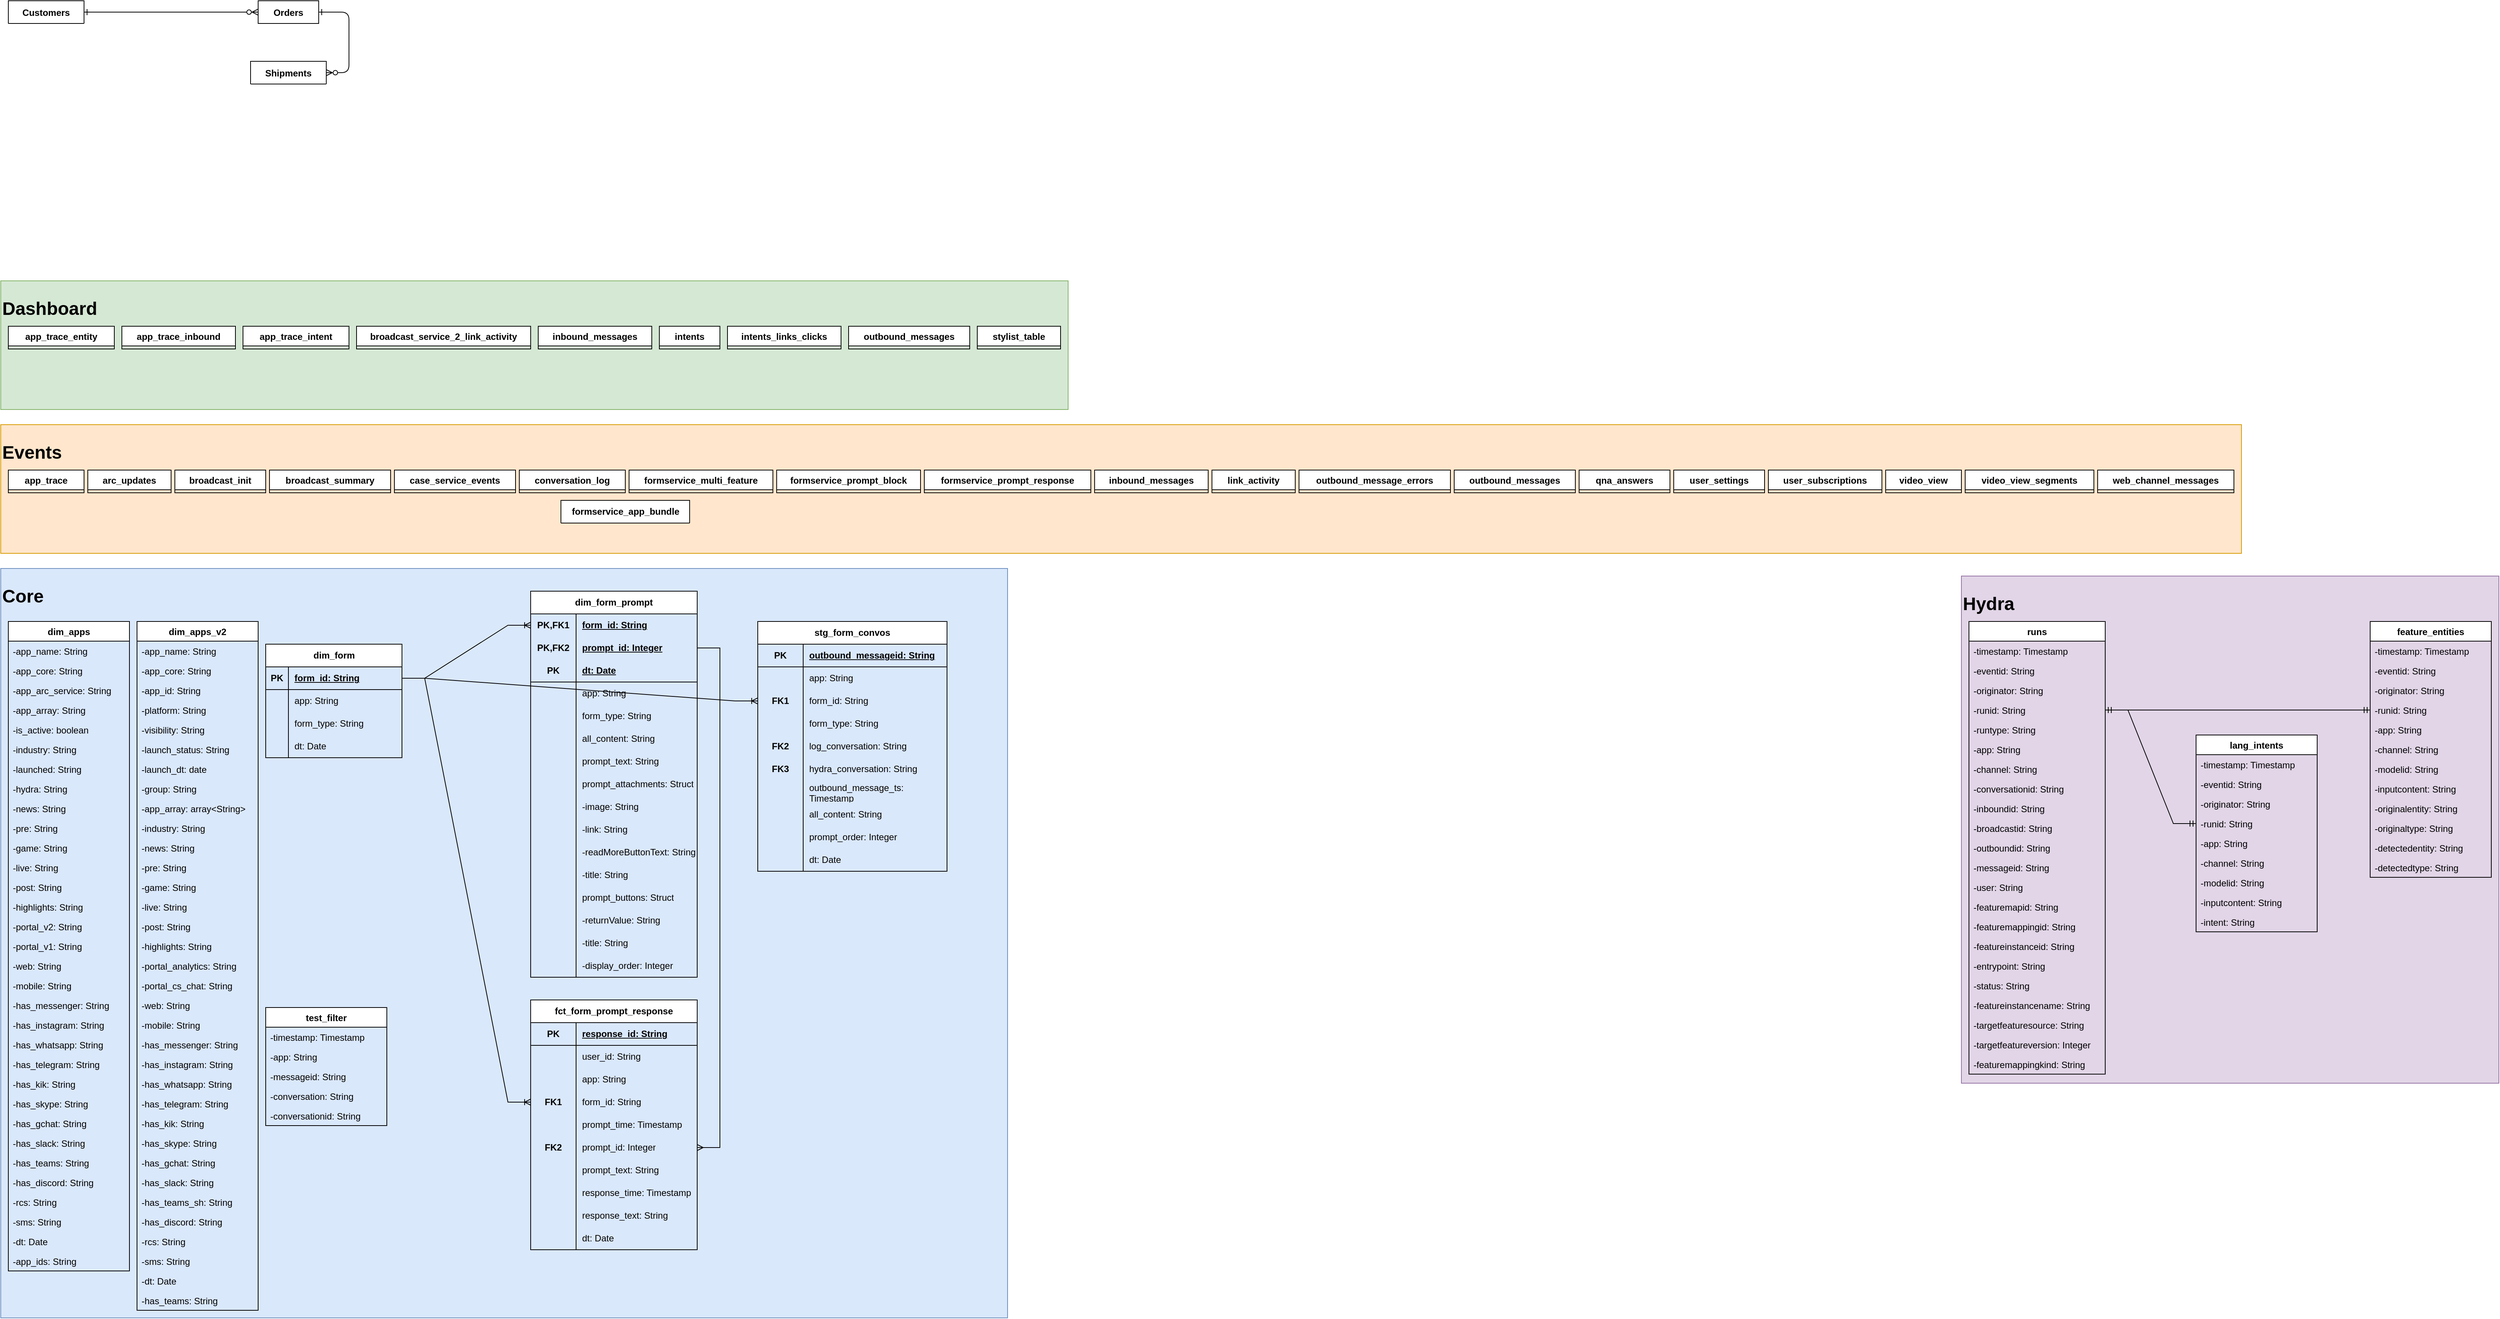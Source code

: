 <mxfile version="24.0.7" type="github">
  <diagram id="R2lEEEUBdFMjLlhIrx00" name="Page-1">
    <mxGraphModel dx="1080" dy="728" grid="1" gridSize="10" guides="1" tooltips="1" connect="1" arrows="1" fold="1" page="1" pageScale="1" pageWidth="850" pageHeight="1100" math="0" shadow="0" extFonts="Permanent Marker^https://fonts.googleapis.com/css?family=Permanent+Marker">
      <root>
        <mxCell id="0" />
        <mxCell id="1" parent="0" />
        <mxCell id="20sptb9R9Q8WxGsXytH8-525" value="&lt;h1&gt;Hydra&lt;/h1&gt;" style="rounded=0;whiteSpace=wrap;html=1;fillColor=#e1d5e7;strokeColor=#9673a6;align=left;verticalAlign=top;movable=0;resizable=0;rotatable=0;deletable=0;editable=0;locked=1;connectable=0;" parent="1" vertex="1">
          <mxGeometry x="2620" y="780" width="710" height="670" as="geometry" />
        </mxCell>
        <mxCell id="20sptb9R9Q8WxGsXytH8-477" value="&lt;h1&gt;Events&lt;/h1&gt;" style="rounded=0;whiteSpace=wrap;html=1;fillColor=#ffe6cc;strokeColor=#d79b00;align=left;verticalAlign=top;movable=0;resizable=0;rotatable=0;deletable=0;editable=0;locked=1;connectable=0;" parent="1" vertex="1">
          <mxGeometry x="30" y="580" width="2960" height="170" as="geometry" />
        </mxCell>
        <mxCell id="20sptb9R9Q8WxGsXytH8-228" value="&lt;h1&gt;Dashboard&lt;/h1&gt;" style="rounded=0;whiteSpace=wrap;html=1;fillColor=#d5e8d4;strokeColor=#82b366;align=left;verticalAlign=top;movable=0;resizable=0;rotatable=0;deletable=0;editable=0;locked=1;connectable=0;" parent="1" vertex="1">
          <mxGeometry x="30" y="390" width="1410" height="170" as="geometry" />
        </mxCell>
        <mxCell id="20sptb9R9Q8WxGsXytH8-139" value="&lt;h1&gt;Core&lt;/h1&gt;" style="rounded=0;whiteSpace=wrap;html=1;fillColor=#dae8fc;strokeColor=#6c8ebf;align=left;verticalAlign=top;movable=0;resizable=0;rotatable=0;deletable=0;editable=0;locked=1;connectable=0;" parent="1" vertex="1">
          <mxGeometry x="30" y="770" width="1330" height="990" as="geometry" />
        </mxCell>
        <mxCell id="C-vyLk0tnHw3VtMMgP7b-1" value="" style="edgeStyle=entityRelationEdgeStyle;endArrow=ERzeroToMany;startArrow=ERone;endFill=1;startFill=0;" parent="1" source="C-vyLk0tnHw3VtMMgP7b-24" target="C-vyLk0tnHw3VtMMgP7b-6" edge="1">
          <mxGeometry width="100" height="100" relative="1" as="geometry">
            <mxPoint x="260" y="620" as="sourcePoint" />
            <mxPoint x="360" y="520" as="targetPoint" />
          </mxGeometry>
        </mxCell>
        <mxCell id="C-vyLk0tnHw3VtMMgP7b-12" value="" style="edgeStyle=entityRelationEdgeStyle;endArrow=ERzeroToMany;startArrow=ERone;endFill=1;startFill=0;" parent="1" source="C-vyLk0tnHw3VtMMgP7b-3" target="C-vyLk0tnHw3VtMMgP7b-17" edge="1">
          <mxGeometry width="100" height="100" relative="1" as="geometry">
            <mxPoint x="400" y="180" as="sourcePoint" />
            <mxPoint x="460" y="205" as="targetPoint" />
          </mxGeometry>
        </mxCell>
        <mxCell id="C-vyLk0tnHw3VtMMgP7b-2" value="Orders" style="shape=table;startSize=0;container=1;collapsible=1;childLayout=tableLayout;fixedRows=1;rowLines=0;fontStyle=1;align=center;resizeLast=1;" parent="1" vertex="1" collapsed="1">
          <mxGeometry x="370" y="20" width="80" height="30" as="geometry">
            <mxRectangle x="450" y="120" width="250" height="130" as="alternateBounds" />
          </mxGeometry>
        </mxCell>
        <mxCell id="C-vyLk0tnHw3VtMMgP7b-3" value="" style="shape=partialRectangle;collapsible=0;dropTarget=0;pointerEvents=0;fillColor=none;points=[[0,0.5],[1,0.5]];portConstraint=eastwest;top=0;left=0;right=0;bottom=1;" parent="C-vyLk0tnHw3VtMMgP7b-2" vertex="1">
          <mxGeometry y="30" width="250" height="30" as="geometry" />
        </mxCell>
        <mxCell id="C-vyLk0tnHw3VtMMgP7b-4" value="PK" style="shape=partialRectangle;overflow=hidden;connectable=0;fillColor=none;top=0;left=0;bottom=0;right=0;fontStyle=1;" parent="C-vyLk0tnHw3VtMMgP7b-3" vertex="1">
          <mxGeometry width="30" height="30" as="geometry" />
        </mxCell>
        <mxCell id="C-vyLk0tnHw3VtMMgP7b-5" value="order_id int NOT NULL " style="shape=partialRectangle;overflow=hidden;connectable=0;fillColor=none;top=0;left=0;bottom=0;right=0;align=left;spacingLeft=6;fontStyle=5;" parent="C-vyLk0tnHw3VtMMgP7b-3" vertex="1">
          <mxGeometry x="30" width="220" height="30" as="geometry" />
        </mxCell>
        <mxCell id="C-vyLk0tnHw3VtMMgP7b-6" value="" style="shape=partialRectangle;collapsible=0;dropTarget=0;pointerEvents=0;fillColor=none;points=[[0,0.5],[1,0.5]];portConstraint=eastwest;top=0;left=0;right=0;bottom=0;" parent="C-vyLk0tnHw3VtMMgP7b-2" vertex="1">
          <mxGeometry y="60" width="250" height="30" as="geometry" />
        </mxCell>
        <mxCell id="C-vyLk0tnHw3VtMMgP7b-7" value="FK1" style="shape=partialRectangle;overflow=hidden;connectable=0;fillColor=none;top=0;left=0;bottom=0;right=0;" parent="C-vyLk0tnHw3VtMMgP7b-6" vertex="1">
          <mxGeometry width="30" height="30" as="geometry" />
        </mxCell>
        <mxCell id="C-vyLk0tnHw3VtMMgP7b-8" value="customer_id int NOT NULL" style="shape=partialRectangle;overflow=hidden;connectable=0;fillColor=none;top=0;left=0;bottom=0;right=0;align=left;spacingLeft=6;" parent="C-vyLk0tnHw3VtMMgP7b-6" vertex="1">
          <mxGeometry x="30" width="220" height="30" as="geometry" />
        </mxCell>
        <mxCell id="C-vyLk0tnHw3VtMMgP7b-9" value="" style="shape=partialRectangle;collapsible=0;dropTarget=0;pointerEvents=0;fillColor=none;points=[[0,0.5],[1,0.5]];portConstraint=eastwest;top=0;left=0;right=0;bottom=0;" parent="C-vyLk0tnHw3VtMMgP7b-2" vertex="1">
          <mxGeometry y="90" width="250" height="30" as="geometry" />
        </mxCell>
        <mxCell id="C-vyLk0tnHw3VtMMgP7b-10" value="" style="shape=partialRectangle;overflow=hidden;connectable=0;fillColor=none;top=0;left=0;bottom=0;right=0;" parent="C-vyLk0tnHw3VtMMgP7b-9" vertex="1">
          <mxGeometry width="30" height="30" as="geometry" />
        </mxCell>
        <mxCell id="C-vyLk0tnHw3VtMMgP7b-11" value="order_date date NOT NULL" style="shape=partialRectangle;overflow=hidden;connectable=0;fillColor=none;top=0;left=0;bottom=0;right=0;align=left;spacingLeft=6;" parent="C-vyLk0tnHw3VtMMgP7b-9" vertex="1">
          <mxGeometry x="30" width="220" height="30" as="geometry" />
        </mxCell>
        <mxCell id="C-vyLk0tnHw3VtMMgP7b-13" value="Shipments" style="shape=table;startSize=30;container=1;collapsible=1;childLayout=tableLayout;fixedRows=1;rowLines=0;fontStyle=1;align=center;resizeLast=1;" parent="1" vertex="1" collapsed="1">
          <mxGeometry x="360" y="100" width="100" height="30" as="geometry">
            <mxRectangle x="450" y="280" width="250" height="130" as="alternateBounds" />
          </mxGeometry>
        </mxCell>
        <mxCell id="C-vyLk0tnHw3VtMMgP7b-14" value="" style="shape=partialRectangle;collapsible=0;dropTarget=0;pointerEvents=0;fillColor=none;points=[[0,0.5],[1,0.5]];portConstraint=eastwest;top=0;left=0;right=0;bottom=1;" parent="C-vyLk0tnHw3VtMMgP7b-13" vertex="1">
          <mxGeometry y="30" width="250" height="30" as="geometry" />
        </mxCell>
        <mxCell id="C-vyLk0tnHw3VtMMgP7b-15" value="PK" style="shape=partialRectangle;overflow=hidden;connectable=0;fillColor=none;top=0;left=0;bottom=0;right=0;fontStyle=1;" parent="C-vyLk0tnHw3VtMMgP7b-14" vertex="1">
          <mxGeometry width="30" height="30" as="geometry" />
        </mxCell>
        <mxCell id="C-vyLk0tnHw3VtMMgP7b-16" value="shipment_id int NOT NULL " style="shape=partialRectangle;overflow=hidden;connectable=0;fillColor=none;top=0;left=0;bottom=0;right=0;align=left;spacingLeft=6;fontStyle=5;" parent="C-vyLk0tnHw3VtMMgP7b-14" vertex="1">
          <mxGeometry x="30" width="220" height="30" as="geometry" />
        </mxCell>
        <mxCell id="C-vyLk0tnHw3VtMMgP7b-17" value="" style="shape=partialRectangle;collapsible=0;dropTarget=0;pointerEvents=0;fillColor=none;points=[[0,0.5],[1,0.5]];portConstraint=eastwest;top=0;left=0;right=0;bottom=0;" parent="C-vyLk0tnHw3VtMMgP7b-13" vertex="1">
          <mxGeometry y="60" width="250" height="30" as="geometry" />
        </mxCell>
        <mxCell id="C-vyLk0tnHw3VtMMgP7b-18" value="FK1" style="shape=partialRectangle;overflow=hidden;connectable=0;fillColor=none;top=0;left=0;bottom=0;right=0;" parent="C-vyLk0tnHw3VtMMgP7b-17" vertex="1">
          <mxGeometry width="30" height="30" as="geometry" />
        </mxCell>
        <mxCell id="C-vyLk0tnHw3VtMMgP7b-19" value="order_id int NOT NULL" style="shape=partialRectangle;overflow=hidden;connectable=0;fillColor=none;top=0;left=0;bottom=0;right=0;align=left;spacingLeft=6;" parent="C-vyLk0tnHw3VtMMgP7b-17" vertex="1">
          <mxGeometry x="30" width="220" height="30" as="geometry" />
        </mxCell>
        <mxCell id="C-vyLk0tnHw3VtMMgP7b-20" value="" style="shape=partialRectangle;collapsible=0;dropTarget=0;pointerEvents=0;fillColor=none;points=[[0,0.5],[1,0.5]];portConstraint=eastwest;top=0;left=0;right=0;bottom=0;" parent="C-vyLk0tnHw3VtMMgP7b-13" vertex="1">
          <mxGeometry y="90" width="250" height="30" as="geometry" />
        </mxCell>
        <mxCell id="C-vyLk0tnHw3VtMMgP7b-21" value="" style="shape=partialRectangle;overflow=hidden;connectable=0;fillColor=none;top=0;left=0;bottom=0;right=0;" parent="C-vyLk0tnHw3VtMMgP7b-20" vertex="1">
          <mxGeometry width="30" height="30" as="geometry" />
        </mxCell>
        <mxCell id="C-vyLk0tnHw3VtMMgP7b-22" value="shipment_date date NOT NULL" style="shape=partialRectangle;overflow=hidden;connectable=0;fillColor=none;top=0;left=0;bottom=0;right=0;align=left;spacingLeft=6;" parent="C-vyLk0tnHw3VtMMgP7b-20" vertex="1">
          <mxGeometry x="30" width="220" height="30" as="geometry" />
        </mxCell>
        <mxCell id="C-vyLk0tnHw3VtMMgP7b-23" value="Customers" style="shape=table;startSize=30;container=1;collapsible=1;childLayout=tableLayout;fixedRows=1;rowLines=0;fontStyle=1;align=center;resizeLast=1;" parent="1" vertex="1" collapsed="1">
          <mxGeometry x="40" y="20" width="100" height="30" as="geometry">
            <mxRectangle x="120" y="120" width="250" height="100" as="alternateBounds" />
          </mxGeometry>
        </mxCell>
        <mxCell id="C-vyLk0tnHw3VtMMgP7b-24" value="" style="shape=partialRectangle;collapsible=0;dropTarget=0;pointerEvents=0;fillColor=none;points=[[0,0.5],[1,0.5]];portConstraint=eastwest;top=0;left=0;right=0;bottom=1;" parent="C-vyLk0tnHw3VtMMgP7b-23" vertex="1">
          <mxGeometry y="30" width="250" height="30" as="geometry" />
        </mxCell>
        <mxCell id="C-vyLk0tnHw3VtMMgP7b-25" value="PK" style="shape=partialRectangle;overflow=hidden;connectable=0;fillColor=none;top=0;left=0;bottom=0;right=0;fontStyle=1;" parent="C-vyLk0tnHw3VtMMgP7b-24" vertex="1">
          <mxGeometry width="30" height="30" as="geometry">
            <mxRectangle width="30" height="30" as="alternateBounds" />
          </mxGeometry>
        </mxCell>
        <mxCell id="C-vyLk0tnHw3VtMMgP7b-26" value="customer_id int NOT NULL " style="shape=partialRectangle;overflow=hidden;connectable=0;fillColor=none;top=0;left=0;bottom=0;right=0;align=left;spacingLeft=6;fontStyle=5;" parent="C-vyLk0tnHw3VtMMgP7b-24" vertex="1">
          <mxGeometry x="30" width="220" height="30" as="geometry">
            <mxRectangle width="220" height="30" as="alternateBounds" />
          </mxGeometry>
        </mxCell>
        <mxCell id="C-vyLk0tnHw3VtMMgP7b-27" value="" style="shape=partialRectangle;collapsible=0;dropTarget=0;pointerEvents=0;fillColor=none;points=[[0,0.5],[1,0.5]];portConstraint=eastwest;top=0;left=0;right=0;bottom=0;" parent="C-vyLk0tnHw3VtMMgP7b-23" vertex="1">
          <mxGeometry y="60" width="250" height="30" as="geometry" />
        </mxCell>
        <mxCell id="C-vyLk0tnHw3VtMMgP7b-28" value="" style="shape=partialRectangle;overflow=hidden;connectable=0;fillColor=none;top=0;left=0;bottom=0;right=0;" parent="C-vyLk0tnHw3VtMMgP7b-27" vertex="1">
          <mxGeometry width="30" height="30" as="geometry">
            <mxRectangle width="30" height="30" as="alternateBounds" />
          </mxGeometry>
        </mxCell>
        <mxCell id="C-vyLk0tnHw3VtMMgP7b-29" value="customer_name char(50) NOT NULL" style="shape=partialRectangle;overflow=hidden;connectable=0;fillColor=none;top=0;left=0;bottom=0;right=0;align=left;spacingLeft=6;" parent="C-vyLk0tnHw3VtMMgP7b-27" vertex="1">
          <mxGeometry x="30" width="220" height="30" as="geometry">
            <mxRectangle width="220" height="30" as="alternateBounds" />
          </mxGeometry>
        </mxCell>
        <mxCell id="qphB3YkBM3B0JBctPkMt-12" value="app_trace_entity" style="swimlane;fontStyle=1;childLayout=stackLayout;horizontal=1;startSize=26;horizontalStack=0;resizeParent=1;resizeParentMax=0;resizeLast=0;collapsible=1;marginBottom=0;" parent="1" vertex="1" collapsed="1">
          <mxGeometry x="40" y="450" width="140" height="30" as="geometry">
            <mxRectangle x="40" y="440" width="160" height="156" as="alternateBounds" />
          </mxGeometry>
        </mxCell>
        <mxCell id="qphB3YkBM3B0JBctPkMt-13" value="-timestamp: String" style="text;strokeColor=none;fillColor=none;align=left;verticalAlign=top;spacingLeft=4;spacingRight=4;overflow=hidden;rotatable=0;points=[[0,0.5],[1,0.5]];portConstraint=eastwest;" parent="qphB3YkBM3B0JBctPkMt-12" vertex="1">
          <mxGeometry y="26" width="160" height="26" as="geometry" />
        </mxCell>
        <mxCell id="qphB3YkBM3B0JBctPkMt-14" value="-originator: String" style="text;strokeColor=none;fillColor=none;align=left;verticalAlign=top;spacingLeft=4;spacingRight=4;overflow=hidden;rotatable=0;points=[[0,0.5],[1,0.5]];portConstraint=eastwest;" parent="qphB3YkBM3B0JBctPkMt-12" vertex="1">
          <mxGeometry y="52" width="160" height="26" as="geometry" />
        </mxCell>
        <mxCell id="qphB3YkBM3B0JBctPkMt-15" value="-app: String" style="text;strokeColor=none;fillColor=none;align=left;verticalAlign=top;spacingLeft=4;spacingRight=4;overflow=hidden;rotatable=0;points=[[0,0.5],[1,0.5]];portConstraint=eastwest;" parent="qphB3YkBM3B0JBctPkMt-12" vertex="1">
          <mxGeometry y="78" width="160" height="26" as="geometry" />
        </mxCell>
        <mxCell id="qphB3YkBM3B0JBctPkMt-16" value="-channel: String" style="text;strokeColor=none;fillColor=none;align=left;verticalAlign=top;spacingLeft=4;spacingRight=4;overflow=hidden;rotatable=0;points=[[0,0.5],[1,0.5]];portConstraint=eastwest;" parent="qphB3YkBM3B0JBctPkMt-12" vertex="1">
          <mxGeometry y="104" width="160" height="26" as="geometry" />
        </mxCell>
        <mxCell id="qphB3YkBM3B0JBctPkMt-17" value="-entity: String" style="text;strokeColor=none;fillColor=none;align=left;verticalAlign=top;spacingLeft=4;spacingRight=4;overflow=hidden;rotatable=0;points=[[0,0.5],[1,0.5]];portConstraint=eastwest;" parent="qphB3YkBM3B0JBctPkMt-12" vertex="1">
          <mxGeometry y="130" width="160" height="26" as="geometry" />
        </mxCell>
        <mxCell id="20sptb9R9Q8WxGsXytH8-1" value="dim_apps" style="swimlane;fontStyle=1;childLayout=stackLayout;horizontal=1;startSize=26;horizontalStack=0;resizeParent=1;resizeParentMax=0;resizeLast=0;collapsible=1;marginBottom=0;" parent="1" vertex="1">
          <mxGeometry x="40" y="840" width="160" height="858" as="geometry">
            <mxRectangle x="40" y="840" width="100" height="30" as="alternateBounds" />
          </mxGeometry>
        </mxCell>
        <mxCell id="20sptb9R9Q8WxGsXytH8-2" value="-app_name: String" style="text;strokeColor=none;fillColor=none;align=left;verticalAlign=top;spacingLeft=4;spacingRight=4;overflow=hidden;rotatable=0;points=[[0,0.5],[1,0.5]];portConstraint=eastwest;" parent="20sptb9R9Q8WxGsXytH8-1" vertex="1">
          <mxGeometry y="26" width="160" height="26" as="geometry" />
        </mxCell>
        <mxCell id="20sptb9R9Q8WxGsXytH8-3" value="-app_core: String" style="text;strokeColor=none;fillColor=none;align=left;verticalAlign=top;spacingLeft=4;spacingRight=4;overflow=hidden;rotatable=0;points=[[0,0.5],[1,0.5]];portConstraint=eastwest;" parent="20sptb9R9Q8WxGsXytH8-1" vertex="1">
          <mxGeometry y="52" width="160" height="26" as="geometry" />
        </mxCell>
        <mxCell id="20sptb9R9Q8WxGsXytH8-4" value="-app_arc_service: String" style="text;strokeColor=none;fillColor=none;align=left;verticalAlign=top;spacingLeft=4;spacingRight=4;overflow=hidden;rotatable=0;points=[[0,0.5],[1,0.5]];portConstraint=eastwest;" parent="20sptb9R9Q8WxGsXytH8-1" vertex="1">
          <mxGeometry y="78" width="160" height="26" as="geometry" />
        </mxCell>
        <mxCell id="20sptb9R9Q8WxGsXytH8-5" value="-app_array: String" style="text;strokeColor=none;fillColor=none;align=left;verticalAlign=top;spacingLeft=4;spacingRight=4;overflow=hidden;rotatable=0;points=[[0,0.5],[1,0.5]];portConstraint=eastwest;" parent="20sptb9R9Q8WxGsXytH8-1" vertex="1">
          <mxGeometry y="104" width="160" height="26" as="geometry" />
        </mxCell>
        <mxCell id="20sptb9R9Q8WxGsXytH8-6" value="-is_active: boolean" style="text;strokeColor=none;fillColor=none;align=left;verticalAlign=top;spacingLeft=4;spacingRight=4;overflow=hidden;rotatable=0;points=[[0,0.5],[1,0.5]];portConstraint=eastwest;" parent="20sptb9R9Q8WxGsXytH8-1" vertex="1">
          <mxGeometry y="130" width="160" height="26" as="geometry" />
        </mxCell>
        <mxCell id="20sptb9R9Q8WxGsXytH8-7" value="-industry: String" style="text;strokeColor=none;fillColor=none;align=left;verticalAlign=top;spacingLeft=4;spacingRight=4;overflow=hidden;rotatable=0;points=[[0,0.5],[1,0.5]];portConstraint=eastwest;" parent="20sptb9R9Q8WxGsXytH8-1" vertex="1">
          <mxGeometry y="156" width="160" height="26" as="geometry" />
        </mxCell>
        <mxCell id="20sptb9R9Q8WxGsXytH8-8" value="-launched: String" style="text;strokeColor=none;fillColor=none;align=left;verticalAlign=top;spacingLeft=4;spacingRight=4;overflow=hidden;rotatable=0;points=[[0,0.5],[1,0.5]];portConstraint=eastwest;" parent="20sptb9R9Q8WxGsXytH8-1" vertex="1">
          <mxGeometry y="182" width="160" height="26" as="geometry" />
        </mxCell>
        <mxCell id="20sptb9R9Q8WxGsXytH8-9" value="-hydra: String" style="text;strokeColor=none;fillColor=none;align=left;verticalAlign=top;spacingLeft=4;spacingRight=4;overflow=hidden;rotatable=0;points=[[0,0.5],[1,0.5]];portConstraint=eastwest;" parent="20sptb9R9Q8WxGsXytH8-1" vertex="1">
          <mxGeometry y="208" width="160" height="26" as="geometry" />
        </mxCell>
        <mxCell id="20sptb9R9Q8WxGsXytH8-10" value="-news: String" style="text;strokeColor=none;fillColor=none;align=left;verticalAlign=top;spacingLeft=4;spacingRight=4;overflow=hidden;rotatable=0;points=[[0,0.5],[1,0.5]];portConstraint=eastwest;" parent="20sptb9R9Q8WxGsXytH8-1" vertex="1">
          <mxGeometry y="234" width="160" height="26" as="geometry" />
        </mxCell>
        <mxCell id="20sptb9R9Q8WxGsXytH8-11" value="-pre: String" style="text;strokeColor=none;fillColor=none;align=left;verticalAlign=top;spacingLeft=4;spacingRight=4;overflow=hidden;rotatable=0;points=[[0,0.5],[1,0.5]];portConstraint=eastwest;" parent="20sptb9R9Q8WxGsXytH8-1" vertex="1">
          <mxGeometry y="260" width="160" height="26" as="geometry" />
        </mxCell>
        <mxCell id="20sptb9R9Q8WxGsXytH8-12" value="-game: String" style="text;strokeColor=none;fillColor=none;align=left;verticalAlign=top;spacingLeft=4;spacingRight=4;overflow=hidden;rotatable=0;points=[[0,0.5],[1,0.5]];portConstraint=eastwest;" parent="20sptb9R9Q8WxGsXytH8-1" vertex="1">
          <mxGeometry y="286" width="160" height="26" as="geometry" />
        </mxCell>
        <mxCell id="20sptb9R9Q8WxGsXytH8-13" value="-live: String" style="text;strokeColor=none;fillColor=none;align=left;verticalAlign=top;spacingLeft=4;spacingRight=4;overflow=hidden;rotatable=0;points=[[0,0.5],[1,0.5]];portConstraint=eastwest;" parent="20sptb9R9Q8WxGsXytH8-1" vertex="1">
          <mxGeometry y="312" width="160" height="26" as="geometry" />
        </mxCell>
        <mxCell id="20sptb9R9Q8WxGsXytH8-14" value="-post: String" style="text;strokeColor=none;fillColor=none;align=left;verticalAlign=top;spacingLeft=4;spacingRight=4;overflow=hidden;rotatable=0;points=[[0,0.5],[1,0.5]];portConstraint=eastwest;" parent="20sptb9R9Q8WxGsXytH8-1" vertex="1">
          <mxGeometry y="338" width="160" height="26" as="geometry" />
        </mxCell>
        <mxCell id="20sptb9R9Q8WxGsXytH8-15" value="-highlights: String" style="text;strokeColor=none;fillColor=none;align=left;verticalAlign=top;spacingLeft=4;spacingRight=4;overflow=hidden;rotatable=0;points=[[0,0.5],[1,0.5]];portConstraint=eastwest;" parent="20sptb9R9Q8WxGsXytH8-1" vertex="1">
          <mxGeometry y="364" width="160" height="26" as="geometry" />
        </mxCell>
        <mxCell id="20sptb9R9Q8WxGsXytH8-16" value="-portal_v2: String" style="text;strokeColor=none;fillColor=none;align=left;verticalAlign=top;spacingLeft=4;spacingRight=4;overflow=hidden;rotatable=0;points=[[0,0.5],[1,0.5]];portConstraint=eastwest;" parent="20sptb9R9Q8WxGsXytH8-1" vertex="1">
          <mxGeometry y="390" width="160" height="26" as="geometry" />
        </mxCell>
        <mxCell id="20sptb9R9Q8WxGsXytH8-17" value="-portal_v1: String" style="text;strokeColor=none;fillColor=none;align=left;verticalAlign=top;spacingLeft=4;spacingRight=4;overflow=hidden;rotatable=0;points=[[0,0.5],[1,0.5]];portConstraint=eastwest;" parent="20sptb9R9Q8WxGsXytH8-1" vertex="1">
          <mxGeometry y="416" width="160" height="26" as="geometry" />
        </mxCell>
        <mxCell id="20sptb9R9Q8WxGsXytH8-18" value="-web: String" style="text;strokeColor=none;fillColor=none;align=left;verticalAlign=top;spacingLeft=4;spacingRight=4;overflow=hidden;rotatable=0;points=[[0,0.5],[1,0.5]];portConstraint=eastwest;" parent="20sptb9R9Q8WxGsXytH8-1" vertex="1">
          <mxGeometry y="442" width="160" height="26" as="geometry" />
        </mxCell>
        <mxCell id="20sptb9R9Q8WxGsXytH8-19" value="-mobile: String" style="text;strokeColor=none;fillColor=none;align=left;verticalAlign=top;spacingLeft=4;spacingRight=4;overflow=hidden;rotatable=0;points=[[0,0.5],[1,0.5]];portConstraint=eastwest;" parent="20sptb9R9Q8WxGsXytH8-1" vertex="1">
          <mxGeometry y="468" width="160" height="26" as="geometry" />
        </mxCell>
        <mxCell id="20sptb9R9Q8WxGsXytH8-20" value="-has_messenger: String" style="text;strokeColor=none;fillColor=none;align=left;verticalAlign=top;spacingLeft=4;spacingRight=4;overflow=hidden;rotatable=0;points=[[0,0.5],[1,0.5]];portConstraint=eastwest;" parent="20sptb9R9Q8WxGsXytH8-1" vertex="1">
          <mxGeometry y="494" width="160" height="26" as="geometry" />
        </mxCell>
        <mxCell id="20sptb9R9Q8WxGsXytH8-21" value="-has_instagram: String" style="text;strokeColor=none;fillColor=none;align=left;verticalAlign=top;spacingLeft=4;spacingRight=4;overflow=hidden;rotatable=0;points=[[0,0.5],[1,0.5]];portConstraint=eastwest;" parent="20sptb9R9Q8WxGsXytH8-1" vertex="1">
          <mxGeometry y="520" width="160" height="26" as="geometry" />
        </mxCell>
        <mxCell id="20sptb9R9Q8WxGsXytH8-22" value="-has_whatsapp: String" style="text;strokeColor=none;fillColor=none;align=left;verticalAlign=top;spacingLeft=4;spacingRight=4;overflow=hidden;rotatable=0;points=[[0,0.5],[1,0.5]];portConstraint=eastwest;" parent="20sptb9R9Q8WxGsXytH8-1" vertex="1">
          <mxGeometry y="546" width="160" height="26" as="geometry" />
        </mxCell>
        <mxCell id="20sptb9R9Q8WxGsXytH8-23" value="-has_telegram: String" style="text;strokeColor=none;fillColor=none;align=left;verticalAlign=top;spacingLeft=4;spacingRight=4;overflow=hidden;rotatable=0;points=[[0,0.5],[1,0.5]];portConstraint=eastwest;" parent="20sptb9R9Q8WxGsXytH8-1" vertex="1">
          <mxGeometry y="572" width="160" height="26" as="geometry" />
        </mxCell>
        <mxCell id="20sptb9R9Q8WxGsXytH8-24" value="-has_kik: String" style="text;strokeColor=none;fillColor=none;align=left;verticalAlign=top;spacingLeft=4;spacingRight=4;overflow=hidden;rotatable=0;points=[[0,0.5],[1,0.5]];portConstraint=eastwest;" parent="20sptb9R9Q8WxGsXytH8-1" vertex="1">
          <mxGeometry y="598" width="160" height="26" as="geometry" />
        </mxCell>
        <mxCell id="20sptb9R9Q8WxGsXytH8-25" value="-has_skype: String" style="text;strokeColor=none;fillColor=none;align=left;verticalAlign=top;spacingLeft=4;spacingRight=4;overflow=hidden;rotatable=0;points=[[0,0.5],[1,0.5]];portConstraint=eastwest;" parent="20sptb9R9Q8WxGsXytH8-1" vertex="1">
          <mxGeometry y="624" width="160" height="26" as="geometry" />
        </mxCell>
        <mxCell id="20sptb9R9Q8WxGsXytH8-26" value="-has_gchat: String" style="text;strokeColor=none;fillColor=none;align=left;verticalAlign=top;spacingLeft=4;spacingRight=4;overflow=hidden;rotatable=0;points=[[0,0.5],[1,0.5]];portConstraint=eastwest;" parent="20sptb9R9Q8WxGsXytH8-1" vertex="1">
          <mxGeometry y="650" width="160" height="26" as="geometry" />
        </mxCell>
        <mxCell id="20sptb9R9Q8WxGsXytH8-27" value="-has_slack: String" style="text;strokeColor=none;fillColor=none;align=left;verticalAlign=top;spacingLeft=4;spacingRight=4;overflow=hidden;rotatable=0;points=[[0,0.5],[1,0.5]];portConstraint=eastwest;" parent="20sptb9R9Q8WxGsXytH8-1" vertex="1">
          <mxGeometry y="676" width="160" height="26" as="geometry" />
        </mxCell>
        <mxCell id="20sptb9R9Q8WxGsXytH8-28" value="-has_teams: String" style="text;strokeColor=none;fillColor=none;align=left;verticalAlign=top;spacingLeft=4;spacingRight=4;overflow=hidden;rotatable=0;points=[[0,0.5],[1,0.5]];portConstraint=eastwest;" parent="20sptb9R9Q8WxGsXytH8-1" vertex="1">
          <mxGeometry y="702" width="160" height="26" as="geometry" />
        </mxCell>
        <mxCell id="20sptb9R9Q8WxGsXytH8-29" value="-has_discord: String" style="text;strokeColor=none;fillColor=none;align=left;verticalAlign=top;spacingLeft=4;spacingRight=4;overflow=hidden;rotatable=0;points=[[0,0.5],[1,0.5]];portConstraint=eastwest;" parent="20sptb9R9Q8WxGsXytH8-1" vertex="1">
          <mxGeometry y="728" width="160" height="26" as="geometry" />
        </mxCell>
        <mxCell id="20sptb9R9Q8WxGsXytH8-30" value="-rcs: String" style="text;strokeColor=none;fillColor=none;align=left;verticalAlign=top;spacingLeft=4;spacingRight=4;overflow=hidden;rotatable=0;points=[[0,0.5],[1,0.5]];portConstraint=eastwest;" parent="20sptb9R9Q8WxGsXytH8-1" vertex="1">
          <mxGeometry y="754" width="160" height="26" as="geometry" />
        </mxCell>
        <mxCell id="20sptb9R9Q8WxGsXytH8-31" value="-sms: String" style="text;strokeColor=none;fillColor=none;align=left;verticalAlign=top;spacingLeft=4;spacingRight=4;overflow=hidden;rotatable=0;points=[[0,0.5],[1,0.5]];portConstraint=eastwest;" parent="20sptb9R9Q8WxGsXytH8-1" vertex="1">
          <mxGeometry y="780" width="160" height="26" as="geometry" />
        </mxCell>
        <mxCell id="20sptb9R9Q8WxGsXytH8-32" value="-dt: Date" style="text;strokeColor=none;fillColor=none;align=left;verticalAlign=top;spacingLeft=4;spacingRight=4;overflow=hidden;rotatable=0;points=[[0,0.5],[1,0.5]];portConstraint=eastwest;" parent="20sptb9R9Q8WxGsXytH8-1" vertex="1">
          <mxGeometry y="806" width="160" height="26" as="geometry" />
        </mxCell>
        <mxCell id="20sptb9R9Q8WxGsXytH8-33" value="-app_ids: String" style="text;strokeColor=none;fillColor=none;align=left;verticalAlign=top;spacingLeft=4;spacingRight=4;overflow=hidden;rotatable=0;points=[[0,0.5],[1,0.5]];portConstraint=eastwest;" parent="20sptb9R9Q8WxGsXytH8-1" vertex="1">
          <mxGeometry y="832" width="160" height="26" as="geometry" />
        </mxCell>
        <mxCell id="20sptb9R9Q8WxGsXytH8-34" value="dim_apps_v2" style="swimlane;fontStyle=1;childLayout=stackLayout;horizontal=1;startSize=26;horizontalStack=0;resizeParent=1;resizeParentMax=0;resizeLast=0;collapsible=1;marginBottom=0;" parent="1" vertex="1">
          <mxGeometry x="210" y="840" width="160" height="910" as="geometry">
            <mxRectangle x="210" y="840" width="120" height="30" as="alternateBounds" />
          </mxGeometry>
        </mxCell>
        <mxCell id="20sptb9R9Q8WxGsXytH8-35" value="-app_name: String" style="text;strokeColor=none;fillColor=none;align=left;verticalAlign=top;spacingLeft=4;spacingRight=4;overflow=hidden;rotatable=0;points=[[0,0.5],[1,0.5]];portConstraint=eastwest;" parent="20sptb9R9Q8WxGsXytH8-34" vertex="1">
          <mxGeometry y="26" width="160" height="26" as="geometry" />
        </mxCell>
        <mxCell id="20sptb9R9Q8WxGsXytH8-36" value="-app_core: String" style="text;strokeColor=none;fillColor=none;align=left;verticalAlign=top;spacingLeft=4;spacingRight=4;overflow=hidden;rotatable=0;points=[[0,0.5],[1,0.5]];portConstraint=eastwest;" parent="20sptb9R9Q8WxGsXytH8-34" vertex="1">
          <mxGeometry y="52" width="160" height="26" as="geometry" />
        </mxCell>
        <mxCell id="20sptb9R9Q8WxGsXytH8-37" value="-app_id: String" style="text;strokeColor=none;fillColor=none;align=left;verticalAlign=top;spacingLeft=4;spacingRight=4;overflow=hidden;rotatable=0;points=[[0,0.5],[1,0.5]];portConstraint=eastwest;" parent="20sptb9R9Q8WxGsXytH8-34" vertex="1">
          <mxGeometry y="78" width="160" height="26" as="geometry" />
        </mxCell>
        <mxCell id="20sptb9R9Q8WxGsXytH8-38" value="-platform: String" style="text;strokeColor=none;fillColor=none;align=left;verticalAlign=top;spacingLeft=4;spacingRight=4;overflow=hidden;rotatable=0;points=[[0,0.5],[1,0.5]];portConstraint=eastwest;" parent="20sptb9R9Q8WxGsXytH8-34" vertex="1">
          <mxGeometry y="104" width="160" height="26" as="geometry" />
        </mxCell>
        <mxCell id="20sptb9R9Q8WxGsXytH8-39" value="-visibility: String" style="text;strokeColor=none;fillColor=none;align=left;verticalAlign=top;spacingLeft=4;spacingRight=4;overflow=hidden;rotatable=0;points=[[0,0.5],[1,0.5]];portConstraint=eastwest;" parent="20sptb9R9Q8WxGsXytH8-34" vertex="1">
          <mxGeometry y="130" width="160" height="26" as="geometry" />
        </mxCell>
        <mxCell id="20sptb9R9Q8WxGsXytH8-40" value="-launch_status: String" style="text;strokeColor=none;fillColor=none;align=left;verticalAlign=top;spacingLeft=4;spacingRight=4;overflow=hidden;rotatable=0;points=[[0,0.5],[1,0.5]];portConstraint=eastwest;" parent="20sptb9R9Q8WxGsXytH8-34" vertex="1">
          <mxGeometry y="156" width="160" height="26" as="geometry" />
        </mxCell>
        <mxCell id="20sptb9R9Q8WxGsXytH8-41" value="-launch_dt: date" style="text;strokeColor=none;fillColor=none;align=left;verticalAlign=top;spacingLeft=4;spacingRight=4;overflow=hidden;rotatable=0;points=[[0,0.5],[1,0.5]];portConstraint=eastwest;" parent="20sptb9R9Q8WxGsXytH8-34" vertex="1">
          <mxGeometry y="182" width="160" height="26" as="geometry" />
        </mxCell>
        <mxCell id="20sptb9R9Q8WxGsXytH8-42" value="-group: String" style="text;strokeColor=none;fillColor=none;align=left;verticalAlign=top;spacingLeft=4;spacingRight=4;overflow=hidden;rotatable=0;points=[[0,0.5],[1,0.5]];portConstraint=eastwest;" parent="20sptb9R9Q8WxGsXytH8-34" vertex="1">
          <mxGeometry y="208" width="160" height="26" as="geometry" />
        </mxCell>
        <mxCell id="20sptb9R9Q8WxGsXytH8-43" value="-app_array: array&lt;String&gt;" style="text;strokeColor=none;fillColor=none;align=left;verticalAlign=top;spacingLeft=4;spacingRight=4;overflow=hidden;rotatable=0;points=[[0,0.5],[1,0.5]];portConstraint=eastwest;" parent="20sptb9R9Q8WxGsXytH8-34" vertex="1">
          <mxGeometry y="234" width="160" height="26" as="geometry" />
        </mxCell>
        <mxCell id="20sptb9R9Q8WxGsXytH8-44" value="-industry: String" style="text;strokeColor=none;fillColor=none;align=left;verticalAlign=top;spacingLeft=4;spacingRight=4;overflow=hidden;rotatable=0;points=[[0,0.5],[1,0.5]];portConstraint=eastwest;" parent="20sptb9R9Q8WxGsXytH8-34" vertex="1">
          <mxGeometry y="260" width="160" height="26" as="geometry" />
        </mxCell>
        <mxCell id="20sptb9R9Q8WxGsXytH8-45" value="-news: String" style="text;strokeColor=none;fillColor=none;align=left;verticalAlign=top;spacingLeft=4;spacingRight=4;overflow=hidden;rotatable=0;points=[[0,0.5],[1,0.5]];portConstraint=eastwest;" parent="20sptb9R9Q8WxGsXytH8-34" vertex="1">
          <mxGeometry y="286" width="160" height="26" as="geometry" />
        </mxCell>
        <mxCell id="20sptb9R9Q8WxGsXytH8-46" value="-pre: String" style="text;strokeColor=none;fillColor=none;align=left;verticalAlign=top;spacingLeft=4;spacingRight=4;overflow=hidden;rotatable=0;points=[[0,0.5],[1,0.5]];portConstraint=eastwest;" parent="20sptb9R9Q8WxGsXytH8-34" vertex="1">
          <mxGeometry y="312" width="160" height="26" as="geometry" />
        </mxCell>
        <mxCell id="20sptb9R9Q8WxGsXytH8-47" value="-game: String" style="text;strokeColor=none;fillColor=none;align=left;verticalAlign=top;spacingLeft=4;spacingRight=4;overflow=hidden;rotatable=0;points=[[0,0.5],[1,0.5]];portConstraint=eastwest;" parent="20sptb9R9Q8WxGsXytH8-34" vertex="1">
          <mxGeometry y="338" width="160" height="26" as="geometry" />
        </mxCell>
        <mxCell id="20sptb9R9Q8WxGsXytH8-48" value="-live: String" style="text;strokeColor=none;fillColor=none;align=left;verticalAlign=top;spacingLeft=4;spacingRight=4;overflow=hidden;rotatable=0;points=[[0,0.5],[1,0.5]];portConstraint=eastwest;" parent="20sptb9R9Q8WxGsXytH8-34" vertex="1">
          <mxGeometry y="364" width="160" height="26" as="geometry" />
        </mxCell>
        <mxCell id="20sptb9R9Q8WxGsXytH8-49" value="-post: String" style="text;strokeColor=none;fillColor=none;align=left;verticalAlign=top;spacingLeft=4;spacingRight=4;overflow=hidden;rotatable=0;points=[[0,0.5],[1,0.5]];portConstraint=eastwest;" parent="20sptb9R9Q8WxGsXytH8-34" vertex="1">
          <mxGeometry y="390" width="160" height="26" as="geometry" />
        </mxCell>
        <mxCell id="20sptb9R9Q8WxGsXytH8-50" value="-highlights: String" style="text;strokeColor=none;fillColor=none;align=left;verticalAlign=top;spacingLeft=4;spacingRight=4;overflow=hidden;rotatable=0;points=[[0,0.5],[1,0.5]];portConstraint=eastwest;" parent="20sptb9R9Q8WxGsXytH8-34" vertex="1">
          <mxGeometry y="416" width="160" height="26" as="geometry" />
        </mxCell>
        <mxCell id="20sptb9R9Q8WxGsXytH8-51" value="-portal_analytics: String" style="text;strokeColor=none;fillColor=none;align=left;verticalAlign=top;spacingLeft=4;spacingRight=4;overflow=hidden;rotatable=0;points=[[0,0.5],[1,0.5]];portConstraint=eastwest;" parent="20sptb9R9Q8WxGsXytH8-34" vertex="1">
          <mxGeometry y="442" width="160" height="26" as="geometry" />
        </mxCell>
        <mxCell id="20sptb9R9Q8WxGsXytH8-52" value="-portal_cs_chat: String" style="text;strokeColor=none;fillColor=none;align=left;verticalAlign=top;spacingLeft=4;spacingRight=4;overflow=hidden;rotatable=0;points=[[0,0.5],[1,0.5]];portConstraint=eastwest;" parent="20sptb9R9Q8WxGsXytH8-34" vertex="1">
          <mxGeometry y="468" width="160" height="26" as="geometry" />
        </mxCell>
        <mxCell id="20sptb9R9Q8WxGsXytH8-53" value="-web: String" style="text;strokeColor=none;fillColor=none;align=left;verticalAlign=top;spacingLeft=4;spacingRight=4;overflow=hidden;rotatable=0;points=[[0,0.5],[1,0.5]];portConstraint=eastwest;" parent="20sptb9R9Q8WxGsXytH8-34" vertex="1">
          <mxGeometry y="494" width="160" height="26" as="geometry" />
        </mxCell>
        <mxCell id="20sptb9R9Q8WxGsXytH8-54" value="-mobile: String" style="text;strokeColor=none;fillColor=none;align=left;verticalAlign=top;spacingLeft=4;spacingRight=4;overflow=hidden;rotatable=0;points=[[0,0.5],[1,0.5]];portConstraint=eastwest;" parent="20sptb9R9Q8WxGsXytH8-34" vertex="1">
          <mxGeometry y="520" width="160" height="26" as="geometry" />
        </mxCell>
        <mxCell id="20sptb9R9Q8WxGsXytH8-55" value="-has_messenger: String" style="text;strokeColor=none;fillColor=none;align=left;verticalAlign=top;spacingLeft=4;spacingRight=4;overflow=hidden;rotatable=0;points=[[0,0.5],[1,0.5]];portConstraint=eastwest;" parent="20sptb9R9Q8WxGsXytH8-34" vertex="1">
          <mxGeometry y="546" width="160" height="26" as="geometry" />
        </mxCell>
        <mxCell id="20sptb9R9Q8WxGsXytH8-56" value="-has_instagram: String" style="text;strokeColor=none;fillColor=none;align=left;verticalAlign=top;spacingLeft=4;spacingRight=4;overflow=hidden;rotatable=0;points=[[0,0.5],[1,0.5]];portConstraint=eastwest;" parent="20sptb9R9Q8WxGsXytH8-34" vertex="1">
          <mxGeometry y="572" width="160" height="26" as="geometry" />
        </mxCell>
        <mxCell id="20sptb9R9Q8WxGsXytH8-57" value="-has_whatsapp: String" style="text;strokeColor=none;fillColor=none;align=left;verticalAlign=top;spacingLeft=4;spacingRight=4;overflow=hidden;rotatable=0;points=[[0,0.5],[1,0.5]];portConstraint=eastwest;" parent="20sptb9R9Q8WxGsXytH8-34" vertex="1">
          <mxGeometry y="598" width="160" height="26" as="geometry" />
        </mxCell>
        <mxCell id="20sptb9R9Q8WxGsXytH8-58" value="-has_telegram: String" style="text;strokeColor=none;fillColor=none;align=left;verticalAlign=top;spacingLeft=4;spacingRight=4;overflow=hidden;rotatable=0;points=[[0,0.5],[1,0.5]];portConstraint=eastwest;" parent="20sptb9R9Q8WxGsXytH8-34" vertex="1">
          <mxGeometry y="624" width="160" height="26" as="geometry" />
        </mxCell>
        <mxCell id="20sptb9R9Q8WxGsXytH8-59" value="-has_kik: String" style="text;strokeColor=none;fillColor=none;align=left;verticalAlign=top;spacingLeft=4;spacingRight=4;overflow=hidden;rotatable=0;points=[[0,0.5],[1,0.5]];portConstraint=eastwest;" parent="20sptb9R9Q8WxGsXytH8-34" vertex="1">
          <mxGeometry y="650" width="160" height="26" as="geometry" />
        </mxCell>
        <mxCell id="20sptb9R9Q8WxGsXytH8-60" value="-has_skype: String" style="text;strokeColor=none;fillColor=none;align=left;verticalAlign=top;spacingLeft=4;spacingRight=4;overflow=hidden;rotatable=0;points=[[0,0.5],[1,0.5]];portConstraint=eastwest;" parent="20sptb9R9Q8WxGsXytH8-34" vertex="1">
          <mxGeometry y="676" width="160" height="26" as="geometry" />
        </mxCell>
        <mxCell id="20sptb9R9Q8WxGsXytH8-61" value="-has_gchat: String" style="text;strokeColor=none;fillColor=none;align=left;verticalAlign=top;spacingLeft=4;spacingRight=4;overflow=hidden;rotatable=0;points=[[0,0.5],[1,0.5]];portConstraint=eastwest;" parent="20sptb9R9Q8WxGsXytH8-34" vertex="1">
          <mxGeometry y="702" width="160" height="26" as="geometry" />
        </mxCell>
        <mxCell id="20sptb9R9Q8WxGsXytH8-62" value="-has_slack: String" style="text;strokeColor=none;fillColor=none;align=left;verticalAlign=top;spacingLeft=4;spacingRight=4;overflow=hidden;rotatable=0;points=[[0,0.5],[1,0.5]];portConstraint=eastwest;" parent="20sptb9R9Q8WxGsXytH8-34" vertex="1">
          <mxGeometry y="728" width="160" height="26" as="geometry" />
        </mxCell>
        <mxCell id="20sptb9R9Q8WxGsXytH8-63" value="-has_teams_sh: String" style="text;strokeColor=none;fillColor=none;align=left;verticalAlign=top;spacingLeft=4;spacingRight=4;overflow=hidden;rotatable=0;points=[[0,0.5],[1,0.5]];portConstraint=eastwest;" parent="20sptb9R9Q8WxGsXytH8-34" vertex="1">
          <mxGeometry y="754" width="160" height="26" as="geometry" />
        </mxCell>
        <mxCell id="20sptb9R9Q8WxGsXytH8-64" value="-has_discord: String" style="text;strokeColor=none;fillColor=none;align=left;verticalAlign=top;spacingLeft=4;spacingRight=4;overflow=hidden;rotatable=0;points=[[0,0.5],[1,0.5]];portConstraint=eastwest;" parent="20sptb9R9Q8WxGsXytH8-34" vertex="1">
          <mxGeometry y="780" width="160" height="26" as="geometry" />
        </mxCell>
        <mxCell id="20sptb9R9Q8WxGsXytH8-65" value="-rcs: String" style="text;strokeColor=none;fillColor=none;align=left;verticalAlign=top;spacingLeft=4;spacingRight=4;overflow=hidden;rotatable=0;points=[[0,0.5],[1,0.5]];portConstraint=eastwest;" parent="20sptb9R9Q8WxGsXytH8-34" vertex="1">
          <mxGeometry y="806" width="160" height="26" as="geometry" />
        </mxCell>
        <mxCell id="20sptb9R9Q8WxGsXytH8-66" value="-sms: String" style="text;strokeColor=none;fillColor=none;align=left;verticalAlign=top;spacingLeft=4;spacingRight=4;overflow=hidden;rotatable=0;points=[[0,0.5],[1,0.5]];portConstraint=eastwest;" parent="20sptb9R9Q8WxGsXytH8-34" vertex="1">
          <mxGeometry y="832" width="160" height="26" as="geometry" />
        </mxCell>
        <mxCell id="20sptb9R9Q8WxGsXytH8-67" value="-dt: Date" style="text;strokeColor=none;fillColor=none;align=left;verticalAlign=top;spacingLeft=4;spacingRight=4;overflow=hidden;rotatable=0;points=[[0,0.5],[1,0.5]];portConstraint=eastwest;" parent="20sptb9R9Q8WxGsXytH8-34" vertex="1">
          <mxGeometry y="858" width="160" height="26" as="geometry" />
        </mxCell>
        <mxCell id="20sptb9R9Q8WxGsXytH8-68" value="-has_teams: String" style="text;strokeColor=none;fillColor=none;align=left;verticalAlign=top;spacingLeft=4;spacingRight=4;overflow=hidden;rotatable=0;points=[[0,0.5],[1,0.5]];portConstraint=eastwest;" parent="20sptb9R9Q8WxGsXytH8-34" vertex="1">
          <mxGeometry y="884" width="160" height="26" as="geometry" />
        </mxCell>
        <mxCell id="20sptb9R9Q8WxGsXytH8-130" value="test_filter" style="swimlane;fontStyle=1;childLayout=stackLayout;horizontal=1;startSize=26;horizontalStack=0;resizeParent=1;resizeParentMax=0;resizeLast=0;collapsible=1;marginBottom=0;" parent="1" vertex="1">
          <mxGeometry x="380" y="1350" width="160" height="156" as="geometry">
            <mxRectangle x="1190" y="840" width="90" height="30" as="alternateBounds" />
          </mxGeometry>
        </mxCell>
        <mxCell id="20sptb9R9Q8WxGsXytH8-131" value="-timestamp: Timestamp" style="text;strokeColor=none;fillColor=none;align=left;verticalAlign=top;spacingLeft=4;spacingRight=4;overflow=hidden;rotatable=0;points=[[0,0.5],[1,0.5]];portConstraint=eastwest;" parent="20sptb9R9Q8WxGsXytH8-130" vertex="1">
          <mxGeometry y="26" width="160" height="26" as="geometry" />
        </mxCell>
        <mxCell id="20sptb9R9Q8WxGsXytH8-132" value="-app: String" style="text;strokeColor=none;fillColor=none;align=left;verticalAlign=top;spacingLeft=4;spacingRight=4;overflow=hidden;rotatable=0;points=[[0,0.5],[1,0.5]];portConstraint=eastwest;" parent="20sptb9R9Q8WxGsXytH8-130" vertex="1">
          <mxGeometry y="52" width="160" height="26" as="geometry" />
        </mxCell>
        <mxCell id="20sptb9R9Q8WxGsXytH8-133" value="-messageid: String" style="text;strokeColor=none;fillColor=none;align=left;verticalAlign=top;spacingLeft=4;spacingRight=4;overflow=hidden;rotatable=0;points=[[0,0.5],[1,0.5]];portConstraint=eastwest;" parent="20sptb9R9Q8WxGsXytH8-130" vertex="1">
          <mxGeometry y="78" width="160" height="26" as="geometry" />
        </mxCell>
        <mxCell id="20sptb9R9Q8WxGsXytH8-134" value="-conversation: String" style="text;strokeColor=none;fillColor=none;align=left;verticalAlign=top;spacingLeft=4;spacingRight=4;overflow=hidden;rotatable=0;points=[[0,0.5],[1,0.5]];portConstraint=eastwest;" parent="20sptb9R9Q8WxGsXytH8-130" vertex="1">
          <mxGeometry y="104" width="160" height="26" as="geometry" />
        </mxCell>
        <mxCell id="20sptb9R9Q8WxGsXytH8-135" value="-conversationid: String" style="text;strokeColor=none;fillColor=none;align=left;verticalAlign=top;spacingLeft=4;spacingRight=4;overflow=hidden;rotatable=0;points=[[0,0.5],[1,0.5]];portConstraint=eastwest;" parent="20sptb9R9Q8WxGsXytH8-130" vertex="1">
          <mxGeometry y="130" width="160" height="26" as="geometry" />
        </mxCell>
        <mxCell id="20sptb9R9Q8WxGsXytH8-140" value="app_trace_inbound" style="swimlane;fontStyle=1;childLayout=stackLayout;horizontal=1;startSize=26;horizontalStack=0;resizeParent=1;resizeParentMax=0;resizeLast=0;collapsible=1;marginBottom=0;" parent="1" vertex="1" collapsed="1">
          <mxGeometry x="190" y="450" width="150" height="30" as="geometry">
            <mxRectangle x="-300" y="360" width="200" height="286" as="alternateBounds" />
          </mxGeometry>
        </mxCell>
        <mxCell id="20sptb9R9Q8WxGsXytH8-141" value="-timestamp: Timestamp" style="text;strokeColor=none;fillColor=none;align=left;verticalAlign=top;spacingLeft=4;spacingRight=4;overflow=hidden;rotatable=0;points=[[0,0.5],[1,0.5]];portConstraint=eastwest;" parent="20sptb9R9Q8WxGsXytH8-140" vertex="1">
          <mxGeometry y="26" width="200" height="26" as="geometry" />
        </mxCell>
        <mxCell id="20sptb9R9Q8WxGsXytH8-142" value="-app_core: String" style="text;strokeColor=none;fillColor=none;align=left;verticalAlign=top;spacingLeft=4;spacingRight=4;overflow=hidden;rotatable=0;points=[[0,0.5],[1,0.5]];portConstraint=eastwest;" parent="20sptb9R9Q8WxGsXytH8-140" vertex="1">
          <mxGeometry y="52" width="200" height="26" as="geometry" />
        </mxCell>
        <mxCell id="20sptb9R9Q8WxGsXytH8-143" value="-app: String" style="text;strokeColor=none;fillColor=none;align=left;verticalAlign=top;spacingLeft=4;spacingRight=4;overflow=hidden;rotatable=0;points=[[0,0.5],[1,0.5]];portConstraint=eastwest;" parent="20sptb9R9Q8WxGsXytH8-140" vertex="1">
          <mxGeometry y="78" width="200" height="26" as="geometry" />
        </mxCell>
        <mxCell id="20sptb9R9Q8WxGsXytH8-144" value="-originator: String" style="text;strokeColor=none;fillColor=none;align=left;verticalAlign=top;spacingLeft=4;spacingRight=4;overflow=hidden;rotatable=0;points=[[0,0.5],[1,0.5]];portConstraint=eastwest;" parent="20sptb9R9Q8WxGsXytH8-140" vertex="1">
          <mxGeometry y="104" width="200" height="26" as="geometry" />
        </mxCell>
        <mxCell id="20sptb9R9Q8WxGsXytH8-145" value="-channel: String" style="text;strokeColor=none;fillColor=none;align=left;verticalAlign=top;spacingLeft=4;spacingRight=4;overflow=hidden;rotatable=0;points=[[0,0.5],[1,0.5]];portConstraint=eastwest;" parent="20sptb9R9Q8WxGsXytH8-140" vertex="1">
          <mxGeometry y="130" width="200" height="26" as="geometry" />
        </mxCell>
        <mxCell id="20sptb9R9Q8WxGsXytH8-146" value="-eventid: String" style="text;strokeColor=none;fillColor=none;align=left;verticalAlign=top;spacingLeft=4;spacingRight=4;overflow=hidden;rotatable=0;points=[[0,0.5],[1,0.5]];portConstraint=eastwest;" parent="20sptb9R9Q8WxGsXytH8-140" vertex="1">
          <mxGeometry y="156" width="200" height="26" as="geometry" />
        </mxCell>
        <mxCell id="20sptb9R9Q8WxGsXytH8-147" value="-user: String" style="text;strokeColor=none;fillColor=none;align=left;verticalAlign=top;spacingLeft=4;spacingRight=4;overflow=hidden;rotatable=0;points=[[0,0.5],[1,0.5]];portConstraint=eastwest;" parent="20sptb9R9Q8WxGsXytH8-140" vertex="1">
          <mxGeometry y="182" width="200" height="26" as="geometry" />
        </mxCell>
        <mxCell id="20sptb9R9Q8WxGsXytH8-148" value="-conversation: String" style="text;strokeColor=none;fillColor=none;align=left;verticalAlign=top;spacingLeft=4;spacingRight=4;overflow=hidden;rotatable=0;points=[[0,0.5],[1,0.5]];portConstraint=eastwest;" parent="20sptb9R9Q8WxGsXytH8-140" vertex="1">
          <mxGeometry y="208" width="200" height="26" as="geometry" />
        </mxCell>
        <mxCell id="20sptb9R9Q8WxGsXytH8-149" value="-intent_inbound: String" style="text;strokeColor=none;fillColor=none;align=left;verticalAlign=top;spacingLeft=4;spacingRight=4;overflow=hidden;rotatable=0;points=[[0,0.5],[1,0.5]];portConstraint=eastwest;" parent="20sptb9R9Q8WxGsXytH8-140" vertex="1">
          <mxGeometry y="234" width="200" height="26" as="geometry" />
        </mxCell>
        <mxCell id="20sptb9R9Q8WxGsXytH8-150" value="-intent_inbound_mapped: String" style="text;strokeColor=none;fillColor=none;align=left;verticalAlign=top;spacingLeft=4;spacingRight=4;overflow=hidden;rotatable=0;points=[[0,0.5],[1,0.5]];portConstraint=eastwest;" parent="20sptb9R9Q8WxGsXytH8-140" vertex="1">
          <mxGeometry y="260" width="200" height="26" as="geometry" />
        </mxCell>
        <mxCell id="20sptb9R9Q8WxGsXytH8-151" value="app_trace_intent" style="swimlane;fontStyle=1;childLayout=stackLayout;horizontal=1;startSize=26;horizontalStack=0;resizeParent=1;resizeParentMax=0;resizeLast=0;collapsible=1;marginBottom=0;" parent="1" vertex="1" collapsed="1">
          <mxGeometry x="350" y="450" width="140" height="30" as="geometry">
            <mxRectangle x="-100" y="360" width="180" height="416" as="alternateBounds" />
          </mxGeometry>
        </mxCell>
        <mxCell id="20sptb9R9Q8WxGsXytH8-152" value="-timestamp: Timestamp" style="text;strokeColor=none;fillColor=none;align=left;verticalAlign=top;spacingLeft=4;spacingRight=4;overflow=hidden;rotatable=0;points=[[0,0.5],[1,0.5]];portConstraint=eastwest;" parent="20sptb9R9Q8WxGsXytH8-151" vertex="1">
          <mxGeometry y="26" width="180" height="26" as="geometry" />
        </mxCell>
        <mxCell id="20sptb9R9Q8WxGsXytH8-153" value="-originator: String" style="text;strokeColor=none;fillColor=none;align=left;verticalAlign=top;spacingLeft=4;spacingRight=4;overflow=hidden;rotatable=0;points=[[0,0.5],[1,0.5]];portConstraint=eastwest;" parent="20sptb9R9Q8WxGsXytH8-151" vertex="1">
          <mxGeometry y="52" width="180" height="26" as="geometry" />
        </mxCell>
        <mxCell id="20sptb9R9Q8WxGsXytH8-154" value="-app_core: String" style="text;strokeColor=none;fillColor=none;align=left;verticalAlign=top;spacingLeft=4;spacingRight=4;overflow=hidden;rotatable=0;points=[[0,0.5],[1,0.5]];portConstraint=eastwest;" parent="20sptb9R9Q8WxGsXytH8-151" vertex="1">
          <mxGeometry y="78" width="180" height="26" as="geometry" />
        </mxCell>
        <mxCell id="20sptb9R9Q8WxGsXytH8-155" value="-app: String" style="text;strokeColor=none;fillColor=none;align=left;verticalAlign=top;spacingLeft=4;spacingRight=4;overflow=hidden;rotatable=0;points=[[0,0.5],[1,0.5]];portConstraint=eastwest;" parent="20sptb9R9Q8WxGsXytH8-151" vertex="1">
          <mxGeometry y="104" width="180" height="26" as="geometry" />
        </mxCell>
        <mxCell id="20sptb9R9Q8WxGsXytH8-156" value="-channel: String" style="text;strokeColor=none;fillColor=none;align=left;verticalAlign=top;spacingLeft=4;spacingRight=4;overflow=hidden;rotatable=0;points=[[0,0.5],[1,0.5]];portConstraint=eastwest;" parent="20sptb9R9Q8WxGsXytH8-151" vertex="1">
          <mxGeometry y="130" width="180" height="26" as="geometry" />
        </mxCell>
        <mxCell id="20sptb9R9Q8WxGsXytH8-157" value="-eventid: String" style="text;strokeColor=none;fillColor=none;align=left;verticalAlign=top;spacingLeft=4;spacingRight=4;overflow=hidden;rotatable=0;points=[[0,0.5],[1,0.5]];portConstraint=eastwest;" parent="20sptb9R9Q8WxGsXytH8-151" vertex="1">
          <mxGeometry y="156" width="180" height="26" as="geometry" />
        </mxCell>
        <mxCell id="20sptb9R9Q8WxGsXytH8-158" value="-user: String" style="text;strokeColor=none;fillColor=none;align=left;verticalAlign=top;spacingLeft=4;spacingRight=4;overflow=hidden;rotatable=0;points=[[0,0.5],[1,0.5]];portConstraint=eastwest;" parent="20sptb9R9Q8WxGsXytH8-151" vertex="1">
          <mxGeometry y="182" width="180" height="26" as="geometry" />
        </mxCell>
        <mxCell id="20sptb9R9Q8WxGsXytH8-159" value="-conversation: String" style="text;strokeColor=none;fillColor=none;align=left;verticalAlign=top;spacingLeft=4;spacingRight=4;overflow=hidden;rotatable=0;points=[[0,0.5],[1,0.5]];portConstraint=eastwest;" parent="20sptb9R9Q8WxGsXytH8-151" vertex="1">
          <mxGeometry y="208" width="180" height="26" as="geometry" />
        </mxCell>
        <mxCell id="20sptb9R9Q8WxGsXytH8-160" value="-intent: String" style="text;strokeColor=none;fillColor=none;align=left;verticalAlign=top;spacingLeft=4;spacingRight=4;overflow=hidden;rotatable=0;points=[[0,0.5],[1,0.5]];portConstraint=eastwest;" parent="20sptb9R9Q8WxGsXytH8-151" vertex="1">
          <mxGeometry y="234" width="180" height="26" as="geometry" />
        </mxCell>
        <mxCell id="20sptb9R9Q8WxGsXytH8-161" value="-inputcontent: String" style="text;strokeColor=none;fillColor=none;align=left;verticalAlign=top;spacingLeft=4;spacingRight=4;overflow=hidden;rotatable=0;points=[[0,0.5],[1,0.5]];portConstraint=eastwest;" parent="20sptb9R9Q8WxGsXytH8-151" vertex="1">
          <mxGeometry y="260" width="180" height="26" as="geometry" />
        </mxCell>
        <mxCell id="20sptb9R9Q8WxGsXytH8-162" value="-response: String" style="text;strokeColor=none;fillColor=none;align=left;verticalAlign=top;spacingLeft=4;spacingRight=4;overflow=hidden;rotatable=0;points=[[0,0.5],[1,0.5]];portConstraint=eastwest;" parent="20sptb9R9Q8WxGsXytH8-151" vertex="1">
          <mxGeometry y="286" width="180" height="26" as="geometry" />
        </mxCell>
        <mxCell id="20sptb9R9Q8WxGsXytH8-163" value="-intent_mapped: String" style="text;strokeColor=none;fillColor=none;align=left;verticalAlign=top;spacingLeft=4;spacingRight=4;overflow=hidden;rotatable=0;points=[[0,0.5],[1,0.5]];portConstraint=eastwest;" parent="20sptb9R9Q8WxGsXytH8-151" vertex="1">
          <mxGeometry y="312" width="180" height="26" as="geometry" />
        </mxCell>
        <mxCell id="20sptb9R9Q8WxGsXytH8-164" value="-intent_reason_codes: String" style="text;strokeColor=none;fillColor=none;align=left;verticalAlign=top;spacingLeft=4;spacingRight=4;overflow=hidden;rotatable=0;points=[[0,0.5],[1,0.5]];portConstraint=eastwest;" parent="20sptb9R9Q8WxGsXytH8-151" vertex="1">
          <mxGeometry y="338" width="180" height="26" as="geometry" />
        </mxCell>
        <mxCell id="20sptb9R9Q8WxGsXytH8-165" value="-reason_code_media: String" style="text;strokeColor=none;fillColor=none;align=left;verticalAlign=top;spacingLeft=4;spacingRight=4;overflow=hidden;rotatable=0;points=[[0,0.5],[1,0.5]];portConstraint=eastwest;" parent="20sptb9R9Q8WxGsXytH8-151" vertex="1">
          <mxGeometry y="364" width="180" height="26" as="geometry" />
        </mxCell>
        <mxCell id="20sptb9R9Q8WxGsXytH8-166" value="-user_trunc: String" style="text;strokeColor=none;fillColor=none;align=left;verticalAlign=top;spacingLeft=4;spacingRight=4;overflow=hidden;rotatable=0;points=[[0,0.5],[1,0.5]];portConstraint=eastwest;" parent="20sptb9R9Q8WxGsXytH8-151" vertex="1">
          <mxGeometry y="390" width="180" height="26" as="geometry" />
        </mxCell>
        <mxCell id="20sptb9R9Q8WxGsXytH8-167" value="broadcast_service_2_link_activity" style="swimlane;fontStyle=1;childLayout=stackLayout;horizontal=1;startSize=26;horizontalStack=0;resizeParent=1;resizeParentMax=0;resizeLast=0;collapsible=1;marginBottom=0;" parent="1" vertex="1" collapsed="1">
          <mxGeometry x="500" y="450" width="230" height="30" as="geometry">
            <mxRectangle x="100" y="360" width="270" height="312" as="alternateBounds" />
          </mxGeometry>
        </mxCell>
        <mxCell id="20sptb9R9Q8WxGsXytH8-168" value="-lastmessagetimestamp: Timestamp" style="text;strokeColor=none;fillColor=none;align=left;verticalAlign=top;spacingLeft=4;spacingRight=4;overflow=hidden;rotatable=0;points=[[0,0.5],[1,0.5]];portConstraint=eastwest;" parent="20sptb9R9Q8WxGsXytH8-167" vertex="1">
          <mxGeometry y="26" width="270" height="26" as="geometry" />
        </mxCell>
        <mxCell id="20sptb9R9Q8WxGsXytH8-169" value="-app_core: String" style="text;strokeColor=none;fillColor=none;align=left;verticalAlign=top;spacingLeft=4;spacingRight=4;overflow=hidden;rotatable=0;points=[[0,0.5],[1,0.5]];portConstraint=eastwest;" parent="20sptb9R9Q8WxGsXytH8-167" vertex="1">
          <mxGeometry y="52" width="270" height="26" as="geometry" />
        </mxCell>
        <mxCell id="20sptb9R9Q8WxGsXytH8-170" value="-app: String" style="text;strokeColor=none;fillColor=none;align=left;verticalAlign=top;spacingLeft=4;spacingRight=4;overflow=hidden;rotatable=0;points=[[0,0.5],[1,0.5]];portConstraint=eastwest;" parent="20sptb9R9Q8WxGsXytH8-167" vertex="1">
          <mxGeometry y="78" width="270" height="26" as="geometry" />
        </mxCell>
        <mxCell id="20sptb9R9Q8WxGsXytH8-171" value="-originator: String" style="text;strokeColor=none;fillColor=none;align=left;verticalAlign=top;spacingLeft=4;spacingRight=4;overflow=hidden;rotatable=0;points=[[0,0.5],[1,0.5]];portConstraint=eastwest;" parent="20sptb9R9Q8WxGsXytH8-167" vertex="1">
          <mxGeometry y="104" width="270" height="26" as="geometry" />
        </mxCell>
        <mxCell id="20sptb9R9Q8WxGsXytH8-172" value="-broadcastid: String" style="text;strokeColor=none;fillColor=none;align=left;verticalAlign=top;spacingLeft=4;spacingRight=4;overflow=hidden;rotatable=0;points=[[0,0.5],[1,0.5]];portConstraint=eastwest;" parent="20sptb9R9Q8WxGsXytH8-167" vertex="1">
          <mxGeometry y="130" width="270" height="26" as="geometry" />
        </mxCell>
        <mxCell id="20sptb9R9Q8WxGsXytH8-173" value="-campaignname: String" style="text;strokeColor=none;fillColor=none;align=left;verticalAlign=top;spacingLeft=4;spacingRight=4;overflow=hidden;rotatable=0;points=[[0,0.5],[1,0.5]];portConstraint=eastwest;" parent="20sptb9R9Q8WxGsXytH8-167" vertex="1">
          <mxGeometry y="156" width="270" height="26" as="geometry" />
        </mxCell>
        <mxCell id="20sptb9R9Q8WxGsXytH8-174" value="-groupname: String" style="text;strokeColor=none;fillColor=none;align=left;verticalAlign=top;spacingLeft=4;spacingRight=4;overflow=hidden;rotatable=0;points=[[0,0.5],[1,0.5]];portConstraint=eastwest;" parent="20sptb9R9Q8WxGsXytH8-167" vertex="1">
          <mxGeometry y="182" width="270" height="26" as="geometry" />
        </mxCell>
        <mxCell id="20sptb9R9Q8WxGsXytH8-175" value="-topic: String" style="text;strokeColor=none;fillColor=none;align=left;verticalAlign=top;spacingLeft=4;spacingRight=4;overflow=hidden;rotatable=0;points=[[0,0.5],[1,0.5]];portConstraint=eastwest;" parent="20sptb9R9Q8WxGsXytH8-167" vertex="1">
          <mxGeometry y="208" width="270" height="26" as="geometry" />
        </mxCell>
        <mxCell id="20sptb9R9Q8WxGsXytH8-176" value="-successcount: String" style="text;strokeColor=none;fillColor=none;align=left;verticalAlign=top;spacingLeft=4;spacingRight=4;overflow=hidden;rotatable=0;points=[[0,0.5],[1,0.5]];portConstraint=eastwest;" parent="20sptb9R9Q8WxGsXytH8-167" vertex="1">
          <mxGeometry y="234" width="270" height="26" as="geometry" />
        </mxCell>
        <mxCell id="20sptb9R9Q8WxGsXytH8-177" value="-broadcast_summary_timestamp: Timestamp" style="text;strokeColor=none;fillColor=none;align=left;verticalAlign=top;spacingLeft=4;spacingRight=4;overflow=hidden;rotatable=0;points=[[0,0.5],[1,0.5]];portConstraint=eastwest;" parent="20sptb9R9Q8WxGsXytH8-167" vertex="1">
          <mxGeometry y="260" width="270" height="26" as="geometry" />
        </mxCell>
        <mxCell id="20sptb9R9Q8WxGsXytH8-178" value="-link_activity_timestamp: Timestamp" style="text;strokeColor=none;fillColor=none;align=left;verticalAlign=top;spacingLeft=4;spacingRight=4;overflow=hidden;rotatable=0;points=[[0,0.5],[1,0.5]];portConstraint=eastwest;" parent="20sptb9R9Q8WxGsXytH8-167" vertex="1">
          <mxGeometry y="286" width="270" height="26" as="geometry" />
        </mxCell>
        <mxCell id="20sptb9R9Q8WxGsXytH8-179" value="inbound_messages" style="swimlane;fontStyle=1;childLayout=stackLayout;horizontal=1;startSize=26;horizontalStack=0;resizeParent=1;resizeParentMax=0;resizeLast=0;collapsible=1;marginBottom=0;" parent="1" vertex="1" collapsed="1">
          <mxGeometry x="740" y="450" width="150" height="30" as="geometry">
            <mxRectangle x="380" y="360" width="160" height="208" as="alternateBounds" />
          </mxGeometry>
        </mxCell>
        <mxCell id="20sptb9R9Q8WxGsXytH8-180" value="-timestamp: Timestamp" style="text;strokeColor=none;fillColor=none;align=left;verticalAlign=top;spacingLeft=4;spacingRight=4;overflow=hidden;rotatable=0;points=[[0,0.5],[1,0.5]];portConstraint=eastwest;" parent="20sptb9R9Q8WxGsXytH8-179" vertex="1">
          <mxGeometry y="26" width="160" height="26" as="geometry" />
        </mxCell>
        <mxCell id="20sptb9R9Q8WxGsXytH8-181" value="-app: String" style="text;strokeColor=none;fillColor=none;align=left;verticalAlign=top;spacingLeft=4;spacingRight=4;overflow=hidden;rotatable=0;points=[[0,0.5],[1,0.5]];portConstraint=eastwest;" parent="20sptb9R9Q8WxGsXytH8-179" vertex="1">
          <mxGeometry y="52" width="160" height="26" as="geometry" />
        </mxCell>
        <mxCell id="20sptb9R9Q8WxGsXytH8-182" value="-channel: String" style="text;strokeColor=none;fillColor=none;align=left;verticalAlign=top;spacingLeft=4;spacingRight=4;overflow=hidden;rotatable=0;points=[[0,0.5],[1,0.5]];portConstraint=eastwest;" parent="20sptb9R9Q8WxGsXytH8-179" vertex="1">
          <mxGeometry y="78" width="160" height="26" as="geometry" />
        </mxCell>
        <mxCell id="20sptb9R9Q8WxGsXytH8-183" value="-conversation: String" style="text;strokeColor=none;fillColor=none;align=left;verticalAlign=top;spacingLeft=4;spacingRight=4;overflow=hidden;rotatable=0;points=[[0,0.5],[1,0.5]];portConstraint=eastwest;" parent="20sptb9R9Q8WxGsXytH8-179" vertex="1">
          <mxGeometry y="104" width="160" height="26" as="geometry" />
        </mxCell>
        <mxCell id="20sptb9R9Q8WxGsXytH8-184" value="-eventid: String" style="text;strokeColor=none;fillColor=none;align=left;verticalAlign=top;spacingLeft=4;spacingRight=4;overflow=hidden;rotatable=0;points=[[0,0.5],[1,0.5]];portConstraint=eastwest;" parent="20sptb9R9Q8WxGsXytH8-179" vertex="1">
          <mxGeometry y="130" width="160" height="26" as="geometry" />
        </mxCell>
        <mxCell id="20sptb9R9Q8WxGsXytH8-185" value="-originator: String" style="text;strokeColor=none;fillColor=none;align=left;verticalAlign=top;spacingLeft=4;spacingRight=4;overflow=hidden;rotatable=0;points=[[0,0.5],[1,0.5]];portConstraint=eastwest;" parent="20sptb9R9Q8WxGsXytH8-179" vertex="1">
          <mxGeometry y="156" width="160" height="26" as="geometry" />
        </mxCell>
        <mxCell id="20sptb9R9Q8WxGsXytH8-186" value="-user: String" style="text;strokeColor=none;fillColor=none;align=left;verticalAlign=top;spacingLeft=4;spacingRight=4;overflow=hidden;rotatable=0;points=[[0,0.5],[1,0.5]];portConstraint=eastwest;" parent="20sptb9R9Q8WxGsXytH8-179" vertex="1">
          <mxGeometry y="182" width="160" height="26" as="geometry" />
        </mxCell>
        <mxCell id="20sptb9R9Q8WxGsXytH8-187" value="intents" style="swimlane;fontStyle=1;childLayout=stackLayout;horizontal=1;startSize=26;horizontalStack=0;resizeParent=1;resizeParentMax=0;resizeLast=0;collapsible=1;marginBottom=0;" parent="1" vertex="1" collapsed="1">
          <mxGeometry x="900" y="450" width="80" height="30" as="geometry">
            <mxRectangle x="580" y="360" width="180" height="130" as="alternateBounds" />
          </mxGeometry>
        </mxCell>
        <mxCell id="20sptb9R9Q8WxGsXytH8-188" value="-intent: String" style="text;strokeColor=none;fillColor=none;align=left;verticalAlign=top;spacingLeft=4;spacingRight=4;overflow=hidden;rotatable=0;points=[[0,0.5],[1,0.5]];portConstraint=eastwest;" parent="20sptb9R9Q8WxGsXytH8-187" vertex="1">
          <mxGeometry y="26" width="180" height="26" as="geometry" />
        </mxCell>
        <mxCell id="20sptb9R9Q8WxGsXytH8-189" value="-intent_mapping: String" style="text;strokeColor=none;fillColor=none;align=left;verticalAlign=top;spacingLeft=4;spacingRight=4;overflow=hidden;rotatable=0;points=[[0,0.5],[1,0.5]];portConstraint=eastwest;" parent="20sptb9R9Q8WxGsXytH8-187" vertex="1">
          <mxGeometry y="52" width="180" height="26" as="geometry" />
        </mxCell>
        <mxCell id="20sptb9R9Q8WxGsXytH8-190" value="-intent_reason_codes: String" style="text;strokeColor=none;fillColor=none;align=left;verticalAlign=top;spacingLeft=4;spacingRight=4;overflow=hidden;rotatable=0;points=[[0,0.5],[1,0.5]];portConstraint=eastwest;" parent="20sptb9R9Q8WxGsXytH8-187" vertex="1">
          <mxGeometry y="78" width="180" height="26" as="geometry" />
        </mxCell>
        <mxCell id="20sptb9R9Q8WxGsXytH8-191" value="-reason_code_media: String" style="text;strokeColor=none;fillColor=none;align=left;verticalAlign=top;spacingLeft=4;spacingRight=4;overflow=hidden;rotatable=0;points=[[0,0.5],[1,0.5]];portConstraint=eastwest;" parent="20sptb9R9Q8WxGsXytH8-187" vertex="1">
          <mxGeometry y="104" width="180" height="26" as="geometry" />
        </mxCell>
        <mxCell id="20sptb9R9Q8WxGsXytH8-192" value="intents_links_clicks" style="swimlane;fontStyle=1;childLayout=stackLayout;horizontal=1;startSize=26;horizontalStack=0;resizeParent=1;resizeParentMax=0;resizeLast=0;collapsible=1;marginBottom=0;" parent="1" vertex="1" collapsed="1">
          <mxGeometry x="990" y="450" width="150" height="30" as="geometry">
            <mxRectangle x="780" y="360" width="160" height="312" as="alternateBounds" />
          </mxGeometry>
        </mxCell>
        <mxCell id="20sptb9R9Q8WxGsXytH8-193" value="-timestamp: Timestamp" style="text;strokeColor=none;fillColor=none;align=left;verticalAlign=top;spacingLeft=4;spacingRight=4;overflow=hidden;rotatable=0;points=[[0,0.5],[1,0.5]];portConstraint=eastwest;" parent="20sptb9R9Q8WxGsXytH8-192" vertex="1">
          <mxGeometry y="26" width="160" height="26" as="geometry" />
        </mxCell>
        <mxCell id="20sptb9R9Q8WxGsXytH8-194" value="-messageid: String" style="text;strokeColor=none;fillColor=none;align=left;verticalAlign=top;spacingLeft=4;spacingRight=4;overflow=hidden;rotatable=0;points=[[0,0.5],[1,0.5]];portConstraint=eastwest;" parent="20sptb9R9Q8WxGsXytH8-192" vertex="1">
          <mxGeometry y="52" width="160" height="26" as="geometry" />
        </mxCell>
        <mxCell id="20sptb9R9Q8WxGsXytH8-195" value="-inboundid: String" style="text;strokeColor=none;fillColor=none;align=left;verticalAlign=top;spacingLeft=4;spacingRight=4;overflow=hidden;rotatable=0;points=[[0,0.5],[1,0.5]];portConstraint=eastwest;" parent="20sptb9R9Q8WxGsXytH8-192" vertex="1">
          <mxGeometry y="78" width="160" height="26" as="geometry" />
        </mxCell>
        <mxCell id="20sptb9R9Q8WxGsXytH8-196" value="-app_core: String" style="text;strokeColor=none;fillColor=none;align=left;verticalAlign=top;spacingLeft=4;spacingRight=4;overflow=hidden;rotatable=0;points=[[0,0.5],[1,0.5]];portConstraint=eastwest;" parent="20sptb9R9Q8WxGsXytH8-192" vertex="1">
          <mxGeometry y="104" width="160" height="26" as="geometry" />
        </mxCell>
        <mxCell id="20sptb9R9Q8WxGsXytH8-197" value="-app: String" style="text;strokeColor=none;fillColor=none;align=left;verticalAlign=top;spacingLeft=4;spacingRight=4;overflow=hidden;rotatable=0;points=[[0,0.5],[1,0.5]];portConstraint=eastwest;" parent="20sptb9R9Q8WxGsXytH8-192" vertex="1">
          <mxGeometry y="130" width="160" height="26" as="geometry" />
        </mxCell>
        <mxCell id="20sptb9R9Q8WxGsXytH8-198" value="-originator: String" style="text;strokeColor=none;fillColor=none;align=left;verticalAlign=top;spacingLeft=4;spacingRight=4;overflow=hidden;rotatable=0;points=[[0,0.5],[1,0.5]];portConstraint=eastwest;" parent="20sptb9R9Q8WxGsXytH8-192" vertex="1">
          <mxGeometry y="156" width="160" height="26" as="geometry" />
        </mxCell>
        <mxCell id="20sptb9R9Q8WxGsXytH8-199" value="-link_send: Integer" style="text;strokeColor=none;fillColor=none;align=left;verticalAlign=top;spacingLeft=4;spacingRight=4;overflow=hidden;rotatable=0;points=[[0,0.5],[1,0.5]];portConstraint=eastwest;" parent="20sptb9R9Q8WxGsXytH8-192" vertex="1">
          <mxGeometry y="182" width="160" height="26" as="geometry" />
        </mxCell>
        <mxCell id="20sptb9R9Q8WxGsXytH8-200" value="-link_click: Integer" style="text;strokeColor=none;fillColor=none;align=left;verticalAlign=top;spacingLeft=4;spacingRight=4;overflow=hidden;rotatable=0;points=[[0,0.5],[1,0.5]];portConstraint=eastwest;" parent="20sptb9R9Q8WxGsXytH8-192" vertex="1">
          <mxGeometry y="208" width="160" height="26" as="geometry" />
        </mxCell>
        <mxCell id="20sptb9R9Q8WxGsXytH8-201" value="-intent: String" style="text;strokeColor=none;fillColor=none;align=left;verticalAlign=top;spacingLeft=4;spacingRight=4;overflow=hidden;rotatable=0;points=[[0,0.5],[1,0.5]];portConstraint=eastwest;" parent="20sptb9R9Q8WxGsXytH8-192" vertex="1">
          <mxGeometry y="234" width="160" height="26" as="geometry" />
        </mxCell>
        <mxCell id="20sptb9R9Q8WxGsXytH8-202" value="-inputcontent: String" style="text;strokeColor=none;fillColor=none;align=left;verticalAlign=top;spacingLeft=4;spacingRight=4;overflow=hidden;rotatable=0;points=[[0,0.5],[1,0.5]];portConstraint=eastwest;" parent="20sptb9R9Q8WxGsXytH8-192" vertex="1">
          <mxGeometry y="260" width="160" height="26" as="geometry" />
        </mxCell>
        <mxCell id="20sptb9R9Q8WxGsXytH8-203" value="-intent_mapped: String" style="text;strokeColor=none;fillColor=none;align=left;verticalAlign=top;spacingLeft=4;spacingRight=4;overflow=hidden;rotatable=0;points=[[0,0.5],[1,0.5]];portConstraint=eastwest;" parent="20sptb9R9Q8WxGsXytH8-192" vertex="1">
          <mxGeometry y="286" width="160" height="26" as="geometry" />
        </mxCell>
        <mxCell id="20sptb9R9Q8WxGsXytH8-204" value="outbound_messages" style="swimlane;fontStyle=1;childLayout=stackLayout;horizontal=1;startSize=26;horizontalStack=0;resizeParent=1;resizeParentMax=0;resizeLast=0;collapsible=1;marginBottom=0;" parent="1" vertex="1" collapsed="1">
          <mxGeometry x="1150" y="450" width="160" height="30" as="geometry">
            <mxRectangle x="980" y="360" width="170" height="312" as="alternateBounds" />
          </mxGeometry>
        </mxCell>
        <mxCell id="20sptb9R9Q8WxGsXytH8-205" value="-timestamp: Timestamp" style="text;strokeColor=none;fillColor=none;align=left;verticalAlign=top;spacingLeft=4;spacingRight=4;overflow=hidden;rotatable=0;points=[[0,0.5],[1,0.5]];portConstraint=eastwest;" parent="20sptb9R9Q8WxGsXytH8-204" vertex="1">
          <mxGeometry y="26" width="170" height="26" as="geometry" />
        </mxCell>
        <mxCell id="20sptb9R9Q8WxGsXytH8-206" value="-messageid: String" style="text;strokeColor=none;fillColor=none;align=left;verticalAlign=top;spacingLeft=4;spacingRight=4;overflow=hidden;rotatable=0;points=[[0,0.5],[1,0.5]];portConstraint=eastwest;" parent="20sptb9R9Q8WxGsXytH8-204" vertex="1">
          <mxGeometry y="52" width="170" height="26" as="geometry" />
        </mxCell>
        <mxCell id="20sptb9R9Q8WxGsXytH8-207" value="-eventid: String" style="text;strokeColor=none;fillColor=none;align=left;verticalAlign=top;spacingLeft=4;spacingRight=4;overflow=hidden;rotatable=0;points=[[0,0.5],[1,0.5]];portConstraint=eastwest;" parent="20sptb9R9Q8WxGsXytH8-204" vertex="1">
          <mxGeometry y="78" width="170" height="26" as="geometry" />
        </mxCell>
        <mxCell id="20sptb9R9Q8WxGsXytH8-208" value="-app_core: String" style="text;strokeColor=none;fillColor=none;align=left;verticalAlign=top;spacingLeft=4;spacingRight=4;overflow=hidden;rotatable=0;points=[[0,0.5],[1,0.5]];portConstraint=eastwest;" parent="20sptb9R9Q8WxGsXytH8-204" vertex="1">
          <mxGeometry y="104" width="170" height="26" as="geometry" />
        </mxCell>
        <mxCell id="20sptb9R9Q8WxGsXytH8-209" value="-app: String" style="text;strokeColor=none;fillColor=none;align=left;verticalAlign=top;spacingLeft=4;spacingRight=4;overflow=hidden;rotatable=0;points=[[0,0.5],[1,0.5]];portConstraint=eastwest;" parent="20sptb9R9Q8WxGsXytH8-204" vertex="1">
          <mxGeometry y="130" width="170" height="26" as="geometry" />
        </mxCell>
        <mxCell id="20sptb9R9Q8WxGsXytH8-210" value="-channel: String" style="text;strokeColor=none;fillColor=none;align=left;verticalAlign=top;spacingLeft=4;spacingRight=4;overflow=hidden;rotatable=0;points=[[0,0.5],[1,0.5]];portConstraint=eastwest;" parent="20sptb9R9Q8WxGsXytH8-204" vertex="1">
          <mxGeometry y="156" width="170" height="26" as="geometry" />
        </mxCell>
        <mxCell id="20sptb9R9Q8WxGsXytH8-211" value="-conversation: String" style="text;strokeColor=none;fillColor=none;align=left;verticalAlign=top;spacingLeft=4;spacingRight=4;overflow=hidden;rotatable=0;points=[[0,0.5],[1,0.5]];portConstraint=eastwest;" parent="20sptb9R9Q8WxGsXytH8-204" vertex="1">
          <mxGeometry y="182" width="170" height="26" as="geometry" />
        </mxCell>
        <mxCell id="20sptb9R9Q8WxGsXytH8-212" value="-originator: String" style="text;strokeColor=none;fillColor=none;align=left;verticalAlign=top;spacingLeft=4;spacingRight=4;overflow=hidden;rotatable=0;points=[[0,0.5],[1,0.5]];portConstraint=eastwest;" parent="20sptb9R9Q8WxGsXytH8-204" vertex="1">
          <mxGeometry y="208" width="170" height="26" as="geometry" />
        </mxCell>
        <mxCell id="20sptb9R9Q8WxGsXytH8-213" value="-priority: String" style="text;strokeColor=none;fillColor=none;align=left;verticalAlign=top;spacingLeft=4;spacingRight=4;overflow=hidden;rotatable=0;points=[[0,0.5],[1,0.5]];portConstraint=eastwest;" parent="20sptb9R9Q8WxGsXytH8-204" vertex="1">
          <mxGeometry y="234" width="170" height="26" as="geometry" />
        </mxCell>
        <mxCell id="20sptb9R9Q8WxGsXytH8-214" value="-user: String" style="text;strokeColor=none;fillColor=none;align=left;verticalAlign=top;spacingLeft=4;spacingRight=4;overflow=hidden;rotatable=0;points=[[0,0.5],[1,0.5]];portConstraint=eastwest;" parent="20sptb9R9Q8WxGsXytH8-204" vertex="1">
          <mxGeometry y="260" width="170" height="26" as="geometry" />
        </mxCell>
        <mxCell id="20sptb9R9Q8WxGsXytH8-215" value="-type: String" style="text;strokeColor=none;fillColor=none;align=left;verticalAlign=top;spacingLeft=4;spacingRight=4;overflow=hidden;rotatable=0;points=[[0,0.5],[1,0.5]];portConstraint=eastwest;" parent="20sptb9R9Q8WxGsXytH8-204" vertex="1">
          <mxGeometry y="286" width="170" height="26" as="geometry" />
        </mxCell>
        <mxCell id="20sptb9R9Q8WxGsXytH8-216" value="stylist_table" style="swimlane;fontStyle=1;childLayout=stackLayout;horizontal=1;startSize=26;horizontalStack=0;resizeParent=1;resizeParentMax=0;resizeLast=0;collapsible=1;marginBottom=0;" parent="1" vertex="1" collapsed="1">
          <mxGeometry x="1320" y="450" width="110" height="30" as="geometry">
            <mxRectangle x="1190" y="360" width="160" height="312" as="alternateBounds" />
          </mxGeometry>
        </mxCell>
        <mxCell id="20sptb9R9Q8WxGsXytH8-217" value="-conversation: String" style="text;strokeColor=none;fillColor=none;align=left;verticalAlign=top;spacingLeft=4;spacingRight=4;overflow=hidden;rotatable=0;points=[[0,0.5],[1,0.5]];portConstraint=eastwest;" parent="20sptb9R9Q8WxGsXytH8-216" vertex="1">
          <mxGeometry y="26" width="160" height="26" as="geometry" />
        </mxCell>
        <mxCell id="20sptb9R9Q8WxGsXytH8-218" value="-timestamp: Timestamp" style="text;strokeColor=none;fillColor=none;align=left;verticalAlign=top;spacingLeft=4;spacingRight=4;overflow=hidden;rotatable=0;points=[[0,0.5],[1,0.5]];portConstraint=eastwest;" parent="20sptb9R9Q8WxGsXytH8-216" vertex="1">
          <mxGeometry y="52" width="160" height="26" as="geometry" />
        </mxCell>
        <mxCell id="20sptb9R9Q8WxGsXytH8-219" value="-originator: String" style="text;strokeColor=none;fillColor=none;align=left;verticalAlign=top;spacingLeft=4;spacingRight=4;overflow=hidden;rotatable=0;points=[[0,0.5],[1,0.5]];portConstraint=eastwest;" parent="20sptb9R9Q8WxGsXytH8-216" vertex="1">
          <mxGeometry y="78" width="160" height="26" as="geometry" />
        </mxCell>
        <mxCell id="20sptb9R9Q8WxGsXytH8-220" value="-app: String" style="text;strokeColor=none;fillColor=none;align=left;verticalAlign=top;spacingLeft=4;spacingRight=4;overflow=hidden;rotatable=0;points=[[0,0.5],[1,0.5]];portConstraint=eastwest;" parent="20sptb9R9Q8WxGsXytH8-216" vertex="1">
          <mxGeometry y="104" width="160" height="26" as="geometry" />
        </mxCell>
        <mxCell id="20sptb9R9Q8WxGsXytH8-221" value="-channel: String" style="text;strokeColor=none;fillColor=none;align=left;verticalAlign=top;spacingLeft=4;spacingRight=4;overflow=hidden;rotatable=0;points=[[0,0.5],[1,0.5]];portConstraint=eastwest;" parent="20sptb9R9Q8WxGsXytH8-216" vertex="1">
          <mxGeometry y="130" width="160" height="26" as="geometry" />
        </mxCell>
        <mxCell id="20sptb9R9Q8WxGsXytH8-222" value="-user: String" style="text;strokeColor=none;fillColor=none;align=left;verticalAlign=top;spacingLeft=4;spacingRight=4;overflow=hidden;rotatable=0;points=[[0,0.5],[1,0.5]];portConstraint=eastwest;" parent="20sptb9R9Q8WxGsXytH8-216" vertex="1">
          <mxGeometry y="156" width="160" height="26" as="geometry" />
        </mxCell>
        <mxCell id="20sptb9R9Q8WxGsXytH8-223" value="-inputcontent: String" style="text;strokeColor=none;fillColor=none;align=left;verticalAlign=top;spacingLeft=4;spacingRight=4;overflow=hidden;rotatable=0;points=[[0,0.5],[1,0.5]];portConstraint=eastwest;" parent="20sptb9R9Q8WxGsXytH8-216" vertex="1">
          <mxGeometry y="182" width="160" height="26" as="geometry" />
        </mxCell>
        <mxCell id="20sptb9R9Q8WxGsXytH8-224" value="-intent: String" style="text;strokeColor=none;fillColor=none;align=left;verticalAlign=top;spacingLeft=4;spacingRight=4;overflow=hidden;rotatable=0;points=[[0,0.5],[1,0.5]];portConstraint=eastwest;" parent="20sptb9R9Q8WxGsXytH8-216" vertex="1">
          <mxGeometry y="208" width="160" height="26" as="geometry" />
        </mxCell>
        <mxCell id="20sptb9R9Q8WxGsXytH8-225" value="-entity: String" style="text;strokeColor=none;fillColor=none;align=left;verticalAlign=top;spacingLeft=4;spacingRight=4;overflow=hidden;rotatable=0;points=[[0,0.5],[1,0.5]];portConstraint=eastwest;" parent="20sptb9R9Q8WxGsXytH8-216" vertex="1">
          <mxGeometry y="234" width="160" height="26" as="geometry" />
        </mxCell>
        <mxCell id="20sptb9R9Q8WxGsXytH8-226" value="-content: String" style="text;strokeColor=none;fillColor=none;align=left;verticalAlign=top;spacingLeft=4;spacingRight=4;overflow=hidden;rotatable=0;points=[[0,0.5],[1,0.5]];portConstraint=eastwest;" parent="20sptb9R9Q8WxGsXytH8-216" vertex="1">
          <mxGeometry y="260" width="160" height="26" as="geometry" />
        </mxCell>
        <mxCell id="20sptb9R9Q8WxGsXytH8-227" value="-link_click: Boolean" style="text;strokeColor=none;fillColor=none;align=left;verticalAlign=top;spacingLeft=4;spacingRight=4;overflow=hidden;rotatable=0;points=[[0,0.5],[1,0.5]];portConstraint=eastwest;" parent="20sptb9R9Q8WxGsXytH8-216" vertex="1">
          <mxGeometry y="286" width="160" height="26" as="geometry" />
        </mxCell>
        <mxCell id="20sptb9R9Q8WxGsXytH8-230" value="app_trace" style="swimlane;fontStyle=1;childLayout=stackLayout;horizontal=1;startSize=26;horizontalStack=0;resizeParent=1;resizeParentMax=0;resizeLast=0;collapsible=1;marginBottom=0;" parent="1" vertex="1" collapsed="1">
          <mxGeometry x="40" y="640" width="100" height="30" as="geometry">
            <mxRectangle x="-1490" y="440" width="160" height="338" as="alternateBounds" />
          </mxGeometry>
        </mxCell>
        <mxCell id="20sptb9R9Q8WxGsXytH8-231" value="-timestamp: Timestamp" style="text;strokeColor=none;fillColor=none;align=left;verticalAlign=top;spacingLeft=4;spacingRight=4;overflow=hidden;rotatable=0;points=[[0,0.5],[1,0.5]];portConstraint=eastwest;" parent="20sptb9R9Q8WxGsXytH8-230" vertex="1">
          <mxGeometry y="26" width="160" height="26" as="geometry" />
        </mxCell>
        <mxCell id="20sptb9R9Q8WxGsXytH8-232" value="-originator: String" style="text;strokeColor=none;fillColor=none;align=left;verticalAlign=top;spacingLeft=4;spacingRight=4;overflow=hidden;rotatable=0;points=[[0,0.5],[1,0.5]];portConstraint=eastwest;" parent="20sptb9R9Q8WxGsXytH8-230" vertex="1">
          <mxGeometry y="52" width="160" height="26" as="geometry" />
        </mxCell>
        <mxCell id="20sptb9R9Q8WxGsXytH8-233" value="-eventid: String" style="text;strokeColor=none;fillColor=none;align=left;verticalAlign=top;spacingLeft=4;spacingRight=4;overflow=hidden;rotatable=0;points=[[0,0.5],[1,0.5]];portConstraint=eastwest;" parent="20sptb9R9Q8WxGsXytH8-230" vertex="1">
          <mxGeometry y="78" width="160" height="26" as="geometry" />
        </mxCell>
        <mxCell id="20sptb9R9Q8WxGsXytH8-234" value="-app: String" style="text;strokeColor=none;fillColor=none;align=left;verticalAlign=top;spacingLeft=4;spacingRight=4;overflow=hidden;rotatable=0;points=[[0,0.5],[1,0.5]];portConstraint=eastwest;" parent="20sptb9R9Q8WxGsXytH8-230" vertex="1">
          <mxGeometry y="104" width="160" height="26" as="geometry" />
        </mxCell>
        <mxCell id="20sptb9R9Q8WxGsXytH8-235" value="-channel: String" style="text;strokeColor=none;fillColor=none;align=left;verticalAlign=top;spacingLeft=4;spacingRight=4;overflow=hidden;rotatable=0;points=[[0,0.5],[1,0.5]];portConstraint=eastwest;" parent="20sptb9R9Q8WxGsXytH8-230" vertex="1">
          <mxGeometry y="130" width="160" height="26" as="geometry" />
        </mxCell>
        <mxCell id="20sptb9R9Q8WxGsXytH8-236" value="-user: String" style="text;strokeColor=none;fillColor=none;align=left;verticalAlign=top;spacingLeft=4;spacingRight=4;overflow=hidden;rotatable=0;points=[[0,0.5],[1,0.5]];portConstraint=eastwest;" parent="20sptb9R9Q8WxGsXytH8-230" vertex="1">
          <mxGeometry y="156" width="160" height="26" as="geometry" />
        </mxCell>
        <mxCell id="20sptb9R9Q8WxGsXytH8-237" value="-conversation: String" style="text;strokeColor=none;fillColor=none;align=left;verticalAlign=top;spacingLeft=4;spacingRight=4;overflow=hidden;rotatable=0;points=[[0,0.5],[1,0.5]];portConstraint=eastwest;" parent="20sptb9R9Q8WxGsXytH8-230" vertex="1">
          <mxGeometry y="182" width="160" height="26" as="geometry" />
        </mxCell>
        <mxCell id="20sptb9R9Q8WxGsXytH8-238" value="-isgroup: Boolean" style="text;strokeColor=none;fillColor=none;align=left;verticalAlign=top;spacingLeft=4;spacingRight=4;overflow=hidden;rotatable=0;points=[[0,0.5],[1,0.5]];portConstraint=eastwest;" parent="20sptb9R9Q8WxGsXytH8-230" vertex="1">
          <mxGeometry y="208" width="160" height="26" as="geometry" />
        </mxCell>
        <mxCell id="20sptb9R9Q8WxGsXytH8-239" value="-inputcontent: String" style="text;strokeColor=none;fillColor=none;align=left;verticalAlign=top;spacingLeft=4;spacingRight=4;overflow=hidden;rotatable=0;points=[[0,0.5],[1,0.5]];portConstraint=eastwest;" parent="20sptb9R9Q8WxGsXytH8-230" vertex="1">
          <mxGeometry y="234" width="160" height="26" as="geometry" />
        </mxCell>
        <mxCell id="20sptb9R9Q8WxGsXytH8-240" value="-intent: String" style="text;strokeColor=none;fillColor=none;align=left;verticalAlign=top;spacingLeft=4;spacingRight=4;overflow=hidden;rotatable=0;points=[[0,0.5],[1,0.5]];portConstraint=eastwest;" parent="20sptb9R9Q8WxGsXytH8-230" vertex="1">
          <mxGeometry y="260" width="160" height="26" as="geometry" />
        </mxCell>
        <mxCell id="20sptb9R9Q8WxGsXytH8-241" value="-entity: String" style="text;strokeColor=none;fillColor=none;align=left;verticalAlign=top;spacingLeft=4;spacingRight=4;overflow=hidden;rotatable=0;points=[[0,0.5],[1,0.5]];portConstraint=eastwest;" parent="20sptb9R9Q8WxGsXytH8-230" vertex="1">
          <mxGeometry y="286" width="160" height="26" as="geometry" />
        </mxCell>
        <mxCell id="20sptb9R9Q8WxGsXytH8-242" value="-messageid: String" style="text;strokeColor=none;fillColor=none;align=left;verticalAlign=top;spacingLeft=4;spacingRight=4;overflow=hidden;rotatable=0;points=[[0,0.5],[1,0.5]];portConstraint=eastwest;" parent="20sptb9R9Q8WxGsXytH8-230" vertex="1">
          <mxGeometry y="312" width="160" height="26" as="geometry" />
        </mxCell>
        <mxCell id="20sptb9R9Q8WxGsXytH8-243" value="arc_updates" style="swimlane;fontStyle=1;childLayout=stackLayout;horizontal=1;startSize=26;horizontalStack=0;resizeParent=1;resizeParentMax=0;resizeLast=0;collapsible=1;marginBottom=0;" parent="1" vertex="1" collapsed="1">
          <mxGeometry x="145" y="640" width="110" height="30" as="geometry">
            <mxRectangle x="-1290" y="440" width="160" height="312" as="alternateBounds" />
          </mxGeometry>
        </mxCell>
        <mxCell id="20sptb9R9Q8WxGsXytH8-244" value="-timestamp: Timestamp" style="text;strokeColor=none;fillColor=none;align=left;verticalAlign=top;spacingLeft=4;spacingRight=4;overflow=hidden;rotatable=0;points=[[0,0.5],[1,0.5]];portConstraint=eastwest;" parent="20sptb9R9Q8WxGsXytH8-243" vertex="1">
          <mxGeometry y="26" width="160" height="26" as="geometry" />
        </mxCell>
        <mxCell id="20sptb9R9Q8WxGsXytH8-245" value="-eventid: String" style="text;strokeColor=none;fillColor=none;align=left;verticalAlign=top;spacingLeft=4;spacingRight=4;overflow=hidden;rotatable=0;points=[[0,0.5],[1,0.5]];portConstraint=eastwest;" parent="20sptb9R9Q8WxGsXytH8-243" vertex="1">
          <mxGeometry y="52" width="160" height="26" as="geometry" />
        </mxCell>
        <mxCell id="20sptb9R9Q8WxGsXytH8-246" value="-originator: String" style="text;strokeColor=none;fillColor=none;align=left;verticalAlign=top;spacingLeft=4;spacingRight=4;overflow=hidden;rotatable=0;points=[[0,0.5],[1,0.5]];portConstraint=eastwest;" parent="20sptb9R9Q8WxGsXytH8-243" vertex="1">
          <mxGeometry y="78" width="160" height="26" as="geometry" />
        </mxCell>
        <mxCell id="20sptb9R9Q8WxGsXytH8-247" value="-type: String" style="text;strokeColor=none;fillColor=none;align=left;verticalAlign=top;spacingLeft=4;spacingRight=4;overflow=hidden;rotatable=0;points=[[0,0.5],[1,0.5]];portConstraint=eastwest;" parent="20sptb9R9Q8WxGsXytH8-243" vertex="1">
          <mxGeometry y="104" width="160" height="26" as="geometry" />
        </mxCell>
        <mxCell id="20sptb9R9Q8WxGsXytH8-248" value="-displayname: String" style="text;strokeColor=none;fillColor=none;align=left;verticalAlign=top;spacingLeft=4;spacingRight=4;overflow=hidden;rotatable=0;points=[[0,0.5],[1,0.5]];portConstraint=eastwest;" parent="20sptb9R9Q8WxGsXytH8-243" vertex="1">
          <mxGeometry y="130" width="160" height="26" as="geometry" />
        </mxCell>
        <mxCell id="20sptb9R9Q8WxGsXytH8-249" value="-appid: String" style="text;strokeColor=none;fillColor=none;align=left;verticalAlign=top;spacingLeft=4;spacingRight=4;overflow=hidden;rotatable=0;points=[[0,0.5],[1,0.5]];portConstraint=eastwest;" parent="20sptb9R9Q8WxGsXytH8-243" vertex="1">
          <mxGeometry y="156" width="160" height="26" as="geometry" />
        </mxCell>
        <mxCell id="20sptb9R9Q8WxGsXytH8-250" value="-group: String" style="text;strokeColor=none;fillColor=none;align=left;verticalAlign=top;spacingLeft=4;spacingRight=4;overflow=hidden;rotatable=0;points=[[0,0.5],[1,0.5]];portConstraint=eastwest;" parent="20sptb9R9Q8WxGsXytH8-243" vertex="1">
          <mxGeometry y="182" width="160" height="26" as="geometry" />
        </mxCell>
        <mxCell id="20sptb9R9Q8WxGsXytH8-251" value="-visibility: String" style="text;strokeColor=none;fillColor=none;align=left;verticalAlign=top;spacingLeft=4;spacingRight=4;overflow=hidden;rotatable=0;points=[[0,0.5],[1,0.5]];portConstraint=eastwest;" parent="20sptb9R9Q8WxGsXytH8-243" vertex="1">
          <mxGeometry y="208" width="160" height="26" as="geometry" />
        </mxCell>
        <mxCell id="20sptb9R9Q8WxGsXytH8-252" value="-launchstatus: String" style="text;strokeColor=none;fillColor=none;align=left;verticalAlign=top;spacingLeft=4;spacingRight=4;overflow=hidden;rotatable=0;points=[[0,0.5],[1,0.5]];portConstraint=eastwest;" parent="20sptb9R9Q8WxGsXytH8-243" vertex="1">
          <mxGeometry y="234" width="160" height="26" as="geometry" />
        </mxCell>
        <mxCell id="20sptb9R9Q8WxGsXytH8-253" value="-platform: String" style="text;strokeColor=none;fillColor=none;align=left;verticalAlign=top;spacingLeft=4;spacingRight=4;overflow=hidden;rotatable=0;points=[[0,0.5],[1,0.5]];portConstraint=eastwest;" parent="20sptb9R9Q8WxGsXytH8-243" vertex="1">
          <mxGeometry y="260" width="160" height="26" as="geometry" />
        </mxCell>
        <mxCell id="20sptb9R9Q8WxGsXytH8-254" value="-sections: JSON" style="text;strokeColor=none;fillColor=none;align=left;verticalAlign=top;spacingLeft=4;spacingRight=4;overflow=hidden;rotatable=0;points=[[0,0.5],[1,0.5]];portConstraint=eastwest;" parent="20sptb9R9Q8WxGsXytH8-243" vertex="1">
          <mxGeometry y="286" width="160" height="26" as="geometry" />
        </mxCell>
        <mxCell id="20sptb9R9Q8WxGsXytH8-255" value="broadcast_init" style="swimlane;fontStyle=1;childLayout=stackLayout;horizontal=1;startSize=26;horizontalStack=0;resizeParent=1;resizeParentMax=0;resizeLast=0;collapsible=1;marginBottom=0;" parent="1" vertex="1" collapsed="1">
          <mxGeometry x="260" y="640" width="120" height="30" as="geometry">
            <mxRectangle x="-1090" y="440" width="160" height="260" as="alternateBounds" />
          </mxGeometry>
        </mxCell>
        <mxCell id="20sptb9R9Q8WxGsXytH8-256" value="-timestamp: Timestamp" style="text;strokeColor=none;fillColor=none;align=left;verticalAlign=top;spacingLeft=4;spacingRight=4;overflow=hidden;rotatable=0;points=[[0,0.5],[1,0.5]];portConstraint=eastwest;" parent="20sptb9R9Q8WxGsXytH8-255" vertex="1">
          <mxGeometry y="26" width="160" height="26" as="geometry" />
        </mxCell>
        <mxCell id="20sptb9R9Q8WxGsXytH8-257" value="-originator: String" style="text;strokeColor=none;fillColor=none;align=left;verticalAlign=top;spacingLeft=4;spacingRight=4;overflow=hidden;rotatable=0;points=[[0,0.5],[1,0.5]];portConstraint=eastwest;" parent="20sptb9R9Q8WxGsXytH8-255" vertex="1">
          <mxGeometry y="52" width="160" height="26" as="geometry" />
        </mxCell>
        <mxCell id="20sptb9R9Q8WxGsXytH8-258" value="-eventid: String" style="text;strokeColor=none;fillColor=none;align=left;verticalAlign=top;spacingLeft=4;spacingRight=4;overflow=hidden;rotatable=0;points=[[0,0.5],[1,0.5]];portConstraint=eastwest;" parent="20sptb9R9Q8WxGsXytH8-255" vertex="1">
          <mxGeometry y="78" width="160" height="26" as="geometry" />
        </mxCell>
        <mxCell id="20sptb9R9Q8WxGsXytH8-259" value="-broadcastid: String" style="text;strokeColor=none;fillColor=none;align=left;verticalAlign=top;spacingLeft=4;spacingRight=4;overflow=hidden;rotatable=0;points=[[0,0.5],[1,0.5]];portConstraint=eastwest;" parent="20sptb9R9Q8WxGsXytH8-255" vertex="1">
          <mxGeometry y="104" width="160" height="26" as="geometry" />
        </mxCell>
        <mxCell id="20sptb9R9Q8WxGsXytH8-260" value="-app: String" style="text;strokeColor=none;fillColor=none;align=left;verticalAlign=top;spacingLeft=4;spacingRight=4;overflow=hidden;rotatable=0;points=[[0,0.5],[1,0.5]];portConstraint=eastwest;" parent="20sptb9R9Q8WxGsXytH8-255" vertex="1">
          <mxGeometry y="130" width="160" height="26" as="geometry" />
        </mxCell>
        <mxCell id="20sptb9R9Q8WxGsXytH8-261" value="-audience: String" style="text;strokeColor=none;fillColor=none;align=left;verticalAlign=top;spacingLeft=4;spacingRight=4;overflow=hidden;rotatable=0;points=[[0,0.5],[1,0.5]];portConstraint=eastwest;" parent="20sptb9R9Q8WxGsXytH8-255" vertex="1">
          <mxGeometry y="156" width="160" height="26" as="geometry" />
        </mxCell>
        <mxCell id="20sptb9R9Q8WxGsXytH8-262" value="-start: Timestamp" style="text;strokeColor=none;fillColor=none;align=left;verticalAlign=top;spacingLeft=4;spacingRight=4;overflow=hidden;rotatable=0;points=[[0,0.5],[1,0.5]];portConstraint=eastwest;" parent="20sptb9R9Q8WxGsXytH8-255" vertex="1">
          <mxGeometry y="182" width="160" height="26" as="geometry" />
        </mxCell>
        <mxCell id="20sptb9R9Q8WxGsXytH8-263" value="-channel: String" style="text;strokeColor=none;fillColor=none;align=left;verticalAlign=top;spacingLeft=4;spacingRight=4;overflow=hidden;rotatable=0;points=[[0,0.5],[1,0.5]];portConstraint=eastwest;" parent="20sptb9R9Q8WxGsXytH8-255" vertex="1">
          <mxGeometry y="208" width="160" height="26" as="geometry" />
        </mxCell>
        <mxCell id="20sptb9R9Q8WxGsXytH8-264" value="-usercount: Integer" style="text;strokeColor=none;fillColor=none;align=left;verticalAlign=top;spacingLeft=4;spacingRight=4;overflow=hidden;rotatable=0;points=[[0,0.5],[1,0.5]];portConstraint=eastwest;" parent="20sptb9R9Q8WxGsXytH8-255" vertex="1">
          <mxGeometry y="234" width="160" height="26" as="geometry" />
        </mxCell>
        <mxCell id="20sptb9R9Q8WxGsXytH8-265" value="broadcast_summary" style="swimlane;fontStyle=1;childLayout=stackLayout;horizontal=1;startSize=26;horizontalStack=0;resizeParent=1;resizeParentMax=0;resizeLast=0;collapsible=1;marginBottom=0;" parent="1" vertex="1" collapsed="1">
          <mxGeometry x="385" y="640" width="160" height="30" as="geometry">
            <mxRectangle x="-890" y="440" width="220" height="416" as="alternateBounds" />
          </mxGeometry>
        </mxCell>
        <mxCell id="20sptb9R9Q8WxGsXytH8-266" value="-timestamp: Timestamp" style="text;strokeColor=none;fillColor=none;align=left;verticalAlign=top;spacingLeft=4;spacingRight=4;overflow=hidden;rotatable=0;points=[[0,0.5],[1,0.5]];portConstraint=eastwest;" parent="20sptb9R9Q8WxGsXytH8-265" vertex="1">
          <mxGeometry y="26" width="220" height="26" as="geometry" />
        </mxCell>
        <mxCell id="20sptb9R9Q8WxGsXytH8-267" value="-app: String" style="text;strokeColor=none;fillColor=none;align=left;verticalAlign=top;spacingLeft=4;spacingRight=4;overflow=hidden;rotatable=0;points=[[0,0.5],[1,0.5]];portConstraint=eastwest;" parent="20sptb9R9Q8WxGsXytH8-265" vertex="1">
          <mxGeometry y="52" width="220" height="26" as="geometry" />
        </mxCell>
        <mxCell id="20sptb9R9Q8WxGsXytH8-268" value="-audience: String" style="text;strokeColor=none;fillColor=none;align=left;verticalAlign=top;spacingLeft=4;spacingRight=4;overflow=hidden;rotatable=0;points=[[0,0.5],[1,0.5]];portConstraint=eastwest;" parent="20sptb9R9Q8WxGsXytH8-265" vertex="1">
          <mxGeometry y="78" width="220" height="26" as="geometry" />
        </mxCell>
        <mxCell id="20sptb9R9Q8WxGsXytH8-269" value="-broadcastid: String" style="text;strokeColor=none;fillColor=none;align=left;verticalAlign=top;spacingLeft=4;spacingRight=4;overflow=hidden;rotatable=0;points=[[0,0.5],[1,0.5]];portConstraint=eastwest;" parent="20sptb9R9Q8WxGsXytH8-265" vertex="1">
          <mxGeometry y="104" width="220" height="26" as="geometry" />
        </mxCell>
        <mxCell id="20sptb9R9Q8WxGsXytH8-270" value="-campaignid: String" style="text;strokeColor=none;fillColor=none;align=left;verticalAlign=top;spacingLeft=4;spacingRight=4;overflow=hidden;rotatable=0;points=[[0,0.5],[1,0.5]];portConstraint=eastwest;" parent="20sptb9R9Q8WxGsXytH8-265" vertex="1">
          <mxGeometry y="130" width="220" height="26" as="geometry" />
        </mxCell>
        <mxCell id="20sptb9R9Q8WxGsXytH8-271" value="-campaignname: String" style="text;strokeColor=none;fillColor=none;align=left;verticalAlign=top;spacingLeft=4;spacingRight=4;overflow=hidden;rotatable=0;points=[[0,0.5],[1,0.5]];portConstraint=eastwest;" parent="20sptb9R9Q8WxGsXytH8-265" vertex="1">
          <mxGeometry y="156" width="220" height="26" as="geometry" />
        </mxCell>
        <mxCell id="20sptb9R9Q8WxGsXytH8-272" value="-channels: String" style="text;strokeColor=none;fillColor=none;align=left;verticalAlign=top;spacingLeft=4;spacingRight=4;overflow=hidden;rotatable=0;points=[[0,0.5],[1,0.5]];portConstraint=eastwest;" parent="20sptb9R9Q8WxGsXytH8-265" vertex="1">
          <mxGeometry y="182" width="220" height="26" as="geometry" />
        </mxCell>
        <mxCell id="20sptb9R9Q8WxGsXytH8-273" value="-count: String" style="text;strokeColor=none;fillColor=none;align=left;verticalAlign=top;spacingLeft=4;spacingRight=4;overflow=hidden;rotatable=0;points=[[0,0.5],[1,0.5]];portConstraint=eastwest;" parent="20sptb9R9Q8WxGsXytH8-265" vertex="1">
          <mxGeometry y="208" width="220" height="26" as="geometry" />
        </mxCell>
        <mxCell id="20sptb9R9Q8WxGsXytH8-274" value="-errorcount: String" style="text;strokeColor=none;fillColor=none;align=left;verticalAlign=top;spacingLeft=4;spacingRight=4;overflow=hidden;rotatable=0;points=[[0,0.5],[1,0.5]];portConstraint=eastwest;" parent="20sptb9R9Q8WxGsXytH8-265" vertex="1">
          <mxGeometry y="234" width="220" height="26" as="geometry" />
        </mxCell>
        <mxCell id="20sptb9R9Q8WxGsXytH8-275" value="-eventid: String" style="text;strokeColor=none;fillColor=none;align=left;verticalAlign=top;spacingLeft=4;spacingRight=4;overflow=hidden;rotatable=0;points=[[0,0.5],[1,0.5]];portConstraint=eastwest;" parent="20sptb9R9Q8WxGsXytH8-265" vertex="1">
          <mxGeometry y="260" width="220" height="26" as="geometry" />
        </mxCell>
        <mxCell id="20sptb9R9Q8WxGsXytH8-276" value="-groupid: String" style="text;strokeColor=none;fillColor=none;align=left;verticalAlign=top;spacingLeft=4;spacingRight=4;overflow=hidden;rotatable=0;points=[[0,0.5],[1,0.5]];portConstraint=eastwest;" parent="20sptb9R9Q8WxGsXytH8-265" vertex="1">
          <mxGeometry y="286" width="220" height="26" as="geometry" />
        </mxCell>
        <mxCell id="20sptb9R9Q8WxGsXytH8-277" value="-groupname: String" style="text;strokeColor=none;fillColor=none;align=left;verticalAlign=top;spacingLeft=4;spacingRight=4;overflow=hidden;rotatable=0;points=[[0,0.5],[1,0.5]];portConstraint=eastwest;" parent="20sptb9R9Q8WxGsXytH8-265" vertex="1">
          <mxGeometry y="312" width="220" height="26" as="geometry" />
        </mxCell>
        <mxCell id="20sptb9R9Q8WxGsXytH8-278" value="-lastmessagetimestamp: Timestamp" style="text;strokeColor=none;fillColor=none;align=left;verticalAlign=top;spacingLeft=4;spacingRight=4;overflow=hidden;rotatable=0;points=[[0,0.5],[1,0.5]];portConstraint=eastwest;" parent="20sptb9R9Q8WxGsXytH8-265" vertex="1">
          <mxGeometry y="338" width="220" height="26" as="geometry" />
        </mxCell>
        <mxCell id="20sptb9R9Q8WxGsXytH8-279" value="-originator: String" style="text;strokeColor=none;fillColor=none;align=left;verticalAlign=top;spacingLeft=4;spacingRight=4;overflow=hidden;rotatable=0;points=[[0,0.5],[1,0.5]];portConstraint=eastwest;" parent="20sptb9R9Q8WxGsXytH8-265" vertex="1">
          <mxGeometry y="364" width="220" height="26" as="geometry" />
        </mxCell>
        <mxCell id="20sptb9R9Q8WxGsXytH8-280" value="-successcount: String" style="text;strokeColor=none;fillColor=none;align=left;verticalAlign=top;spacingLeft=4;spacingRight=4;overflow=hidden;rotatable=0;points=[[0,0.5],[1,0.5]];portConstraint=eastwest;" parent="20sptb9R9Q8WxGsXytH8-265" vertex="1">
          <mxGeometry y="390" width="220" height="26" as="geometry" />
        </mxCell>
        <mxCell id="20sptb9R9Q8WxGsXytH8-281" value="case_service_events" style="swimlane;fontStyle=1;childLayout=stackLayout;horizontal=1;startSize=26;horizontalStack=0;resizeParent=1;resizeParentMax=0;resizeLast=0;collapsible=1;marginBottom=0;" parent="1" vertex="1" collapsed="1">
          <mxGeometry x="550" y="640" width="160" height="30" as="geometry">
            <mxRectangle x="-680" y="440" width="170" height="442" as="alternateBounds" />
          </mxGeometry>
        </mxCell>
        <mxCell id="20sptb9R9Q8WxGsXytH8-282" value="-timestamp: Timestamp" style="text;strokeColor=none;fillColor=none;align=left;verticalAlign=top;spacingLeft=4;spacingRight=4;overflow=hidden;rotatable=0;points=[[0,0.5],[1,0.5]];portConstraint=eastwest;" parent="20sptb9R9Q8WxGsXytH8-281" vertex="1">
          <mxGeometry y="26" width="170" height="26" as="geometry" />
        </mxCell>
        <mxCell id="20sptb9R9Q8WxGsXytH8-283" value="-eventid: String" style="text;strokeColor=none;fillColor=none;align=left;verticalAlign=top;spacingLeft=4;spacingRight=4;overflow=hidden;rotatable=0;points=[[0,0.5],[1,0.5]];portConstraint=eastwest;" parent="20sptb9R9Q8WxGsXytH8-281" vertex="1">
          <mxGeometry y="52" width="170" height="26" as="geometry" />
        </mxCell>
        <mxCell id="20sptb9R9Q8WxGsXytH8-284" value="-app: String" style="text;strokeColor=none;fillColor=none;align=left;verticalAlign=top;spacingLeft=4;spacingRight=4;overflow=hidden;rotatable=0;points=[[0,0.5],[1,0.5]];portConstraint=eastwest;" parent="20sptb9R9Q8WxGsXytH8-281" vertex="1">
          <mxGeometry y="78" width="170" height="26" as="geometry" />
        </mxCell>
        <mxCell id="20sptb9R9Q8WxGsXytH8-285" value="-channel: String" style="text;strokeColor=none;fillColor=none;align=left;verticalAlign=top;spacingLeft=4;spacingRight=4;overflow=hidden;rotatable=0;points=[[0,0.5],[1,0.5]];portConstraint=eastwest;" parent="20sptb9R9Q8WxGsXytH8-281" vertex="1">
          <mxGeometry y="104" width="170" height="26" as="geometry" />
        </mxCell>
        <mxCell id="20sptb9R9Q8WxGsXytH8-286" value="-conversationid: String" style="text;strokeColor=none;fillColor=none;align=left;verticalAlign=top;spacingLeft=4;spacingRight=4;overflow=hidden;rotatable=0;points=[[0,0.5],[1,0.5]];portConstraint=eastwest;" parent="20sptb9R9Q8WxGsXytH8-281" vertex="1">
          <mxGeometry y="130" width="170" height="26" as="geometry" />
        </mxCell>
        <mxCell id="20sptb9R9Q8WxGsXytH8-287" value="-originator: String" style="text;strokeColor=none;fillColor=none;align=left;verticalAlign=top;spacingLeft=4;spacingRight=4;overflow=hidden;rotatable=0;points=[[0,0.5],[1,0.5]];portConstraint=eastwest;" parent="20sptb9R9Q8WxGsXytH8-281" vertex="1">
          <mxGeometry y="156" width="170" height="26" as="geometry" />
        </mxCell>
        <mxCell id="20sptb9R9Q8WxGsXytH8-288" value="-caseid: String" style="text;strokeColor=none;fillColor=none;align=left;verticalAlign=top;spacingLeft=4;spacingRight=4;overflow=hidden;rotatable=0;points=[[0,0.5],[1,0.5]];portConstraint=eastwest;" parent="20sptb9R9Q8WxGsXytH8-281" vertex="1">
          <mxGeometry y="182" width="170" height="26" as="geometry" />
        </mxCell>
        <mxCell id="20sptb9R9Q8WxGsXytH8-289" value="-caseeventid: String" style="text;strokeColor=none;fillColor=none;align=left;verticalAlign=top;spacingLeft=4;spacingRight=4;overflow=hidden;rotatable=0;points=[[0,0.5],[1,0.5]];portConstraint=eastwest;" parent="20sptb9R9Q8WxGsXytH8-281" vertex="1">
          <mxGeometry y="208" width="170" height="26" as="geometry" />
        </mxCell>
        <mxCell id="20sptb9R9Q8WxGsXytH8-290" value="-eventtype: String" style="text;strokeColor=none;fillColor=none;align=left;verticalAlign=top;spacingLeft=4;spacingRight=4;overflow=hidden;rotatable=0;points=[[0,0.5],[1,0.5]];portConstraint=eastwest;" parent="20sptb9R9Q8WxGsXytH8-281" vertex="1">
          <mxGeometry y="234" width="170" height="26" as="geometry" />
        </mxCell>
        <mxCell id="20sptb9R9Q8WxGsXytH8-291" value="-createdat: String" style="text;strokeColor=none;fillColor=none;align=left;verticalAlign=top;spacingLeft=4;spacingRight=4;overflow=hidden;rotatable=0;points=[[0,0.5],[1,0.5]];portConstraint=eastwest;" parent="20sptb9R9Q8WxGsXytH8-281" vertex="1">
          <mxGeometry y="260" width="170" height="26" as="geometry" />
        </mxCell>
        <mxCell id="20sptb9R9Q8WxGsXytH8-292" value="-userid: String" style="text;strokeColor=none;fillColor=none;align=left;verticalAlign=top;spacingLeft=4;spacingRight=4;overflow=hidden;rotatable=0;points=[[0,0.5],[1,0.5]];portConstraint=eastwest;" parent="20sptb9R9Q8WxGsXytH8-281" vertex="1">
          <mxGeometry y="286" width="170" height="26" as="geometry" />
        </mxCell>
        <mxCell id="20sptb9R9Q8WxGsXytH8-293" value="-speakertype: String" style="text;strokeColor=none;fillColor=none;align=left;verticalAlign=top;spacingLeft=4;spacingRight=4;overflow=hidden;rotatable=0;points=[[0,0.5],[1,0.5]];portConstraint=eastwest;" parent="20sptb9R9Q8WxGsXytH8-281" vertex="1">
          <mxGeometry y="312" width="170" height="26" as="geometry" />
        </mxCell>
        <mxCell id="20sptb9R9Q8WxGsXytH8-294" value="-inboundid: String" style="text;strokeColor=none;fillColor=none;align=left;verticalAlign=top;spacingLeft=4;spacingRight=4;overflow=hidden;rotatable=0;points=[[0,0.5],[1,0.5]];portConstraint=eastwest;" parent="20sptb9R9Q8WxGsXytH8-281" vertex="1">
          <mxGeometry y="338" width="170" height="26" as="geometry" />
        </mxCell>
        <mxCell id="20sptb9R9Q8WxGsXytH8-295" value="-outboundid: String" style="text;strokeColor=none;fillColor=none;align=left;verticalAlign=top;spacingLeft=4;spacingRight=4;overflow=hidden;rotatable=0;points=[[0,0.5],[1,0.5]];portConstraint=eastwest;" parent="20sptb9R9Q8WxGsXytH8-281" vertex="1">
          <mxGeometry y="364" width="170" height="26" as="geometry" />
        </mxCell>
        <mxCell id="20sptb9R9Q8WxGsXytH8-296" value="-handoffcategory: String" style="text;strokeColor=none;fillColor=none;align=left;verticalAlign=top;spacingLeft=4;spacingRight=4;overflow=hidden;rotatable=0;points=[[0,0.5],[1,0.5]];portConstraint=eastwest;" parent="20sptb9R9Q8WxGsXytH8-281" vertex="1">
          <mxGeometry y="390" width="170" height="26" as="geometry" />
        </mxCell>
        <mxCell id="20sptb9R9Q8WxGsXytH8-297" value="-handoffmode: String" style="text;strokeColor=none;fillColor=none;align=left;verticalAlign=top;spacingLeft=4;spacingRight=4;overflow=hidden;rotatable=0;points=[[0,0.5],[1,0.5]];portConstraint=eastwest;" parent="20sptb9R9Q8WxGsXytH8-281" vertex="1">
          <mxGeometry y="416" width="170" height="26" as="geometry" />
        </mxCell>
        <mxCell id="20sptb9R9Q8WxGsXytH8-298" value="conversation_log" style="swimlane;fontStyle=1;childLayout=stackLayout;horizontal=1;startSize=26;horizontalStack=0;resizeParent=1;resizeParentMax=0;resizeLast=0;collapsible=1;marginBottom=0;" parent="1" vertex="1" collapsed="1">
          <mxGeometry x="715" y="640" width="140" height="30" as="geometry">
            <mxRectangle x="-470" y="440" width="220" height="416" as="alternateBounds" />
          </mxGeometry>
        </mxCell>
        <mxCell id="20sptb9R9Q8WxGsXytH8-299" value="-timestamp: Timestamp" style="text;strokeColor=none;fillColor=none;align=left;verticalAlign=top;spacingLeft=4;spacingRight=4;overflow=hidden;rotatable=0;points=[[0,0.5],[1,0.5]];portConstraint=eastwest;" parent="20sptb9R9Q8WxGsXytH8-298" vertex="1">
          <mxGeometry y="26" width="220" height="26" as="geometry" />
        </mxCell>
        <mxCell id="20sptb9R9Q8WxGsXytH8-300" value="-eventid: String" style="text;strokeColor=none;fillColor=none;align=left;verticalAlign=top;spacingLeft=4;spacingRight=4;overflow=hidden;rotatable=0;points=[[0,0.5],[1,0.5]];portConstraint=eastwest;" parent="20sptb9R9Q8WxGsXytH8-298" vertex="1">
          <mxGeometry y="52" width="220" height="26" as="geometry" />
        </mxCell>
        <mxCell id="20sptb9R9Q8WxGsXytH8-301" value="-user: String" style="text;strokeColor=none;fillColor=none;align=left;verticalAlign=top;spacingLeft=4;spacingRight=4;overflow=hidden;rotatable=0;points=[[0,0.5],[1,0.5]];portConstraint=eastwest;" parent="20sptb9R9Q8WxGsXytH8-298" vertex="1">
          <mxGeometry y="78" width="220" height="26" as="geometry" />
        </mxCell>
        <mxCell id="20sptb9R9Q8WxGsXytH8-302" value="-app: String" style="text;strokeColor=none;fillColor=none;align=left;verticalAlign=top;spacingLeft=4;spacingRight=4;overflow=hidden;rotatable=0;points=[[0,0.5],[1,0.5]];portConstraint=eastwest;" parent="20sptb9R9Q8WxGsXytH8-298" vertex="1">
          <mxGeometry y="104" width="220" height="26" as="geometry" />
        </mxCell>
        <mxCell id="20sptb9R9Q8WxGsXytH8-303" value="-channel: String" style="text;strokeColor=none;fillColor=none;align=left;verticalAlign=top;spacingLeft=4;spacingRight=4;overflow=hidden;rotatable=0;points=[[0,0.5],[1,0.5]];portConstraint=eastwest;" parent="20sptb9R9Q8WxGsXytH8-298" vertex="1">
          <mxGeometry y="130" width="220" height="26" as="geometry" />
        </mxCell>
        <mxCell id="20sptb9R9Q8WxGsXytH8-304" value="-conversation: String" style="text;strokeColor=none;fillColor=none;align=left;verticalAlign=top;spacingLeft=4;spacingRight=4;overflow=hidden;rotatable=0;points=[[0,0.5],[1,0.5]];portConstraint=eastwest;" parent="20sptb9R9Q8WxGsXytH8-298" vertex="1">
          <mxGeometry y="156" width="220" height="26" as="geometry" />
        </mxCell>
        <mxCell id="20sptb9R9Q8WxGsXytH8-305" value="-priority: String" style="text;strokeColor=none;fillColor=none;align=left;verticalAlign=top;spacingLeft=4;spacingRight=4;overflow=hidden;rotatable=0;points=[[0,0.5],[1,0.5]];portConstraint=eastwest;" parent="20sptb9R9Q8WxGsXytH8-298" vertex="1">
          <mxGeometry y="182" width="220" height="26" as="geometry" />
        </mxCell>
        <mxCell id="20sptb9R9Q8WxGsXytH8-306" value="-originator: String" style="text;strokeColor=none;fillColor=none;align=left;verticalAlign=top;spacingLeft=4;spacingRight=4;overflow=hidden;rotatable=0;points=[[0,0.5],[1,0.5]];portConstraint=eastwest;" parent="20sptb9R9Q8WxGsXytH8-298" vertex="1">
          <mxGeometry y="208" width="220" height="26" as="geometry" />
        </mxCell>
        <mxCell id="20sptb9R9Q8WxGsXytH8-307" value="-messageid: String" style="text;strokeColor=none;fillColor=none;align=left;verticalAlign=top;spacingLeft=4;spacingRight=4;overflow=hidden;rotatable=0;points=[[0,0.5],[1,0.5]];portConstraint=eastwest;" parent="20sptb9R9Q8WxGsXytH8-298" vertex="1">
          <mxGeometry y="234" width="220" height="26" as="geometry" />
        </mxCell>
        <mxCell id="20sptb9R9Q8WxGsXytH8-308" value="-broadcastid: String" style="text;strokeColor=none;fillColor=none;align=left;verticalAlign=top;spacingLeft=4;spacingRight=4;overflow=hidden;rotatable=0;points=[[0,0.5],[1,0.5]];portConstraint=eastwest;" parent="20sptb9R9Q8WxGsXytH8-298" vertex="1">
          <mxGeometry y="260" width="220" height="26" as="geometry" />
        </mxCell>
        <mxCell id="20sptb9R9Q8WxGsXytH8-309" value="-inboundid: String" style="text;strokeColor=none;fillColor=none;align=left;verticalAlign=top;spacingLeft=4;spacingRight=4;overflow=hidden;rotatable=0;points=[[0,0.5],[1,0.5]];portConstraint=eastwest;" parent="20sptb9R9Q8WxGsXytH8-298" vertex="1">
          <mxGeometry y="286" width="220" height="26" as="geometry" />
        </mxCell>
        <mxCell id="20sptb9R9Q8WxGsXytH8-310" value="-content: String" style="text;strokeColor=none;fillColor=none;align=left;verticalAlign=top;spacingLeft=4;spacingRight=4;overflow=hidden;rotatable=0;points=[[0,0.5],[1,0.5]];portConstraint=eastwest;" parent="20sptb9R9Q8WxGsXytH8-298" vertex="1">
          <mxGeometry y="312" width="220" height="26" as="geometry" />
        </mxCell>
        <mxCell id="20sptb9R9Q8WxGsXytH8-311" value="-speakerid: String" style="text;strokeColor=none;fillColor=none;align=left;verticalAlign=top;spacingLeft=4;spacingRight=4;overflow=hidden;rotatable=0;points=[[0,0.5],[1,0.5]];portConstraint=eastwest;" parent="20sptb9R9Q8WxGsXytH8-298" vertex="1">
          <mxGeometry y="338" width="220" height="26" as="geometry" />
        </mxCell>
        <mxCell id="20sptb9R9Q8WxGsXytH8-312" value="-speakertype: String" style="text;strokeColor=none;fillColor=none;align=left;verticalAlign=top;spacingLeft=4;spacingRight=4;overflow=hidden;rotatable=0;points=[[0,0.5],[1,0.5]];portConstraint=eastwest;" parent="20sptb9R9Q8WxGsXytH8-298" vertex="1">
          <mxGeometry y="364" width="220" height="26" as="geometry" />
        </mxCell>
        <mxCell id="20sptb9R9Q8WxGsXytH8-313" value="-message_created_at: Numeric(13)" style="text;strokeColor=none;fillColor=none;align=left;verticalAlign=top;spacingLeft=4;spacingRight=4;overflow=hidden;rotatable=0;points=[[0,0.5],[1,0.5]];portConstraint=eastwest;" parent="20sptb9R9Q8WxGsXytH8-298" vertex="1">
          <mxGeometry y="390" width="220" height="26" as="geometry" />
        </mxCell>
        <mxCell id="20sptb9R9Q8WxGsXytH8-314" value="formservice_multi_feature" style="swimlane;fontStyle=1;childLayout=stackLayout;horizontal=1;startSize=26;horizontalStack=0;resizeParent=1;resizeParentMax=0;resizeLast=0;collapsible=1;marginBottom=0;" parent="1" vertex="1" collapsed="1">
          <mxGeometry x="860" y="640" width="190" height="30" as="geometry">
            <mxRectangle x="-270" y="440" width="200" height="208" as="alternateBounds" />
          </mxGeometry>
        </mxCell>
        <mxCell id="20sptb9R9Q8WxGsXytH8-315" value="-originator: String" style="text;strokeColor=none;fillColor=none;align=left;verticalAlign=top;spacingLeft=4;spacingRight=4;overflow=hidden;rotatable=0;points=[[0,0.5],[1,0.5]];portConstraint=eastwest;" parent="20sptb9R9Q8WxGsXytH8-314" vertex="1">
          <mxGeometry y="26" width="200" height="26" as="geometry" />
        </mxCell>
        <mxCell id="20sptb9R9Q8WxGsXytH8-316" value="-template_id: String(36)" style="text;strokeColor=none;fillColor=none;align=left;verticalAlign=top;spacingLeft=4;spacingRight=4;overflow=hidden;rotatable=0;points=[[0,0.5],[1,0.5]];portConstraint=eastwest;" parent="20sptb9R9Q8WxGsXytH8-314" vertex="1">
          <mxGeometry y="52" width="200" height="26" as="geometry" />
        </mxCell>
        <mxCell id="20sptb9R9Q8WxGsXytH8-317" value="-template_version: Integer" style="text;strokeColor=none;fillColor=none;align=left;verticalAlign=top;spacingLeft=4;spacingRight=4;overflow=hidden;rotatable=0;points=[[0,0.5],[1,0.5]];portConstraint=eastwest;" parent="20sptb9R9Q8WxGsXytH8-314" vertex="1">
          <mxGeometry y="78" width="200" height="26" as="geometry" />
        </mxCell>
        <mxCell id="20sptb9R9Q8WxGsXytH8-318" value="-display_name: String" style="text;strokeColor=none;fillColor=none;align=left;verticalAlign=top;spacingLeft=4;spacingRight=4;overflow=hidden;rotatable=0;points=[[0,0.5],[1,0.5]];portConstraint=eastwest;" parent="20sptb9R9Q8WxGsXytH8-314" vertex="1">
          <mxGeometry y="104" width="200" height="26" as="geometry" />
        </mxCell>
        <mxCell id="20sptb9R9Q8WxGsXytH8-319" value="-created_on: Timestamp" style="text;strokeColor=none;fillColor=none;align=left;verticalAlign=top;spacingLeft=4;spacingRight=4;overflow=hidden;rotatable=0;points=[[0,0.5],[1,0.5]];portConstraint=eastwest;" parent="20sptb9R9Q8WxGsXytH8-314" vertex="1">
          <mxGeometry y="130" width="200" height="26" as="geometry" />
        </mxCell>
        <mxCell id="20sptb9R9Q8WxGsXytH8-320" value="-exit_regex: String" style="text;strokeColor=none;fillColor=none;align=left;verticalAlign=top;spacingLeft=4;spacingRight=4;overflow=hidden;rotatable=0;points=[[0,0.5],[1,0.5]];portConstraint=eastwest;" parent="20sptb9R9Q8WxGsXytH8-314" vertex="1">
          <mxGeometry y="156" width="200" height="26" as="geometry" />
        </mxCell>
        <mxCell id="20sptb9R9Q8WxGsXytH8-321" value="-prompt_array: String" style="text;strokeColor=none;fillColor=none;align=left;verticalAlign=top;spacingLeft=4;spacingRight=4;overflow=hidden;rotatable=0;points=[[0,0.5],[1,0.5]];portConstraint=eastwest;" parent="20sptb9R9Q8WxGsXytH8-314" vertex="1">
          <mxGeometry y="182" width="200" height="26" as="geometry" />
        </mxCell>
        <mxCell id="20sptb9R9Q8WxGsXytH8-322" value="formservice_prompt_block" style="swimlane;fontStyle=1;childLayout=stackLayout;horizontal=1;startSize=26;horizontalStack=0;resizeParent=1;resizeParentMax=0;resizeLast=0;collapsible=1;marginBottom=0;" parent="1" vertex="1" collapsed="1">
          <mxGeometry x="1055" y="640" width="190" height="30" as="geometry">
            <mxRectangle x="-30" y="440" width="200" height="312" as="alternateBounds" />
          </mxGeometry>
        </mxCell>
        <mxCell id="20sptb9R9Q8WxGsXytH8-323" value="-originator: String" style="text;strokeColor=none;fillColor=none;align=left;verticalAlign=top;spacingLeft=4;spacingRight=4;overflow=hidden;rotatable=0;points=[[0,0.5],[1,0.5]];portConstraint=eastwest;" parent="20sptb9R9Q8WxGsXytH8-322" vertex="1">
          <mxGeometry y="26" width="200" height="26" as="geometry" />
        </mxCell>
        <mxCell id="20sptb9R9Q8WxGsXytH8-324" value="-template_id: String(36)" style="text;strokeColor=none;fillColor=none;align=left;verticalAlign=top;spacingLeft=4;spacingRight=4;overflow=hidden;rotatable=0;points=[[0,0.5],[1,0.5]];portConstraint=eastwest;" parent="20sptb9R9Q8WxGsXytH8-322" vertex="1">
          <mxGeometry y="52" width="200" height="26" as="geometry" />
        </mxCell>
        <mxCell id="20sptb9R9Q8WxGsXytH8-325" value="-template_version: Integer" style="text;strokeColor=none;fillColor=none;align=left;verticalAlign=top;spacingLeft=4;spacingRight=4;overflow=hidden;rotatable=0;points=[[0,0.5],[1,0.5]];portConstraint=eastwest;" parent="20sptb9R9Q8WxGsXytH8-322" vertex="1">
          <mxGeometry y="78" width="200" height="26" as="geometry" />
        </mxCell>
        <mxCell id="20sptb9R9Q8WxGsXytH8-326" value="-prompt_id: String(36)" style="text;strokeColor=none;fillColor=none;align=left;verticalAlign=top;spacingLeft=4;spacingRight=4;overflow=hidden;rotatable=0;points=[[0,0.5],[1,0.5]];portConstraint=eastwest;" parent="20sptb9R9Q8WxGsXytH8-322" vertex="1">
          <mxGeometry y="104" width="200" height="26" as="geometry" />
        </mxCell>
        <mxCell id="20sptb9R9Q8WxGsXytH8-327" value="-prompt_version: Integer" style="text;strokeColor=none;fillColor=none;align=left;verticalAlign=top;spacingLeft=4;spacingRight=4;overflow=hidden;rotatable=0;points=[[0,0.5],[1,0.5]];portConstraint=eastwest;" parent="20sptb9R9Q8WxGsXytH8-322" vertex="1">
          <mxGeometry y="130" width="200" height="26" as="geometry" />
        </mxCell>
        <mxCell id="20sptb9R9Q8WxGsXytH8-328" value="-created_on: Timestamp" style="text;strokeColor=none;fillColor=none;align=left;verticalAlign=top;spacingLeft=4;spacingRight=4;overflow=hidden;rotatable=0;points=[[0,0.5],[1,0.5]];portConstraint=eastwest;" parent="20sptb9R9Q8WxGsXytH8-322" vertex="1">
          <mxGeometry y="156" width="200" height="26" as="geometry" />
        </mxCell>
        <mxCell id="20sptb9R9Q8WxGsXytH8-329" value="-labels: String" style="text;strokeColor=none;fillColor=none;align=left;verticalAlign=top;spacingLeft=4;spacingRight=4;overflow=hidden;rotatable=0;points=[[0,0.5],[1,0.5]];portConstraint=eastwest;" parent="20sptb9R9Q8WxGsXytH8-322" vertex="1">
          <mxGeometry y="182" width="200" height="26" as="geometry" />
        </mxCell>
        <mxCell id="20sptb9R9Q8WxGsXytH8-330" value="-content: String" style="text;strokeColor=none;fillColor=none;align=left;verticalAlign=top;spacingLeft=4;spacingRight=4;overflow=hidden;rotatable=0;points=[[0,0.5],[1,0.5]];portConstraint=eastwest;" parent="20sptb9R9Q8WxGsXytH8-322" vertex="1">
          <mxGeometry y="208" width="200" height="26" as="geometry" />
        </mxCell>
        <mxCell id="20sptb9R9Q8WxGsXytH8-331" value="-retry_content: String" style="text;strokeColor=none;fillColor=none;align=left;verticalAlign=top;spacingLeft=4;spacingRight=4;overflow=hidden;rotatable=0;points=[[0,0.5],[1,0.5]];portConstraint=eastwest;" parent="20sptb9R9Q8WxGsXytH8-322" vertex="1">
          <mxGeometry y="234" width="200" height="26" as="geometry" />
        </mxCell>
        <mxCell id="20sptb9R9Q8WxGsXytH8-332" value="-validation_struct: String" style="text;strokeColor=none;fillColor=none;align=left;verticalAlign=top;spacingLeft=4;spacingRight=4;overflow=hidden;rotatable=0;points=[[0,0.5],[1,0.5]];portConstraint=eastwest;" parent="20sptb9R9Q8WxGsXytH8-322" vertex="1">
          <mxGeometry y="260" width="200" height="26" as="geometry" />
        </mxCell>
        <mxCell id="20sptb9R9Q8WxGsXytH8-333" value="-skip_regex: String" style="text;strokeColor=none;fillColor=none;align=left;verticalAlign=top;spacingLeft=4;spacingRight=4;overflow=hidden;rotatable=0;points=[[0,0.5],[1,0.5]];portConstraint=eastwest;" parent="20sptb9R9Q8WxGsXytH8-322" vertex="1">
          <mxGeometry y="286" width="200" height="26" as="geometry" />
        </mxCell>
        <mxCell id="20sptb9R9Q8WxGsXytH8-334" value="formservice_prompt_response" style="swimlane;fontStyle=1;childLayout=stackLayout;horizontal=1;startSize=26;horizontalStack=0;resizeParent=1;resizeParentMax=0;resizeLast=0;collapsible=1;marginBottom=0;" parent="1" vertex="1" collapsed="1">
          <mxGeometry x="1250" y="640" width="220" height="30" as="geometry">
            <mxRectangle x="210" y="648" width="230" height="572" as="alternateBounds" />
          </mxGeometry>
        </mxCell>
        <mxCell id="20sptb9R9Q8WxGsXytH8-335" value="-originator: String(36)" style="text;strokeColor=none;fillColor=none;align=left;verticalAlign=top;spacingLeft=4;spacingRight=4;overflow=hidden;rotatable=0;points=[[0,0.5],[1,0.5]];portConstraint=eastwest;" parent="20sptb9R9Q8WxGsXytH8-334" vertex="1">
          <mxGeometry y="26" width="230" height="26" as="geometry" />
        </mxCell>
        <mxCell id="20sptb9R9Q8WxGsXytH8-336" value="-response_id: String(36)" style="text;strokeColor=none;fillColor=none;align=left;verticalAlign=top;spacingLeft=4;spacingRight=4;overflow=hidden;rotatable=0;points=[[0,0.5],[1,0.5]];portConstraint=eastwest;" parent="20sptb9R9Q8WxGsXytH8-334" vertex="1">
          <mxGeometry y="52" width="230" height="26" as="geometry" />
        </mxCell>
        <mxCell id="20sptb9R9Q8WxGsXytH8-337" value="-prompt_id: String(36)" style="text;strokeColor=none;fillColor=none;align=left;verticalAlign=top;spacingLeft=4;spacingRight=4;overflow=hidden;rotatable=0;points=[[0,0.5],[1,0.5]];portConstraint=eastwest;" parent="20sptb9R9Q8WxGsXytH8-334" vertex="1">
          <mxGeometry y="78" width="230" height="26" as="geometry" />
        </mxCell>
        <mxCell id="20sptb9R9Q8WxGsXytH8-338" value="-prompt_version: Integer" style="text;strokeColor=none;fillColor=none;align=left;verticalAlign=top;spacingLeft=4;spacingRight=4;overflow=hidden;rotatable=0;points=[[0,0.5],[1,0.5]];portConstraint=eastwest;" parent="20sptb9R9Q8WxGsXytH8-334" vertex="1">
          <mxGeometry y="104" width="230" height="26" as="geometry" />
        </mxCell>
        <mxCell id="20sptb9R9Q8WxGsXytH8-339" value="-template_id: String(36)" style="text;strokeColor=none;fillColor=none;align=left;verticalAlign=top;spacingLeft=4;spacingRight=4;overflow=hidden;rotatable=0;points=[[0,0.5],[1,0.5]];portConstraint=eastwest;" parent="20sptb9R9Q8WxGsXytH8-334" vertex="1">
          <mxGeometry y="130" width="230" height="26" as="geometry" />
        </mxCell>
        <mxCell id="20sptb9R9Q8WxGsXytH8-340" value="-template_version: Integer" style="text;strokeColor=none;fillColor=none;align=left;verticalAlign=top;spacingLeft=4;spacingRight=4;overflow=hidden;rotatable=0;points=[[0,0.5],[1,0.5]];portConstraint=eastwest;" parent="20sptb9R9Q8WxGsXytH8-334" vertex="1">
          <mxGeometry y="156" width="230" height="26" as="geometry" />
        </mxCell>
        <mxCell id="20sptb9R9Q8WxGsXytH8-341" value="-attempt_id: String(36)" style="text;strokeColor=none;fillColor=none;align=left;verticalAlign=top;spacingLeft=4;spacingRight=4;overflow=hidden;rotatable=0;points=[[0,0.5],[1,0.5]];portConstraint=eastwest;" parent="20sptb9R9Q8WxGsXytH8-334" vertex="1">
          <mxGeometry y="182" width="230" height="26" as="geometry" />
        </mxCell>
        <mxCell id="20sptb9R9Q8WxGsXytH8-342" value="-attempt_number: Integer" style="text;strokeColor=none;fillColor=none;align=left;verticalAlign=top;spacingLeft=4;spacingRight=4;overflow=hidden;rotatable=0;points=[[0,0.5],[1,0.5]];portConstraint=eastwest;" parent="20sptb9R9Q8WxGsXytH8-334" vertex="1">
          <mxGeometry y="208" width="230" height="26" as="geometry" />
        </mxCell>
        <mxCell id="20sptb9R9Q8WxGsXytH8-343" value="-inbound_id: String" style="text;strokeColor=none;fillColor=none;align=left;verticalAlign=top;spacingLeft=4;spacingRight=4;overflow=hidden;rotatable=0;points=[[0,0.5],[1,0.5]];portConstraint=eastwest;" parent="20sptb9R9Q8WxGsXytH8-334" vertex="1">
          <mxGeometry y="234" width="230" height="26" as="geometry" />
        </mxCell>
        <mxCell id="20sptb9R9Q8WxGsXytH8-344" value="-app_id: String" style="text;strokeColor=none;fillColor=none;align=left;verticalAlign=top;spacingLeft=4;spacingRight=4;overflow=hidden;rotatable=0;points=[[0,0.5],[1,0.5]];portConstraint=eastwest;" parent="20sptb9R9Q8WxGsXytH8-334" vertex="1">
          <mxGeometry y="260" width="230" height="26" as="geometry" />
        </mxCell>
        <mxCell id="20sptb9R9Q8WxGsXytH8-345" value="-user_id: String" style="text;strokeColor=none;fillColor=none;align=left;verticalAlign=top;spacingLeft=4;spacingRight=4;overflow=hidden;rotatable=0;points=[[0,0.5],[1,0.5]];portConstraint=eastwest;" parent="20sptb9R9Q8WxGsXytH8-334" vertex="1">
          <mxGeometry y="286" width="230" height="26" as="geometry" />
        </mxCell>
        <mxCell id="20sptb9R9Q8WxGsXytH8-346" value="-prompt: String" style="text;strokeColor=none;fillColor=none;align=left;verticalAlign=top;spacingLeft=4;spacingRight=4;overflow=hidden;rotatable=0;points=[[0,0.5],[1,0.5]];portConstraint=eastwest;" parent="20sptb9R9Q8WxGsXytH8-334" vertex="1">
          <mxGeometry y="312" width="230" height="26" as="geometry" />
        </mxCell>
        <mxCell id="20sptb9R9Q8WxGsXytH8-347" value="-prompt_time: Timestamp" style="text;strokeColor=none;fillColor=none;align=left;verticalAlign=top;spacingLeft=4;spacingRight=4;overflow=hidden;rotatable=0;points=[[0,0.5],[1,0.5]];portConstraint=eastwest;" parent="20sptb9R9Q8WxGsXytH8-334" vertex="1">
          <mxGeometry y="338" width="230" height="26" as="geometry" />
        </mxCell>
        <mxCell id="20sptb9R9Q8WxGsXytH8-348" value="-response: String" style="text;strokeColor=none;fillColor=none;align=left;verticalAlign=top;spacingLeft=4;spacingRight=4;overflow=hidden;rotatable=0;points=[[0,0.5],[1,0.5]];portConstraint=eastwest;" parent="20sptb9R9Q8WxGsXytH8-334" vertex="1">
          <mxGeometry y="364" width="230" height="26" as="geometry" />
        </mxCell>
        <mxCell id="20sptb9R9Q8WxGsXytH8-349" value="-response_time: Timestamp" style="text;strokeColor=none;fillColor=none;align=left;verticalAlign=top;spacingLeft=4;spacingRight=4;overflow=hidden;rotatable=0;points=[[0,0.5],[1,0.5]];portConstraint=eastwest;" parent="20sptb9R9Q8WxGsXytH8-334" vertex="1">
          <mxGeometry y="390" width="230" height="26" as="geometry" />
        </mxCell>
        <mxCell id="20sptb9R9Q8WxGsXytH8-350" value="-is_quick_reply: Boolean" style="text;strokeColor=none;fillColor=none;align=left;verticalAlign=top;spacingLeft=4;spacingRight=4;overflow=hidden;rotatable=0;points=[[0,0.5],[1,0.5]];portConstraint=eastwest;" parent="20sptb9R9Q8WxGsXytH8-334" vertex="1">
          <mxGeometry y="416" width="230" height="26" as="geometry" />
        </mxCell>
        <mxCell id="20sptb9R9Q8WxGsXytH8-351" value="-is_valid_response: Boolean" style="text;strokeColor=none;fillColor=none;align=left;verticalAlign=top;spacingLeft=4;spacingRight=4;overflow=hidden;rotatable=0;points=[[0,0.5],[1,0.5]];portConstraint=eastwest;" parent="20sptb9R9Q8WxGsXytH8-334" vertex="1">
          <mxGeometry y="442" width="230" height="26" as="geometry" />
        </mxCell>
        <mxCell id="20sptb9R9Q8WxGsXytH8-352" value="-is_skip: Boolean" style="text;strokeColor=none;fillColor=none;align=left;verticalAlign=top;spacingLeft=4;spacingRight=4;overflow=hidden;rotatable=0;points=[[0,0.5],[1,0.5]];portConstraint=eastwest;" parent="20sptb9R9Q8WxGsXytH8-334" vertex="1">
          <mxGeometry y="468" width="230" height="26" as="geometry" />
        </mxCell>
        <mxCell id="20sptb9R9Q8WxGsXytH8-353" value="-is_final_question: Boolean" style="text;strokeColor=none;fillColor=none;align=left;verticalAlign=top;spacingLeft=4;spacingRight=4;overflow=hidden;rotatable=0;points=[[0,0.5],[1,0.5]];portConstraint=eastwest;" parent="20sptb9R9Q8WxGsXytH8-334" vertex="1">
          <mxGeometry y="494" width="230" height="26" as="geometry" />
        </mxCell>
        <mxCell id="20sptb9R9Q8WxGsXytH8-354" value="-campaign_id: String" style="text;strokeColor=none;fillColor=none;align=left;verticalAlign=top;spacingLeft=4;spacingRight=4;overflow=hidden;rotatable=0;points=[[0,0.5],[1,0.5]];portConstraint=eastwest;" parent="20sptb9R9Q8WxGsXytH8-334" vertex="1">
          <mxGeometry y="520" width="230" height="26" as="geometry" />
        </mxCell>
        <mxCell id="20sptb9R9Q8WxGsXytH8-355" value="-instance_id: String" style="text;strokeColor=none;fillColor=none;align=left;verticalAlign=top;spacingLeft=4;spacingRight=4;overflow=hidden;rotatable=0;points=[[0,0.5],[1,0.5]];portConstraint=eastwest;" parent="20sptb9R9Q8WxGsXytH8-334" vertex="1">
          <mxGeometry y="546" width="230" height="26" as="geometry" />
        </mxCell>
        <mxCell id="20sptb9R9Q8WxGsXytH8-356" value="inbound_messages" style="swimlane;fontStyle=1;childLayout=stackLayout;horizontal=1;startSize=26;horizontalStack=0;resizeParent=1;resizeParentMax=0;resizeLast=0;collapsible=1;marginBottom=0;" parent="1" vertex="1" collapsed="1">
          <mxGeometry x="1475" y="640" width="150" height="30" as="geometry">
            <mxRectangle x="480" y="440" width="160" height="260" as="alternateBounds" />
          </mxGeometry>
        </mxCell>
        <mxCell id="20sptb9R9Q8WxGsXytH8-357" value="-timestamp: Timestamp" style="text;strokeColor=none;fillColor=none;align=left;verticalAlign=top;spacingLeft=4;spacingRight=4;overflow=hidden;rotatable=0;points=[[0,0.5],[1,0.5]];portConstraint=eastwest;" parent="20sptb9R9Q8WxGsXytH8-356" vertex="1">
          <mxGeometry y="26" width="160" height="26" as="geometry" />
        </mxCell>
        <mxCell id="20sptb9R9Q8WxGsXytH8-358" value="-eventid: String" style="text;strokeColor=none;fillColor=none;align=left;verticalAlign=top;spacingLeft=4;spacingRight=4;overflow=hidden;rotatable=0;points=[[0,0.5],[1,0.5]];portConstraint=eastwest;" parent="20sptb9R9Q8WxGsXytH8-356" vertex="1">
          <mxGeometry y="52" width="160" height="26" as="geometry" />
        </mxCell>
        <mxCell id="20sptb9R9Q8WxGsXytH8-359" value="-user: String" style="text;strokeColor=none;fillColor=none;align=left;verticalAlign=top;spacingLeft=4;spacingRight=4;overflow=hidden;rotatable=0;points=[[0,0.5],[1,0.5]];portConstraint=eastwest;" parent="20sptb9R9Q8WxGsXytH8-356" vertex="1">
          <mxGeometry y="78" width="160" height="26" as="geometry" />
        </mxCell>
        <mxCell id="20sptb9R9Q8WxGsXytH8-360" value="-bot: String" style="text;strokeColor=none;fillColor=none;align=left;verticalAlign=top;spacingLeft=4;spacingRight=4;overflow=hidden;rotatable=0;points=[[0,0.5],[1,0.5]];portConstraint=eastwest;" parent="20sptb9R9Q8WxGsXytH8-356" vertex="1">
          <mxGeometry y="104" width="160" height="26" as="geometry" />
        </mxCell>
        <mxCell id="20sptb9R9Q8WxGsXytH8-361" value="-channel: String" style="text;strokeColor=none;fillColor=none;align=left;verticalAlign=top;spacingLeft=4;spacingRight=4;overflow=hidden;rotatable=0;points=[[0,0.5],[1,0.5]];portConstraint=eastwest;" parent="20sptb9R9Q8WxGsXytH8-356" vertex="1">
          <mxGeometry y="130" width="160" height="26" as="geometry" />
        </mxCell>
        <mxCell id="20sptb9R9Q8WxGsXytH8-362" value="-conversation: String" style="text;strokeColor=none;fillColor=none;align=left;verticalAlign=top;spacingLeft=4;spacingRight=4;overflow=hidden;rotatable=0;points=[[0,0.5],[1,0.5]];portConstraint=eastwest;" parent="20sptb9R9Q8WxGsXytH8-356" vertex="1">
          <mxGeometry y="156" width="160" height="26" as="geometry" />
        </mxCell>
        <mxCell id="20sptb9R9Q8WxGsXytH8-363" value="-originator: String" style="text;strokeColor=none;fillColor=none;align=left;verticalAlign=top;spacingLeft=4;spacingRight=4;overflow=hidden;rotatable=0;points=[[0,0.5],[1,0.5]];portConstraint=eastwest;" parent="20sptb9R9Q8WxGsXytH8-356" vertex="1">
          <mxGeometry y="182" width="160" height="26" as="geometry" />
        </mxCell>
        <mxCell id="20sptb9R9Q8WxGsXytH8-364" value="-isgroup: Boolean" style="text;strokeColor=none;fillColor=none;align=left;verticalAlign=top;spacingLeft=4;spacingRight=4;overflow=hidden;rotatable=0;points=[[0,0.5],[1,0.5]];portConstraint=eastwest;" parent="20sptb9R9Q8WxGsXytH8-356" vertex="1">
          <mxGeometry y="208" width="160" height="26" as="geometry" />
        </mxCell>
        <mxCell id="20sptb9R9Q8WxGsXytH8-365" value="-inboundid: String" style="text;strokeColor=none;fillColor=none;align=left;verticalAlign=top;spacingLeft=4;spacingRight=4;overflow=hidden;rotatable=0;points=[[0,0.5],[1,0.5]];portConstraint=eastwest;" parent="20sptb9R9Q8WxGsXytH8-356" vertex="1">
          <mxGeometry y="234" width="160" height="26" as="geometry" />
        </mxCell>
        <mxCell id="20sptb9R9Q8WxGsXytH8-366" value="link_activity" style="swimlane;fontStyle=1;childLayout=stackLayout;horizontal=1;startSize=26;horizontalStack=0;resizeParent=1;resizeParentMax=0;resizeLast=0;collapsible=1;marginBottom=0;" parent="1" vertex="1" collapsed="1">
          <mxGeometry x="1630" y="640" width="110" height="30" as="geometry">
            <mxRectangle x="680" y="440" width="160" height="364" as="alternateBounds" />
          </mxGeometry>
        </mxCell>
        <mxCell id="20sptb9R9Q8WxGsXytH8-367" value="-timestamp: Timestamp" style="text;strokeColor=none;fillColor=none;align=left;verticalAlign=top;spacingLeft=4;spacingRight=4;overflow=hidden;rotatable=0;points=[[0,0.5],[1,0.5]];portConstraint=eastwest;" parent="20sptb9R9Q8WxGsXytH8-366" vertex="1">
          <mxGeometry y="26" width="160" height="26" as="geometry" />
        </mxCell>
        <mxCell id="20sptb9R9Q8WxGsXytH8-368" value="-eventid: String" style="text;strokeColor=none;fillColor=none;align=left;verticalAlign=top;spacingLeft=4;spacingRight=4;overflow=hidden;rotatable=0;points=[[0,0.5],[1,0.5]];portConstraint=eastwest;" parent="20sptb9R9Q8WxGsXytH8-366" vertex="1">
          <mxGeometry y="52" width="160" height="26" as="geometry" />
        </mxCell>
        <mxCell id="20sptb9R9Q8WxGsXytH8-369" value="-link: String" style="text;strokeColor=none;fillColor=none;align=left;verticalAlign=top;spacingLeft=4;spacingRight=4;overflow=hidden;rotatable=0;points=[[0,0.5],[1,0.5]];portConstraint=eastwest;" parent="20sptb9R9Q8WxGsXytH8-366" vertex="1">
          <mxGeometry y="78" width="160" height="26" as="geometry" />
        </mxCell>
        <mxCell id="20sptb9R9Q8WxGsXytH8-370" value="-createdtime: Timestamp" style="text;strokeColor=none;fillColor=none;align=left;verticalAlign=top;spacingLeft=4;spacingRight=4;overflow=hidden;rotatable=0;points=[[0,0.5],[1,0.5]];portConstraint=eastwest;" parent="20sptb9R9Q8WxGsXytH8-366" vertex="1">
          <mxGeometry y="104" width="160" height="26" as="geometry" />
        </mxCell>
        <mxCell id="20sptb9R9Q8WxGsXytH8-371" value="-app: String" style="text;strokeColor=none;fillColor=none;align=left;verticalAlign=top;spacingLeft=4;spacingRight=4;overflow=hidden;rotatable=0;points=[[0,0.5],[1,0.5]];portConstraint=eastwest;" parent="20sptb9R9Q8WxGsXytH8-366" vertex="1">
          <mxGeometry y="130" width="160" height="26" as="geometry" />
        </mxCell>
        <mxCell id="20sptb9R9Q8WxGsXytH8-372" value="-target: String" style="text;strokeColor=none;fillColor=none;align=left;verticalAlign=top;spacingLeft=4;spacingRight=4;overflow=hidden;rotatable=0;points=[[0,0.5],[1,0.5]];portConstraint=eastwest;" parent="20sptb9R9Q8WxGsXytH8-366" vertex="1">
          <mxGeometry y="156" width="160" height="26" as="geometry" />
        </mxCell>
        <mxCell id="20sptb9R9Q8WxGsXytH8-373" value="-type: String" style="text;strokeColor=none;fillColor=none;align=left;verticalAlign=top;spacingLeft=4;spacingRight=4;overflow=hidden;rotatable=0;points=[[0,0.5],[1,0.5]];portConstraint=eastwest;" parent="20sptb9R9Q8WxGsXytH8-366" vertex="1">
          <mxGeometry y="182" width="160" height="26" as="geometry" />
        </mxCell>
        <mxCell id="20sptb9R9Q8WxGsXytH8-374" value="-topic: String" style="text;strokeColor=none;fillColor=none;align=left;verticalAlign=top;spacingLeft=4;spacingRight=4;overflow=hidden;rotatable=0;points=[[0,0.5],[1,0.5]];portConstraint=eastwest;" parent="20sptb9R9Q8WxGsXytH8-366" vertex="1">
          <mxGeometry y="208" width="160" height="26" as="geometry" />
        </mxCell>
        <mxCell id="20sptb9R9Q8WxGsXytH8-375" value="-originator: String" style="text;strokeColor=none;fillColor=none;align=left;verticalAlign=top;spacingLeft=4;spacingRight=4;overflow=hidden;rotatable=0;points=[[0,0.5],[1,0.5]];portConstraint=eastwest;" parent="20sptb9R9Q8WxGsXytH8-366" vertex="1">
          <mxGeometry y="234" width="160" height="26" as="geometry" />
        </mxCell>
        <mxCell id="20sptb9R9Q8WxGsXytH8-376" value="-broadcastid: String" style="text;strokeColor=none;fillColor=none;align=left;verticalAlign=top;spacingLeft=4;spacingRight=4;overflow=hidden;rotatable=0;points=[[0,0.5],[1,0.5]];portConstraint=eastwest;" parent="20sptb9R9Q8WxGsXytH8-366" vertex="1">
          <mxGeometry y="260" width="160" height="26" as="geometry" />
        </mxCell>
        <mxCell id="20sptb9R9Q8WxGsXytH8-377" value="-messageid: String" style="text;strokeColor=none;fillColor=none;align=left;verticalAlign=top;spacingLeft=4;spacingRight=4;overflow=hidden;rotatable=0;points=[[0,0.5],[1,0.5]];portConstraint=eastwest;" parent="20sptb9R9Q8WxGsXytH8-366" vertex="1">
          <mxGeometry y="286" width="160" height="26" as="geometry" />
        </mxCell>
        <mxCell id="20sptb9R9Q8WxGsXytH8-378" value="-flag: String" style="text;strokeColor=none;fillColor=none;align=left;verticalAlign=top;spacingLeft=4;spacingRight=4;overflow=hidden;rotatable=0;points=[[0,0.5],[1,0.5]];portConstraint=eastwest;" parent="20sptb9R9Q8WxGsXytH8-366" vertex="1">
          <mxGeometry y="312" width="160" height="26" as="geometry" />
        </mxCell>
        <mxCell id="20sptb9R9Q8WxGsXytH8-379" value="-channel: String" style="text;strokeColor=none;fillColor=none;align=left;verticalAlign=top;spacingLeft=4;spacingRight=4;overflow=hidden;rotatable=0;points=[[0,0.5],[1,0.5]];portConstraint=eastwest;" parent="20sptb9R9Q8WxGsXytH8-366" vertex="1">
          <mxGeometry y="338" width="160" height="26" as="geometry" />
        </mxCell>
        <mxCell id="20sptb9R9Q8WxGsXytH8-380" value="outbound_message_errors" style="swimlane;fontStyle=1;childLayout=stackLayout;horizontal=1;startSize=26;horizontalStack=0;resizeParent=1;resizeParentMax=0;resizeLast=0;collapsible=1;marginBottom=0;" parent="1" vertex="1" collapsed="1">
          <mxGeometry x="1745" y="640" width="200" height="30" as="geometry">
            <mxRectangle x="880" y="440" width="210" height="364" as="alternateBounds" />
          </mxGeometry>
        </mxCell>
        <mxCell id="20sptb9R9Q8WxGsXytH8-381" value="-timestamp: Timestamp" style="text;strokeColor=none;fillColor=none;align=left;verticalAlign=top;spacingLeft=4;spacingRight=4;overflow=hidden;rotatable=0;points=[[0,0.5],[1,0.5]];portConstraint=eastwest;" parent="20sptb9R9Q8WxGsXytH8-380" vertex="1">
          <mxGeometry y="26" width="210" height="26" as="geometry" />
        </mxCell>
        <mxCell id="20sptb9R9Q8WxGsXytH8-382" value="-eventid: String" style="text;strokeColor=none;fillColor=none;align=left;verticalAlign=top;spacingLeft=4;spacingRight=4;overflow=hidden;rotatable=0;points=[[0,0.5],[1,0.5]];portConstraint=eastwest;" parent="20sptb9R9Q8WxGsXytH8-380" vertex="1">
          <mxGeometry y="52" width="210" height="26" as="geometry" />
        </mxCell>
        <mxCell id="20sptb9R9Q8WxGsXytH8-383" value="-type: String" style="text;strokeColor=none;fillColor=none;align=left;verticalAlign=top;spacingLeft=4;spacingRight=4;overflow=hidden;rotatable=0;points=[[0,0.5],[1,0.5]];portConstraint=eastwest;" parent="20sptb9R9Q8WxGsXytH8-380" vertex="1">
          <mxGeometry y="78" width="210" height="26" as="geometry" />
        </mxCell>
        <mxCell id="20sptb9R9Q8WxGsXytH8-384" value="-user: String" style="text;strokeColor=none;fillColor=none;align=left;verticalAlign=top;spacingLeft=4;spacingRight=4;overflow=hidden;rotatable=0;points=[[0,0.5],[1,0.5]];portConstraint=eastwest;" parent="20sptb9R9Q8WxGsXytH8-380" vertex="1">
          <mxGeometry y="104" width="210" height="26" as="geometry" />
        </mxCell>
        <mxCell id="20sptb9R9Q8WxGsXytH8-385" value="-app: String" style="text;strokeColor=none;fillColor=none;align=left;verticalAlign=top;spacingLeft=4;spacingRight=4;overflow=hidden;rotatable=0;points=[[0,0.5],[1,0.5]];portConstraint=eastwest;" parent="20sptb9R9Q8WxGsXytH8-380" vertex="1">
          <mxGeometry y="130" width="210" height="26" as="geometry" />
        </mxCell>
        <mxCell id="20sptb9R9Q8WxGsXytH8-386" value="-channel: String" style="text;strokeColor=none;fillColor=none;align=left;verticalAlign=top;spacingLeft=4;spacingRight=4;overflow=hidden;rotatable=0;points=[[0,0.5],[1,0.5]];portConstraint=eastwest;" parent="20sptb9R9Q8WxGsXytH8-380" vertex="1">
          <mxGeometry y="156" width="210" height="26" as="geometry" />
        </mxCell>
        <mxCell id="20sptb9R9Q8WxGsXytH8-387" value="-error: String" style="text;strokeColor=none;fillColor=none;align=left;verticalAlign=top;spacingLeft=4;spacingRight=4;overflow=hidden;rotatable=0;points=[[0,0.5],[1,0.5]];portConstraint=eastwest;" parent="20sptb9R9Q8WxGsXytH8-380" vertex="1">
          <mxGeometry y="182" width="210" height="26" as="geometry" />
        </mxCell>
        <mxCell id="20sptb9R9Q8WxGsXytH8-388" value="-conversation: String" style="text;strokeColor=none;fillColor=none;align=left;verticalAlign=top;spacingLeft=4;spacingRight=4;overflow=hidden;rotatable=0;points=[[0,0.5],[1,0.5]];portConstraint=eastwest;" parent="20sptb9R9Q8WxGsXytH8-380" vertex="1">
          <mxGeometry y="208" width="210" height="26" as="geometry" />
        </mxCell>
        <mxCell id="20sptb9R9Q8WxGsXytH8-389" value="-originator: String" style="text;strokeColor=none;fillColor=none;align=left;verticalAlign=top;spacingLeft=4;spacingRight=4;overflow=hidden;rotatable=0;points=[[0,0.5],[1,0.5]];portConstraint=eastwest;" parent="20sptb9R9Q8WxGsXytH8-380" vertex="1">
          <mxGeometry y="234" width="210" height="26" as="geometry" />
        </mxCell>
        <mxCell id="20sptb9R9Q8WxGsXytH8-390" value="-messageid: String" style="text;strokeColor=none;fillColor=none;align=left;verticalAlign=top;spacingLeft=4;spacingRight=4;overflow=hidden;rotatable=0;points=[[0,0.5],[1,0.5]];portConstraint=eastwest;" parent="20sptb9R9Q8WxGsXytH8-380" vertex="1">
          <mxGeometry y="260" width="210" height="26" as="geometry" />
        </mxCell>
        <mxCell id="20sptb9R9Q8WxGsXytH8-391" value="-broadcastid: String" style="text;strokeColor=none;fillColor=none;align=left;verticalAlign=top;spacingLeft=4;spacingRight=4;overflow=hidden;rotatable=0;points=[[0,0.5],[1,0.5]];portConstraint=eastwest;" parent="20sptb9R9Q8WxGsXytH8-380" vertex="1">
          <mxGeometry y="286" width="210" height="26" as="geometry" />
        </mxCell>
        <mxCell id="20sptb9R9Q8WxGsXytH8-392" value="-inboundid: String" style="text;strokeColor=none;fillColor=none;align=left;verticalAlign=top;spacingLeft=4;spacingRight=4;overflow=hidden;rotatable=0;points=[[0,0.5],[1,0.5]];portConstraint=eastwest;" parent="20sptb9R9Q8WxGsXytH8-380" vertex="1">
          <mxGeometry y="312" width="210" height="26" as="geometry" />
        </mxCell>
        <mxCell id="20sptb9R9Q8WxGsXytH8-393" value="-priority: String" style="text;strokeColor=none;fillColor=none;align=left;verticalAlign=top;spacingLeft=4;spacingRight=4;overflow=hidden;rotatable=0;points=[[0,0.5],[1,0.5]];portConstraint=eastwest;" parent="20sptb9R9Q8WxGsXytH8-380" vertex="1">
          <mxGeometry y="338" width="210" height="26" as="geometry" />
        </mxCell>
        <mxCell id="20sptb9R9Q8WxGsXytH8-394" value="outbound_messages" style="swimlane;fontStyle=1;childLayout=stackLayout;horizontal=1;startSize=26;horizontalStack=0;resizeParent=1;resizeParentMax=0;resizeLast=0;collapsible=1;marginBottom=0;" parent="1" vertex="1" collapsed="1">
          <mxGeometry x="1950" y="640" width="160" height="30" as="geometry">
            <mxRectangle x="1130" y="440" width="170" height="390" as="alternateBounds" />
          </mxGeometry>
        </mxCell>
        <mxCell id="20sptb9R9Q8WxGsXytH8-395" value="-timestamp: Timestamp" style="text;strokeColor=none;fillColor=none;align=left;verticalAlign=top;spacingLeft=4;spacingRight=4;overflow=hidden;rotatable=0;points=[[0,0.5],[1,0.5]];portConstraint=eastwest;" parent="20sptb9R9Q8WxGsXytH8-394" vertex="1">
          <mxGeometry y="26" width="170" height="26" as="geometry" />
        </mxCell>
        <mxCell id="20sptb9R9Q8WxGsXytH8-396" value="-eventid: String" style="text;strokeColor=none;fillColor=none;align=left;verticalAlign=top;spacingLeft=4;spacingRight=4;overflow=hidden;rotatable=0;points=[[0,0.5],[1,0.5]];portConstraint=eastwest;" parent="20sptb9R9Q8WxGsXytH8-394" vertex="1">
          <mxGeometry y="52" width="170" height="26" as="geometry" />
        </mxCell>
        <mxCell id="20sptb9R9Q8WxGsXytH8-397" value="-type: String" style="text;strokeColor=none;fillColor=none;align=left;verticalAlign=top;spacingLeft=4;spacingRight=4;overflow=hidden;rotatable=0;points=[[0,0.5],[1,0.5]];portConstraint=eastwest;" parent="20sptb9R9Q8WxGsXytH8-394" vertex="1">
          <mxGeometry y="78" width="170" height="26" as="geometry" />
        </mxCell>
        <mxCell id="20sptb9R9Q8WxGsXytH8-398" value="-user: String" style="text;strokeColor=none;fillColor=none;align=left;verticalAlign=top;spacingLeft=4;spacingRight=4;overflow=hidden;rotatable=0;points=[[0,0.5],[1,0.5]];portConstraint=eastwest;" parent="20sptb9R9Q8WxGsXytH8-394" vertex="1">
          <mxGeometry y="104" width="170" height="26" as="geometry" />
        </mxCell>
        <mxCell id="20sptb9R9Q8WxGsXytH8-399" value="-app: String" style="text;strokeColor=none;fillColor=none;align=left;verticalAlign=top;spacingLeft=4;spacingRight=4;overflow=hidden;rotatable=0;points=[[0,0.5],[1,0.5]];portConstraint=eastwest;" parent="20sptb9R9Q8WxGsXytH8-394" vertex="1">
          <mxGeometry y="130" width="170" height="26" as="geometry" />
        </mxCell>
        <mxCell id="20sptb9R9Q8WxGsXytH8-400" value="-channel: String" style="text;strokeColor=none;fillColor=none;align=left;verticalAlign=top;spacingLeft=4;spacingRight=4;overflow=hidden;rotatable=0;points=[[0,0.5],[1,0.5]];portConstraint=eastwest;" parent="20sptb9R9Q8WxGsXytH8-394" vertex="1">
          <mxGeometry y="156" width="170" height="26" as="geometry" />
        </mxCell>
        <mxCell id="20sptb9R9Q8WxGsXytH8-401" value="-conversation: String" style="text;strokeColor=none;fillColor=none;align=left;verticalAlign=top;spacingLeft=4;spacingRight=4;overflow=hidden;rotatable=0;points=[[0,0.5],[1,0.5]];portConstraint=eastwest;" parent="20sptb9R9Q8WxGsXytH8-394" vertex="1">
          <mxGeometry y="182" width="170" height="26" as="geometry" />
        </mxCell>
        <mxCell id="20sptb9R9Q8WxGsXytH8-402" value="-priority: String" style="text;strokeColor=none;fillColor=none;align=left;verticalAlign=top;spacingLeft=4;spacingRight=4;overflow=hidden;rotatable=0;points=[[0,0.5],[1,0.5]];portConstraint=eastwest;" parent="20sptb9R9Q8WxGsXytH8-394" vertex="1">
          <mxGeometry y="208" width="170" height="26" as="geometry" />
        </mxCell>
        <mxCell id="20sptb9R9Q8WxGsXytH8-403" value="-originator: String" style="text;strokeColor=none;fillColor=none;align=left;verticalAlign=top;spacingLeft=4;spacingRight=4;overflow=hidden;rotatable=0;points=[[0,0.5],[1,0.5]];portConstraint=eastwest;" parent="20sptb9R9Q8WxGsXytH8-394" vertex="1">
          <mxGeometry y="234" width="170" height="26" as="geometry" />
        </mxCell>
        <mxCell id="20sptb9R9Q8WxGsXytH8-404" value="-messageid: String" style="text;strokeColor=none;fillColor=none;align=left;verticalAlign=top;spacingLeft=4;spacingRight=4;overflow=hidden;rotatable=0;points=[[0,0.5],[1,0.5]];portConstraint=eastwest;" parent="20sptb9R9Q8WxGsXytH8-394" vertex="1">
          <mxGeometry y="260" width="170" height="26" as="geometry" />
        </mxCell>
        <mxCell id="20sptb9R9Q8WxGsXytH8-405" value="-broadcastid: String" style="text;strokeColor=none;fillColor=none;align=left;verticalAlign=top;spacingLeft=4;spacingRight=4;overflow=hidden;rotatable=0;points=[[0,0.5],[1,0.5]];portConstraint=eastwest;" parent="20sptb9R9Q8WxGsXytH8-394" vertex="1">
          <mxGeometry y="286" width="170" height="26" as="geometry" />
        </mxCell>
        <mxCell id="20sptb9R9Q8WxGsXytH8-406" value="-inboundid: String" style="text;strokeColor=none;fillColor=none;align=left;verticalAlign=top;spacingLeft=4;spacingRight=4;overflow=hidden;rotatable=0;points=[[0,0.5],[1,0.5]];portConstraint=eastwest;" parent="20sptb9R9Q8WxGsXytH8-394" vertex="1">
          <mxGeometry y="312" width="170" height="26" as="geometry" />
        </mxCell>
        <mxCell id="20sptb9R9Q8WxGsXytH8-407" value="-speakerid: String" style="text;strokeColor=none;fillColor=none;align=left;verticalAlign=top;spacingLeft=4;spacingRight=4;overflow=hidden;rotatable=0;points=[[0,0.5],[1,0.5]];portConstraint=eastwest;" parent="20sptb9R9Q8WxGsXytH8-394" vertex="1">
          <mxGeometry y="338" width="170" height="26" as="geometry" />
        </mxCell>
        <mxCell id="20sptb9R9Q8WxGsXytH8-408" value="-speakertype: String" style="text;strokeColor=none;fillColor=none;align=left;verticalAlign=top;spacingLeft=4;spacingRight=4;overflow=hidden;rotatable=0;points=[[0,0.5],[1,0.5]];portConstraint=eastwest;" parent="20sptb9R9Q8WxGsXytH8-394" vertex="1">
          <mxGeometry y="364" width="170" height="26" as="geometry" />
        </mxCell>
        <mxCell id="20sptb9R9Q8WxGsXytH8-409" value="qna_answers" style="swimlane;fontStyle=1;childLayout=stackLayout;horizontal=1;startSize=26;horizontalStack=0;resizeParent=1;resizeParentMax=0;resizeLast=0;collapsible=1;marginBottom=0;" parent="1" vertex="1" collapsed="1">
          <mxGeometry x="2115" y="640" width="120" height="30" as="geometry">
            <mxRectangle x="1340" y="440" width="160" height="208" as="alternateBounds" />
          </mxGeometry>
        </mxCell>
        <mxCell id="20sptb9R9Q8WxGsXytH8-410" value="-timestamp: Timestamp" style="text;strokeColor=none;fillColor=none;align=left;verticalAlign=top;spacingLeft=4;spacingRight=4;overflow=hidden;rotatable=0;points=[[0,0.5],[1,0.5]];portConstraint=eastwest;" parent="20sptb9R9Q8WxGsXytH8-409" vertex="1">
          <mxGeometry y="26" width="160" height="26" as="geometry" />
        </mxCell>
        <mxCell id="20sptb9R9Q8WxGsXytH8-411" value="-score: Float" style="text;strokeColor=none;fillColor=none;align=left;verticalAlign=top;spacingLeft=4;spacingRight=4;overflow=hidden;rotatable=0;points=[[0,0.5],[1,0.5]];portConstraint=eastwest;" parent="20sptb9R9Q8WxGsXytH8-409" vertex="1">
          <mxGeometry y="52" width="160" height="26" as="geometry" />
        </mxCell>
        <mxCell id="20sptb9R9Q8WxGsXytH8-412" value="-answer: String" style="text;strokeColor=none;fillColor=none;align=left;verticalAlign=top;spacingLeft=4;spacingRight=4;overflow=hidden;rotatable=0;points=[[0,0.5],[1,0.5]];portConstraint=eastwest;" parent="20sptb9R9Q8WxGsXytH8-409" vertex="1">
          <mxGeometry y="78" width="160" height="26" as="geometry" />
        </mxCell>
        <mxCell id="20sptb9R9Q8WxGsXytH8-413" value="-question: String" style="text;strokeColor=none;fillColor=none;align=left;verticalAlign=top;spacingLeft=4;spacingRight=4;overflow=hidden;rotatable=0;points=[[0,0.5],[1,0.5]];portConstraint=eastwest;" parent="20sptb9R9Q8WxGsXytH8-409" vertex="1">
          <mxGeometry y="104" width="160" height="26" as="geometry" />
        </mxCell>
        <mxCell id="20sptb9R9Q8WxGsXytH8-414" value="-tags: String" style="text;strokeColor=none;fillColor=none;align=left;verticalAlign=top;spacingLeft=4;spacingRight=4;overflow=hidden;rotatable=0;points=[[0,0.5],[1,0.5]];portConstraint=eastwest;" parent="20sptb9R9Q8WxGsXytH8-409" vertex="1">
          <mxGeometry y="130" width="160" height="26" as="geometry" />
        </mxCell>
        <mxCell id="20sptb9R9Q8WxGsXytH8-415" value="-originator: String" style="text;strokeColor=none;fillColor=none;align=left;verticalAlign=top;spacingLeft=4;spacingRight=4;overflow=hidden;rotatable=0;points=[[0,0.5],[1,0.5]];portConstraint=eastwest;" parent="20sptb9R9Q8WxGsXytH8-409" vertex="1">
          <mxGeometry y="156" width="160" height="26" as="geometry" />
        </mxCell>
        <mxCell id="20sptb9R9Q8WxGsXytH8-416" value="-app: String" style="text;strokeColor=none;fillColor=none;align=left;verticalAlign=top;spacingLeft=4;spacingRight=4;overflow=hidden;rotatable=0;points=[[0,0.5],[1,0.5]];portConstraint=eastwest;" parent="20sptb9R9Q8WxGsXytH8-409" vertex="1">
          <mxGeometry y="182" width="160" height="26" as="geometry" />
        </mxCell>
        <mxCell id="20sptb9R9Q8WxGsXytH8-417" value="user_settings" style="swimlane;fontStyle=1;childLayout=stackLayout;horizontal=1;startSize=26;horizontalStack=0;resizeParent=1;resizeParentMax=0;resizeLast=0;collapsible=1;marginBottom=0;" parent="1" vertex="1" collapsed="1">
          <mxGeometry x="2240" y="640" width="120" height="30" as="geometry">
            <mxRectangle x="1160" y="660" width="160" height="286" as="alternateBounds" />
          </mxGeometry>
        </mxCell>
        <mxCell id="20sptb9R9Q8WxGsXytH8-418" value="-timestamp: Timestamp" style="text;strokeColor=none;fillColor=none;align=left;verticalAlign=top;spacingLeft=4;spacingRight=4;overflow=hidden;rotatable=0;points=[[0,0.5],[1,0.5]];portConstraint=eastwest;" parent="20sptb9R9Q8WxGsXytH8-417" vertex="1">
          <mxGeometry y="26" width="160" height="26" as="geometry" />
        </mxCell>
        <mxCell id="20sptb9R9Q8WxGsXytH8-419" value="-topic: String" style="text;strokeColor=none;fillColor=none;align=left;verticalAlign=top;spacingLeft=4;spacingRight=4;overflow=hidden;rotatable=0;points=[[0,0.5],[1,0.5]];portConstraint=eastwest;" parent="20sptb9R9Q8WxGsXytH8-417" vertex="1">
          <mxGeometry y="52" width="160" height="26" as="geometry" />
        </mxCell>
        <mxCell id="20sptb9R9Q8WxGsXytH8-420" value="-eventid: String" style="text;strokeColor=none;fillColor=none;align=left;verticalAlign=top;spacingLeft=4;spacingRight=4;overflow=hidden;rotatable=0;points=[[0,0.5],[1,0.5]];portConstraint=eastwest;" parent="20sptb9R9Q8WxGsXytH8-417" vertex="1">
          <mxGeometry y="78" width="160" height="26" as="geometry" />
        </mxCell>
        <mxCell id="20sptb9R9Q8WxGsXytH8-421" value="-originator: String" style="text;strokeColor=none;fillColor=none;align=left;verticalAlign=top;spacingLeft=4;spacingRight=4;overflow=hidden;rotatable=0;points=[[0,0.5],[1,0.5]];portConstraint=eastwest;" parent="20sptb9R9Q8WxGsXytH8-417" vertex="1">
          <mxGeometry y="104" width="160" height="26" as="geometry" />
        </mxCell>
        <mxCell id="20sptb9R9Q8WxGsXytH8-422" value="-app: String" style="text;strokeColor=none;fillColor=none;align=left;verticalAlign=top;spacingLeft=4;spacingRight=4;overflow=hidden;rotatable=0;points=[[0,0.5],[1,0.5]];portConstraint=eastwest;" parent="20sptb9R9Q8WxGsXytH8-417" vertex="1">
          <mxGeometry y="130" width="160" height="26" as="geometry" />
        </mxCell>
        <mxCell id="20sptb9R9Q8WxGsXytH8-423" value="-channel: String" style="text;strokeColor=none;fillColor=none;align=left;verticalAlign=top;spacingLeft=4;spacingRight=4;overflow=hidden;rotatable=0;points=[[0,0.5],[1,0.5]];portConstraint=eastwest;" parent="20sptb9R9Q8WxGsXytH8-417" vertex="1">
          <mxGeometry y="156" width="160" height="26" as="geometry" />
        </mxCell>
        <mxCell id="20sptb9R9Q8WxGsXytH8-424" value="-type: String" style="text;strokeColor=none;fillColor=none;align=left;verticalAlign=top;spacingLeft=4;spacingRight=4;overflow=hidden;rotatable=0;points=[[0,0.5],[1,0.5]];portConstraint=eastwest;" parent="20sptb9R9Q8WxGsXytH8-417" vertex="1">
          <mxGeometry y="182" width="160" height="26" as="geometry" />
        </mxCell>
        <mxCell id="20sptb9R9Q8WxGsXytH8-425" value="-field: String" style="text;strokeColor=none;fillColor=none;align=left;verticalAlign=top;spacingLeft=4;spacingRight=4;overflow=hidden;rotatable=0;points=[[0,0.5],[1,0.5]];portConstraint=eastwest;" parent="20sptb9R9Q8WxGsXytH8-417" vertex="1">
          <mxGeometry y="208" width="160" height="26" as="geometry" />
        </mxCell>
        <mxCell id="20sptb9R9Q8WxGsXytH8-426" value="-key: String" style="text;strokeColor=none;fillColor=none;align=left;verticalAlign=top;spacingLeft=4;spacingRight=4;overflow=hidden;rotatable=0;points=[[0,0.5],[1,0.5]];portConstraint=eastwest;" parent="20sptb9R9Q8WxGsXytH8-417" vertex="1">
          <mxGeometry y="234" width="160" height="26" as="geometry" />
        </mxCell>
        <mxCell id="20sptb9R9Q8WxGsXytH8-427" value="-value: Integer" style="text;strokeColor=none;fillColor=none;align=left;verticalAlign=top;spacingLeft=4;spacingRight=4;overflow=hidden;rotatable=0;points=[[0,0.5],[1,0.5]];portConstraint=eastwest;" parent="20sptb9R9Q8WxGsXytH8-417" vertex="1">
          <mxGeometry y="260" width="160" height="26" as="geometry" />
        </mxCell>
        <mxCell id="20sptb9R9Q8WxGsXytH8-428" value="user_subscriptions" style="swimlane;fontStyle=1;childLayout=stackLayout;horizontal=1;startSize=26;horizontalStack=0;resizeParent=1;resizeParentMax=0;resizeLast=0;collapsible=1;marginBottom=0;" parent="1" vertex="1" collapsed="1">
          <mxGeometry x="2365" y="640" width="150" height="30" as="geometry">
            <mxRectangle x="1290" y="660" width="160" height="208" as="alternateBounds" />
          </mxGeometry>
        </mxCell>
        <mxCell id="20sptb9R9Q8WxGsXytH8-429" value="-timestamp: Timestamp" style="text;strokeColor=none;fillColor=none;align=left;verticalAlign=top;spacingLeft=4;spacingRight=4;overflow=hidden;rotatable=0;points=[[0,0.5],[1,0.5]];portConstraint=eastwest;" parent="20sptb9R9Q8WxGsXytH8-428" vertex="1">
          <mxGeometry y="26" width="160" height="26" as="geometry" />
        </mxCell>
        <mxCell id="20sptb9R9Q8WxGsXytH8-430" value="-eventid: String" style="text;strokeColor=none;fillColor=none;align=left;verticalAlign=top;spacingLeft=4;spacingRight=4;overflow=hidden;rotatable=0;points=[[0,0.5],[1,0.5]];portConstraint=eastwest;" parent="20sptb9R9Q8WxGsXytH8-428" vertex="1">
          <mxGeometry y="52" width="160" height="26" as="geometry" />
        </mxCell>
        <mxCell id="20sptb9R9Q8WxGsXytH8-431" value="-originator: String" style="text;strokeColor=none;fillColor=none;align=left;verticalAlign=top;spacingLeft=4;spacingRight=4;overflow=hidden;rotatable=0;points=[[0,0.5],[1,0.5]];portConstraint=eastwest;" parent="20sptb9R9Q8WxGsXytH8-428" vertex="1">
          <mxGeometry y="78" width="160" height="26" as="geometry" />
        </mxCell>
        <mxCell id="20sptb9R9Q8WxGsXytH8-432" value="-app: String" style="text;strokeColor=none;fillColor=none;align=left;verticalAlign=top;spacingLeft=4;spacingRight=4;overflow=hidden;rotatable=0;points=[[0,0.5],[1,0.5]];portConstraint=eastwest;" parent="20sptb9R9Q8WxGsXytH8-428" vertex="1">
          <mxGeometry y="104" width="160" height="26" as="geometry" />
        </mxCell>
        <mxCell id="20sptb9R9Q8WxGsXytH8-433" value="-channel: String" style="text;strokeColor=none;fillColor=none;align=left;verticalAlign=top;spacingLeft=4;spacingRight=4;overflow=hidden;rotatable=0;points=[[0,0.5],[1,0.5]];portConstraint=eastwest;" parent="20sptb9R9Q8WxGsXytH8-428" vertex="1">
          <mxGeometry y="130" width="160" height="26" as="geometry" />
        </mxCell>
        <mxCell id="20sptb9R9Q8WxGsXytH8-434" value="-subscription: String" style="text;strokeColor=none;fillColor=none;align=left;verticalAlign=top;spacingLeft=4;spacingRight=4;overflow=hidden;rotatable=0;points=[[0,0.5],[1,0.5]];portConstraint=eastwest;" parent="20sptb9R9Q8WxGsXytH8-428" vertex="1">
          <mxGeometry y="156" width="160" height="26" as="geometry" />
        </mxCell>
        <mxCell id="20sptb9R9Q8WxGsXytH8-435" value="-count: Integer" style="text;strokeColor=none;fillColor=none;align=left;verticalAlign=top;spacingLeft=4;spacingRight=4;overflow=hidden;rotatable=0;points=[[0,0.5],[1,0.5]];portConstraint=eastwest;" parent="20sptb9R9Q8WxGsXytH8-428" vertex="1">
          <mxGeometry y="182" width="160" height="26" as="geometry" />
        </mxCell>
        <mxCell id="20sptb9R9Q8WxGsXytH8-436" value="video_view" style="swimlane;fontStyle=1;childLayout=stackLayout;horizontal=1;startSize=26;horizontalStack=0;resizeParent=1;resizeParentMax=0;resizeLast=0;collapsible=1;marginBottom=0;" parent="1" vertex="1" collapsed="1">
          <mxGeometry x="2520" y="640" width="100" height="30" as="geometry">
            <mxRectangle x="1450" y="660" width="160" height="390" as="alternateBounds" />
          </mxGeometry>
        </mxCell>
        <mxCell id="20sptb9R9Q8WxGsXytH8-437" value="-timestamp: Timestamp" style="text;strokeColor=none;fillColor=none;align=left;verticalAlign=top;spacingLeft=4;spacingRight=4;overflow=hidden;rotatable=0;points=[[0,0.5],[1,0.5]];portConstraint=eastwest;" parent="20sptb9R9Q8WxGsXytH8-436" vertex="1">
          <mxGeometry y="26" width="160" height="26" as="geometry" />
        </mxCell>
        <mxCell id="20sptb9R9Q8WxGsXytH8-438" value="-eventid: String" style="text;strokeColor=none;fillColor=none;align=left;verticalAlign=top;spacingLeft=4;spacingRight=4;overflow=hidden;rotatable=0;points=[[0,0.5],[1,0.5]];portConstraint=eastwest;" parent="20sptb9R9Q8WxGsXytH8-436" vertex="1">
          <mxGeometry y="52" width="160" height="26" as="geometry" />
        </mxCell>
        <mxCell id="20sptb9R9Q8WxGsXytH8-439" value="-originator: String" style="text;strokeColor=none;fillColor=none;align=left;verticalAlign=top;spacingLeft=4;spacingRight=4;overflow=hidden;rotatable=0;points=[[0,0.5],[1,0.5]];portConstraint=eastwest;" parent="20sptb9R9Q8WxGsXytH8-436" vertex="1">
          <mxGeometry y="78" width="160" height="26" as="geometry" />
        </mxCell>
        <mxCell id="20sptb9R9Q8WxGsXytH8-440" value="-topic: String" style="text;strokeColor=none;fillColor=none;align=left;verticalAlign=top;spacingLeft=4;spacingRight=4;overflow=hidden;rotatable=0;points=[[0,0.5],[1,0.5]];portConstraint=eastwest;" parent="20sptb9R9Q8WxGsXytH8-436" vertex="1">
          <mxGeometry y="104" width="160" height="26" as="geometry" />
        </mxCell>
        <mxCell id="20sptb9R9Q8WxGsXytH8-441" value="-app: String" style="text;strokeColor=none;fillColor=none;align=left;verticalAlign=top;spacingLeft=4;spacingRight=4;overflow=hidden;rotatable=0;points=[[0,0.5],[1,0.5]];portConstraint=eastwest;" parent="20sptb9R9Q8WxGsXytH8-436" vertex="1">
          <mxGeometry y="130" width="160" height="26" as="geometry" />
        </mxCell>
        <mxCell id="20sptb9R9Q8WxGsXytH8-442" value="-videoid: String" style="text;strokeColor=none;fillColor=none;align=left;verticalAlign=top;spacingLeft=4;spacingRight=4;overflow=hidden;rotatable=0;points=[[0,0.5],[1,0.5]];portConstraint=eastwest;" parent="20sptb9R9Q8WxGsXytH8-436" vertex="1">
          <mxGeometry y="156" width="160" height="26" as="geometry" />
        </mxCell>
        <mxCell id="20sptb9R9Q8WxGsXytH8-443" value="-url: String" style="text;strokeColor=none;fillColor=none;align=left;verticalAlign=top;spacingLeft=4;spacingRight=4;overflow=hidden;rotatable=0;points=[[0,0.5],[1,0.5]];portConstraint=eastwest;" parent="20sptb9R9Q8WxGsXytH8-436" vertex="1">
          <mxGeometry y="182" width="160" height="26" as="geometry" />
        </mxCell>
        <mxCell id="20sptb9R9Q8WxGsXytH8-444" value="-title: String" style="text;strokeColor=none;fillColor=none;align=left;verticalAlign=top;spacingLeft=4;spacingRight=4;overflow=hidden;rotatable=0;points=[[0,0.5],[1,0.5]];portConstraint=eastwest;" parent="20sptb9R9Q8WxGsXytH8-436" vertex="1">
          <mxGeometry y="208" width="160" height="26" as="geometry" />
        </mxCell>
        <mxCell id="20sptb9R9Q8WxGsXytH8-445" value="-user: String" style="text;strokeColor=none;fillColor=none;align=left;verticalAlign=top;spacingLeft=4;spacingRight=4;overflow=hidden;rotatable=0;points=[[0,0.5],[1,0.5]];portConstraint=eastwest;" parent="20sptb9R9Q8WxGsXytH8-436" vertex="1">
          <mxGeometry y="234" width="160" height="26" as="geometry" />
        </mxCell>
        <mxCell id="20sptb9R9Q8WxGsXytH8-446" value="-complete: Boolean" style="text;strokeColor=none;fillColor=none;align=left;verticalAlign=top;spacingLeft=4;spacingRight=4;overflow=hidden;rotatable=0;points=[[0,0.5],[1,0.5]];portConstraint=eastwest;" parent="20sptb9R9Q8WxGsXytH8-436" vertex="1">
          <mxGeometry y="260" width="160" height="26" as="geometry" />
        </mxCell>
        <mxCell id="20sptb9R9Q8WxGsXytH8-447" value="-duration: Integer" style="text;strokeColor=none;fillColor=none;align=left;verticalAlign=top;spacingLeft=4;spacingRight=4;overflow=hidden;rotatable=0;points=[[0,0.5],[1,0.5]];portConstraint=eastwest;" parent="20sptb9R9Q8WxGsXytH8-436" vertex="1">
          <mxGeometry y="286" width="160" height="26" as="geometry" />
        </mxCell>
        <mxCell id="20sptb9R9Q8WxGsXytH8-448" value="-watched: Integer" style="text;strokeColor=none;fillColor=none;align=left;verticalAlign=top;spacingLeft=4;spacingRight=4;overflow=hidden;rotatable=0;points=[[0,0.5],[1,0.5]];portConstraint=eastwest;" parent="20sptb9R9Q8WxGsXytH8-436" vertex="1">
          <mxGeometry y="312" width="160" height="26" as="geometry" />
        </mxCell>
        <mxCell id="20sptb9R9Q8WxGsXytH8-449" value="-unwatched: Integer" style="text;strokeColor=none;fillColor=none;align=left;verticalAlign=top;spacingLeft=4;spacingRight=4;overflow=hidden;rotatable=0;points=[[0,0.5],[1,0.5]];portConstraint=eastwest;" parent="20sptb9R9Q8WxGsXytH8-436" vertex="1">
          <mxGeometry y="338" width="160" height="26" as="geometry" />
        </mxCell>
        <mxCell id="20sptb9R9Q8WxGsXytH8-450" value="-rewatched: Integer" style="text;strokeColor=none;fillColor=none;align=left;verticalAlign=top;spacingLeft=4;spacingRight=4;overflow=hidden;rotatable=0;points=[[0,0.5],[1,0.5]];portConstraint=eastwest;" parent="20sptb9R9Q8WxGsXytH8-436" vertex="1">
          <mxGeometry y="364" width="160" height="26" as="geometry" />
        </mxCell>
        <mxCell id="20sptb9R9Q8WxGsXytH8-451" value="video_view_segments" style="swimlane;fontStyle=1;childLayout=stackLayout;horizontal=1;startSize=26;horizontalStack=0;resizeParent=1;resizeParentMax=0;resizeLast=0;collapsible=1;marginBottom=0;" parent="1" vertex="1" collapsed="1">
          <mxGeometry x="2625" y="640" width="170" height="30" as="geometry">
            <mxRectangle x="1560" y="660" width="180" height="364" as="alternateBounds" />
          </mxGeometry>
        </mxCell>
        <mxCell id="20sptb9R9Q8WxGsXytH8-452" value="-timestamp: Timestamp" style="text;strokeColor=none;fillColor=none;align=left;verticalAlign=top;spacingLeft=4;spacingRight=4;overflow=hidden;rotatable=0;points=[[0,0.5],[1,0.5]];portConstraint=eastwest;" parent="20sptb9R9Q8WxGsXytH8-451" vertex="1">
          <mxGeometry y="26" width="180" height="26" as="geometry" />
        </mxCell>
        <mxCell id="20sptb9R9Q8WxGsXytH8-453" value="-eventid: String" style="text;strokeColor=none;fillColor=none;align=left;verticalAlign=top;spacingLeft=4;spacingRight=4;overflow=hidden;rotatable=0;points=[[0,0.5],[1,0.5]];portConstraint=eastwest;" parent="20sptb9R9Q8WxGsXytH8-451" vertex="1">
          <mxGeometry y="52" width="180" height="26" as="geometry" />
        </mxCell>
        <mxCell id="20sptb9R9Q8WxGsXytH8-454" value="-originator: String" style="text;strokeColor=none;fillColor=none;align=left;verticalAlign=top;spacingLeft=4;spacingRight=4;overflow=hidden;rotatable=0;points=[[0,0.5],[1,0.5]];portConstraint=eastwest;" parent="20sptb9R9Q8WxGsXytH8-451" vertex="1">
          <mxGeometry y="78" width="180" height="26" as="geometry" />
        </mxCell>
        <mxCell id="20sptb9R9Q8WxGsXytH8-455" value="-topic: String" style="text;strokeColor=none;fillColor=none;align=left;verticalAlign=top;spacingLeft=4;spacingRight=4;overflow=hidden;rotatable=0;points=[[0,0.5],[1,0.5]];portConstraint=eastwest;" parent="20sptb9R9Q8WxGsXytH8-451" vertex="1">
          <mxGeometry y="104" width="180" height="26" as="geometry" />
        </mxCell>
        <mxCell id="20sptb9R9Q8WxGsXytH8-456" value="-app: String" style="text;strokeColor=none;fillColor=none;align=left;verticalAlign=top;spacingLeft=4;spacingRight=4;overflow=hidden;rotatable=0;points=[[0,0.5],[1,0.5]];portConstraint=eastwest;" parent="20sptb9R9Q8WxGsXytH8-451" vertex="1">
          <mxGeometry y="130" width="180" height="26" as="geometry" />
        </mxCell>
        <mxCell id="20sptb9R9Q8WxGsXytH8-457" value="-sessionid: String" style="text;strokeColor=none;fillColor=none;align=left;verticalAlign=top;spacingLeft=4;spacingRight=4;overflow=hidden;rotatable=0;points=[[0,0.5],[1,0.5]];portConstraint=eastwest;" parent="20sptb9R9Q8WxGsXytH8-451" vertex="1">
          <mxGeometry y="156" width="180" height="26" as="geometry" />
        </mxCell>
        <mxCell id="20sptb9R9Q8WxGsXytH8-458" value="-videoid: String" style="text;strokeColor=none;fillColor=none;align=left;verticalAlign=top;spacingLeft=4;spacingRight=4;overflow=hidden;rotatable=0;points=[[0,0.5],[1,0.5]];portConstraint=eastwest;" parent="20sptb9R9Q8WxGsXytH8-451" vertex="1">
          <mxGeometry y="182" width="180" height="26" as="geometry" />
        </mxCell>
        <mxCell id="20sptb9R9Q8WxGsXytH8-459" value="-url: String" style="text;strokeColor=none;fillColor=none;align=left;verticalAlign=top;spacingLeft=4;spacingRight=4;overflow=hidden;rotatable=0;points=[[0,0.5],[1,0.5]];portConstraint=eastwest;" parent="20sptb9R9Q8WxGsXytH8-451" vertex="1">
          <mxGeometry y="208" width="180" height="26" as="geometry" />
        </mxCell>
        <mxCell id="20sptb9R9Q8WxGsXytH8-460" value="-title: String" style="text;strokeColor=none;fillColor=none;align=left;verticalAlign=top;spacingLeft=4;spacingRight=4;overflow=hidden;rotatable=0;points=[[0,0.5],[1,0.5]];portConstraint=eastwest;" parent="20sptb9R9Q8WxGsXytH8-451" vertex="1">
          <mxGeometry y="234" width="180" height="26" as="geometry" />
        </mxCell>
        <mxCell id="20sptb9R9Q8WxGsXytH8-461" value="-user: String" style="text;strokeColor=none;fillColor=none;align=left;verticalAlign=top;spacingLeft=4;spacingRight=4;overflow=hidden;rotatable=0;points=[[0,0.5],[1,0.5]];portConstraint=eastwest;" parent="20sptb9R9Q8WxGsXytH8-451" vertex="1">
          <mxGeometry y="260" width="180" height="26" as="geometry" />
        </mxCell>
        <mxCell id="20sptb9R9Q8WxGsXytH8-462" value="-duration: Integer" style="text;strokeColor=none;fillColor=none;align=left;verticalAlign=top;spacingLeft=4;spacingRight=4;overflow=hidden;rotatable=0;points=[[0,0.5],[1,0.5]];portConstraint=eastwest;" parent="20sptb9R9Q8WxGsXytH8-451" vertex="1">
          <mxGeometry y="286" width="180" height="26" as="geometry" />
        </mxCell>
        <mxCell id="20sptb9R9Q8WxGsXytH8-463" value="-watched: Integer" style="text;strokeColor=none;fillColor=none;align=left;verticalAlign=top;spacingLeft=4;spacingRight=4;overflow=hidden;rotatable=0;points=[[0,0.5],[1,0.5]];portConstraint=eastwest;" parent="20sptb9R9Q8WxGsXytH8-451" vertex="1">
          <mxGeometry y="312" width="180" height="26" as="geometry" />
        </mxCell>
        <mxCell id="20sptb9R9Q8WxGsXytH8-464" value="-rewatched: Integer" style="text;strokeColor=none;fillColor=none;align=left;verticalAlign=top;spacingLeft=4;spacingRight=4;overflow=hidden;rotatable=0;points=[[0,0.5],[1,0.5]];portConstraint=eastwest;" parent="20sptb9R9Q8WxGsXytH8-451" vertex="1">
          <mxGeometry y="338" width="180" height="26" as="geometry" />
        </mxCell>
        <mxCell id="20sptb9R9Q8WxGsXytH8-465" value="web_channel_messages" style="swimlane;fontStyle=1;childLayout=stackLayout;horizontal=1;startSize=26;horizontalStack=0;resizeParent=1;resizeParentMax=0;resizeLast=0;collapsible=1;marginBottom=0;" parent="1" vertex="1" collapsed="1">
          <mxGeometry x="2800" y="640" width="180" height="30" as="geometry">
            <mxRectangle x="2360" y="440" width="190" height="312" as="alternateBounds" />
          </mxGeometry>
        </mxCell>
        <mxCell id="20sptb9R9Q8WxGsXytH8-466" value="-timestamp: Timestamp" style="text;strokeColor=none;fillColor=none;align=left;verticalAlign=top;spacingLeft=4;spacingRight=4;overflow=hidden;rotatable=0;points=[[0,0.5],[1,0.5]];portConstraint=eastwest;" parent="20sptb9R9Q8WxGsXytH8-465" vertex="1">
          <mxGeometry y="26" width="190" height="26" as="geometry" />
        </mxCell>
        <mxCell id="20sptb9R9Q8WxGsXytH8-467" value="-eventid: String" style="text;strokeColor=none;fillColor=none;align=left;verticalAlign=top;spacingLeft=4;spacingRight=4;overflow=hidden;rotatable=0;points=[[0,0.5],[1,0.5]];portConstraint=eastwest;" parent="20sptb9R9Q8WxGsXytH8-465" vertex="1">
          <mxGeometry y="52" width="190" height="26" as="geometry" />
        </mxCell>
        <mxCell id="20sptb9R9Q8WxGsXytH8-468" value="-originator: String" style="text;strokeColor=none;fillColor=none;align=left;verticalAlign=top;spacingLeft=4;spacingRight=4;overflow=hidden;rotatable=0;points=[[0,0.5],[1,0.5]];portConstraint=eastwest;" parent="20sptb9R9Q8WxGsXytH8-465" vertex="1">
          <mxGeometry y="78" width="190" height="26" as="geometry" />
        </mxCell>
        <mxCell id="20sptb9R9Q8WxGsXytH8-469" value="-messageid: String" style="text;strokeColor=none;fillColor=none;align=left;verticalAlign=top;spacingLeft=4;spacingRight=4;overflow=hidden;rotatable=0;points=[[0,0.5],[1,0.5]];portConstraint=eastwest;" parent="20sptb9R9Q8WxGsXytH8-465" vertex="1">
          <mxGeometry y="104" width="190" height="26" as="geometry" />
        </mxCell>
        <mxCell id="20sptb9R9Q8WxGsXytH8-470" value="-inboundid: String" style="text;strokeColor=none;fillColor=none;align=left;verticalAlign=top;spacingLeft=4;spacingRight=4;overflow=hidden;rotatable=0;points=[[0,0.5],[1,0.5]];portConstraint=eastwest;" parent="20sptb9R9Q8WxGsXytH8-465" vertex="1">
          <mxGeometry y="130" width="190" height="26" as="geometry" />
        </mxCell>
        <mxCell id="20sptb9R9Q8WxGsXytH8-471" value="-conversationid: String" style="text;strokeColor=none;fillColor=none;align=left;verticalAlign=top;spacingLeft=4;spacingRight=4;overflow=hidden;rotatable=0;points=[[0,0.5],[1,0.5]];portConstraint=eastwest;" parent="20sptb9R9Q8WxGsXytH8-465" vertex="1">
          <mxGeometry y="156" width="190" height="26" as="geometry" />
        </mxCell>
        <mxCell id="20sptb9R9Q8WxGsXytH8-472" value="-clientid: String" style="text;strokeColor=none;fillColor=none;align=left;verticalAlign=top;spacingLeft=4;spacingRight=4;overflow=hidden;rotatable=0;points=[[0,0.5],[1,0.5]];portConstraint=eastwest;" parent="20sptb9R9Q8WxGsXytH8-465" vertex="1">
          <mxGeometry y="182" width="190" height="26" as="geometry" />
        </mxCell>
        <mxCell id="20sptb9R9Q8WxGsXytH8-473" value="-clientlabels: String" style="text;strokeColor=none;fillColor=none;align=left;verticalAlign=top;spacingLeft=4;spacingRight=4;overflow=hidden;rotatable=0;points=[[0,0.5],[1,0.5]];portConstraint=eastwest;" parent="20sptb9R9Q8WxGsXytH8-465" vertex="1">
          <mxGeometry y="208" width="190" height="26" as="geometry" />
        </mxCell>
        <mxCell id="20sptb9R9Q8WxGsXytH8-474" value="-useragent: String" style="text;strokeColor=none;fillColor=none;align=left;verticalAlign=top;spacingLeft=4;spacingRight=4;overflow=hidden;rotatable=0;points=[[0,0.5],[1,0.5]];portConstraint=eastwest;" parent="20sptb9R9Q8WxGsXytH8-465" vertex="1">
          <mxGeometry y="234" width="190" height="26" as="geometry" />
        </mxCell>
        <mxCell id="20sptb9R9Q8WxGsXytH8-475" value="-currenturl: String" style="text;strokeColor=none;fillColor=none;align=left;verticalAlign=top;spacingLeft=4;spacingRight=4;overflow=hidden;rotatable=0;points=[[0,0.5],[1,0.5]];portConstraint=eastwest;" parent="20sptb9R9Q8WxGsXytH8-465" vertex="1">
          <mxGeometry y="260" width="190" height="26" as="geometry" />
        </mxCell>
        <mxCell id="20sptb9R9Q8WxGsXytH8-476" value="-externalinboundid: String" style="text;strokeColor=none;fillColor=none;align=left;verticalAlign=top;spacingLeft=4;spacingRight=4;overflow=hidden;rotatable=0;points=[[0,0.5],[1,0.5]];portConstraint=eastwest;" parent="20sptb9R9Q8WxGsXytH8-465" vertex="1">
          <mxGeometry y="286" width="190" height="26" as="geometry" />
        </mxCell>
        <mxCell id="20sptb9R9Q8WxGsXytH8-478" value="feature_entities" style="swimlane;fontStyle=1;childLayout=stackLayout;horizontal=1;startSize=26;horizontalStack=0;resizeParent=1;resizeParentMax=0;resizeLast=0;collapsible=1;marginBottom=0;" parent="1" vertex="1">
          <mxGeometry x="3160" y="840" width="160" height="338" as="geometry">
            <mxRectangle x="245" y="830" width="130" height="30" as="alternateBounds" />
          </mxGeometry>
        </mxCell>
        <mxCell id="20sptb9R9Q8WxGsXytH8-479" value="-timestamp: Timestamp" style="text;strokeColor=none;fillColor=none;align=left;verticalAlign=top;spacingLeft=4;spacingRight=4;overflow=hidden;rotatable=0;points=[[0,0.5],[1,0.5]];portConstraint=eastwest;" parent="20sptb9R9Q8WxGsXytH8-478" vertex="1">
          <mxGeometry y="26" width="160" height="26" as="geometry" />
        </mxCell>
        <mxCell id="20sptb9R9Q8WxGsXytH8-480" value="-eventid: String" style="text;strokeColor=none;fillColor=none;align=left;verticalAlign=top;spacingLeft=4;spacingRight=4;overflow=hidden;rotatable=0;points=[[0,0.5],[1,0.5]];portConstraint=eastwest;" parent="20sptb9R9Q8WxGsXytH8-478" vertex="1">
          <mxGeometry y="52" width="160" height="26" as="geometry" />
        </mxCell>
        <mxCell id="20sptb9R9Q8WxGsXytH8-481" value="-originator: String" style="text;strokeColor=none;fillColor=none;align=left;verticalAlign=top;spacingLeft=4;spacingRight=4;overflow=hidden;rotatable=0;points=[[0,0.5],[1,0.5]];portConstraint=eastwest;" parent="20sptb9R9Q8WxGsXytH8-478" vertex="1">
          <mxGeometry y="78" width="160" height="26" as="geometry" />
        </mxCell>
        <mxCell id="20sptb9R9Q8WxGsXytH8-482" value="-runid: String" style="text;strokeColor=none;fillColor=none;align=left;verticalAlign=top;spacingLeft=4;spacingRight=4;overflow=hidden;rotatable=0;points=[[0,0.5],[1,0.5]];portConstraint=eastwest;" parent="20sptb9R9Q8WxGsXytH8-478" vertex="1">
          <mxGeometry y="104" width="160" height="26" as="geometry" />
        </mxCell>
        <mxCell id="20sptb9R9Q8WxGsXytH8-483" value="-app: String" style="text;strokeColor=none;fillColor=none;align=left;verticalAlign=top;spacingLeft=4;spacingRight=4;overflow=hidden;rotatable=0;points=[[0,0.5],[1,0.5]];portConstraint=eastwest;" parent="20sptb9R9Q8WxGsXytH8-478" vertex="1">
          <mxGeometry y="130" width="160" height="26" as="geometry" />
        </mxCell>
        <mxCell id="20sptb9R9Q8WxGsXytH8-484" value="-channel: String" style="text;strokeColor=none;fillColor=none;align=left;verticalAlign=top;spacingLeft=4;spacingRight=4;overflow=hidden;rotatable=0;points=[[0,0.5],[1,0.5]];portConstraint=eastwest;" parent="20sptb9R9Q8WxGsXytH8-478" vertex="1">
          <mxGeometry y="156" width="160" height="26" as="geometry" />
        </mxCell>
        <mxCell id="20sptb9R9Q8WxGsXytH8-485" value="-modelid: String" style="text;strokeColor=none;fillColor=none;align=left;verticalAlign=top;spacingLeft=4;spacingRight=4;overflow=hidden;rotatable=0;points=[[0,0.5],[1,0.5]];portConstraint=eastwest;" parent="20sptb9R9Q8WxGsXytH8-478" vertex="1">
          <mxGeometry y="182" width="160" height="26" as="geometry" />
        </mxCell>
        <mxCell id="20sptb9R9Q8WxGsXytH8-486" value="-inputcontent: String" style="text;strokeColor=none;fillColor=none;align=left;verticalAlign=top;spacingLeft=4;spacingRight=4;overflow=hidden;rotatable=0;points=[[0,0.5],[1,0.5]];portConstraint=eastwest;" parent="20sptb9R9Q8WxGsXytH8-478" vertex="1">
          <mxGeometry y="208" width="160" height="26" as="geometry" />
        </mxCell>
        <mxCell id="20sptb9R9Q8WxGsXytH8-487" value="-originalentity: String" style="text;strokeColor=none;fillColor=none;align=left;verticalAlign=top;spacingLeft=4;spacingRight=4;overflow=hidden;rotatable=0;points=[[0,0.5],[1,0.5]];portConstraint=eastwest;" parent="20sptb9R9Q8WxGsXytH8-478" vertex="1">
          <mxGeometry y="234" width="160" height="26" as="geometry" />
        </mxCell>
        <mxCell id="20sptb9R9Q8WxGsXytH8-488" value="-originaltype: String" style="text;strokeColor=none;fillColor=none;align=left;verticalAlign=top;spacingLeft=4;spacingRight=4;overflow=hidden;rotatable=0;points=[[0,0.5],[1,0.5]];portConstraint=eastwest;" parent="20sptb9R9Q8WxGsXytH8-478" vertex="1">
          <mxGeometry y="260" width="160" height="26" as="geometry" />
        </mxCell>
        <mxCell id="20sptb9R9Q8WxGsXytH8-489" value="-detectedentity: String" style="text;strokeColor=none;fillColor=none;align=left;verticalAlign=top;spacingLeft=4;spacingRight=4;overflow=hidden;rotatable=0;points=[[0,0.5],[1,0.5]];portConstraint=eastwest;" parent="20sptb9R9Q8WxGsXytH8-478" vertex="1">
          <mxGeometry y="286" width="160" height="26" as="geometry" />
        </mxCell>
        <mxCell id="20sptb9R9Q8WxGsXytH8-490" value="-detectedtype: String" style="text;strokeColor=none;fillColor=none;align=left;verticalAlign=top;spacingLeft=4;spacingRight=4;overflow=hidden;rotatable=0;points=[[0,0.5],[1,0.5]];portConstraint=eastwest;" parent="20sptb9R9Q8WxGsXytH8-478" vertex="1">
          <mxGeometry y="312" width="160" height="26" as="geometry" />
        </mxCell>
        <mxCell id="20sptb9R9Q8WxGsXytH8-491" value="lang_intents" style="swimlane;fontStyle=1;childLayout=stackLayout;horizontal=1;startSize=26;horizontalStack=0;resizeParent=1;resizeParentMax=0;resizeLast=0;collapsible=1;marginBottom=0;" parent="1" vertex="1">
          <mxGeometry x="2930" y="990" width="160" height="260" as="geometry">
            <mxRectangle x="380" y="830" width="110" height="30" as="alternateBounds" />
          </mxGeometry>
        </mxCell>
        <mxCell id="20sptb9R9Q8WxGsXytH8-492" value="-timestamp: Timestamp" style="text;strokeColor=none;fillColor=none;align=left;verticalAlign=top;spacingLeft=4;spacingRight=4;overflow=hidden;rotatable=0;points=[[0,0.5],[1,0.5]];portConstraint=eastwest;" parent="20sptb9R9Q8WxGsXytH8-491" vertex="1">
          <mxGeometry y="26" width="160" height="26" as="geometry" />
        </mxCell>
        <mxCell id="20sptb9R9Q8WxGsXytH8-493" value="-eventid: String" style="text;strokeColor=none;fillColor=none;align=left;verticalAlign=top;spacingLeft=4;spacingRight=4;overflow=hidden;rotatable=0;points=[[0,0.5],[1,0.5]];portConstraint=eastwest;" parent="20sptb9R9Q8WxGsXytH8-491" vertex="1">
          <mxGeometry y="52" width="160" height="26" as="geometry" />
        </mxCell>
        <mxCell id="20sptb9R9Q8WxGsXytH8-494" value="-originator: String" style="text;strokeColor=none;fillColor=none;align=left;verticalAlign=top;spacingLeft=4;spacingRight=4;overflow=hidden;rotatable=0;points=[[0,0.5],[1,0.5]];portConstraint=eastwest;" parent="20sptb9R9Q8WxGsXytH8-491" vertex="1">
          <mxGeometry y="78" width="160" height="26" as="geometry" />
        </mxCell>
        <mxCell id="20sptb9R9Q8WxGsXytH8-495" value="-runid: String" style="text;strokeColor=none;fillColor=none;align=left;verticalAlign=top;spacingLeft=4;spacingRight=4;overflow=hidden;rotatable=0;points=[[0,0.5],[1,0.5]];portConstraint=eastwest;" parent="20sptb9R9Q8WxGsXytH8-491" vertex="1">
          <mxGeometry y="104" width="160" height="26" as="geometry" />
        </mxCell>
        <mxCell id="20sptb9R9Q8WxGsXytH8-496" value="-app: String" style="text;strokeColor=none;fillColor=none;align=left;verticalAlign=top;spacingLeft=4;spacingRight=4;overflow=hidden;rotatable=0;points=[[0,0.5],[1,0.5]];portConstraint=eastwest;" parent="20sptb9R9Q8WxGsXytH8-491" vertex="1">
          <mxGeometry y="130" width="160" height="26" as="geometry" />
        </mxCell>
        <mxCell id="20sptb9R9Q8WxGsXytH8-497" value="-channel: String" style="text;strokeColor=none;fillColor=none;align=left;verticalAlign=top;spacingLeft=4;spacingRight=4;overflow=hidden;rotatable=0;points=[[0,0.5],[1,0.5]];portConstraint=eastwest;" parent="20sptb9R9Q8WxGsXytH8-491" vertex="1">
          <mxGeometry y="156" width="160" height="26" as="geometry" />
        </mxCell>
        <mxCell id="20sptb9R9Q8WxGsXytH8-498" value="-modelid: String" style="text;strokeColor=none;fillColor=none;align=left;verticalAlign=top;spacingLeft=4;spacingRight=4;overflow=hidden;rotatable=0;points=[[0,0.5],[1,0.5]];portConstraint=eastwest;" parent="20sptb9R9Q8WxGsXytH8-491" vertex="1">
          <mxGeometry y="182" width="160" height="26" as="geometry" />
        </mxCell>
        <mxCell id="20sptb9R9Q8WxGsXytH8-499" value="-inputcontent: String" style="text;strokeColor=none;fillColor=none;align=left;verticalAlign=top;spacingLeft=4;spacingRight=4;overflow=hidden;rotatable=0;points=[[0,0.5],[1,0.5]];portConstraint=eastwest;" parent="20sptb9R9Q8WxGsXytH8-491" vertex="1">
          <mxGeometry y="208" width="160" height="26" as="geometry" />
        </mxCell>
        <mxCell id="20sptb9R9Q8WxGsXytH8-500" value="-intent: String" style="text;strokeColor=none;fillColor=none;align=left;verticalAlign=top;spacingLeft=4;spacingRight=4;overflow=hidden;rotatable=0;points=[[0,0.5],[1,0.5]];portConstraint=eastwest;" parent="20sptb9R9Q8WxGsXytH8-491" vertex="1">
          <mxGeometry y="234" width="160" height="26" as="geometry" />
        </mxCell>
        <mxCell id="20sptb9R9Q8WxGsXytH8-501" value="runs" style="swimlane;fontStyle=1;childLayout=stackLayout;horizontal=1;startSize=26;horizontalStack=0;resizeParent=1;resizeParentMax=0;resizeLast=0;collapsible=1;marginBottom=0;" parent="1" vertex="1">
          <mxGeometry x="2630" y="840" width="180" height="598" as="geometry">
            <mxRectangle x="290" y="830" width="70" height="30" as="alternateBounds" />
          </mxGeometry>
        </mxCell>
        <mxCell id="20sptb9R9Q8WxGsXytH8-502" value="-timestamp: Timestamp" style="text;strokeColor=none;fillColor=none;align=left;verticalAlign=top;spacingLeft=4;spacingRight=4;overflow=hidden;rotatable=0;points=[[0,0.5],[1,0.5]];portConstraint=eastwest;" parent="20sptb9R9Q8WxGsXytH8-501" vertex="1">
          <mxGeometry y="26" width="180" height="26" as="geometry" />
        </mxCell>
        <mxCell id="20sptb9R9Q8WxGsXytH8-503" value="-eventid: String" style="text;strokeColor=none;fillColor=none;align=left;verticalAlign=top;spacingLeft=4;spacingRight=4;overflow=hidden;rotatable=0;points=[[0,0.5],[1,0.5]];portConstraint=eastwest;" parent="20sptb9R9Q8WxGsXytH8-501" vertex="1">
          <mxGeometry y="52" width="180" height="26" as="geometry" />
        </mxCell>
        <mxCell id="20sptb9R9Q8WxGsXytH8-504" value="-originator: String" style="text;strokeColor=none;fillColor=none;align=left;verticalAlign=top;spacingLeft=4;spacingRight=4;overflow=hidden;rotatable=0;points=[[0,0.5],[1,0.5]];portConstraint=eastwest;" parent="20sptb9R9Q8WxGsXytH8-501" vertex="1">
          <mxGeometry y="78" width="180" height="26" as="geometry" />
        </mxCell>
        <mxCell id="20sptb9R9Q8WxGsXytH8-505" value="-runid: String" style="text;strokeColor=none;fillColor=none;align=left;verticalAlign=top;spacingLeft=4;spacingRight=4;overflow=hidden;rotatable=0;points=[[0,0.5],[1,0.5]];portConstraint=eastwest;" parent="20sptb9R9Q8WxGsXytH8-501" vertex="1">
          <mxGeometry y="104" width="180" height="26" as="geometry" />
        </mxCell>
        <mxCell id="20sptb9R9Q8WxGsXytH8-506" value="-runtype: String" style="text;strokeColor=none;fillColor=none;align=left;verticalAlign=top;spacingLeft=4;spacingRight=4;overflow=hidden;rotatable=0;points=[[0,0.5],[1,0.5]];portConstraint=eastwest;" parent="20sptb9R9Q8WxGsXytH8-501" vertex="1">
          <mxGeometry y="130" width="180" height="26" as="geometry" />
        </mxCell>
        <mxCell id="20sptb9R9Q8WxGsXytH8-507" value="-app: String" style="text;strokeColor=none;fillColor=none;align=left;verticalAlign=top;spacingLeft=4;spacingRight=4;overflow=hidden;rotatable=0;points=[[0,0.5],[1,0.5]];portConstraint=eastwest;" parent="20sptb9R9Q8WxGsXytH8-501" vertex="1">
          <mxGeometry y="156" width="180" height="26" as="geometry" />
        </mxCell>
        <mxCell id="20sptb9R9Q8WxGsXytH8-508" value="-channel: String" style="text;strokeColor=none;fillColor=none;align=left;verticalAlign=top;spacingLeft=4;spacingRight=4;overflow=hidden;rotatable=0;points=[[0,0.5],[1,0.5]];portConstraint=eastwest;" parent="20sptb9R9Q8WxGsXytH8-501" vertex="1">
          <mxGeometry y="182" width="180" height="26" as="geometry" />
        </mxCell>
        <mxCell id="20sptb9R9Q8WxGsXytH8-509" value="-conversationid: String" style="text;strokeColor=none;fillColor=none;align=left;verticalAlign=top;spacingLeft=4;spacingRight=4;overflow=hidden;rotatable=0;points=[[0,0.5],[1,0.5]];portConstraint=eastwest;" parent="20sptb9R9Q8WxGsXytH8-501" vertex="1">
          <mxGeometry y="208" width="180" height="26" as="geometry" />
        </mxCell>
        <mxCell id="20sptb9R9Q8WxGsXytH8-510" value="-inboundid: String" style="text;strokeColor=none;fillColor=none;align=left;verticalAlign=top;spacingLeft=4;spacingRight=4;overflow=hidden;rotatable=0;points=[[0,0.5],[1,0.5]];portConstraint=eastwest;" parent="20sptb9R9Q8WxGsXytH8-501" vertex="1">
          <mxGeometry y="234" width="180" height="26" as="geometry" />
        </mxCell>
        <mxCell id="20sptb9R9Q8WxGsXytH8-511" value="-broadcastid: String" style="text;strokeColor=none;fillColor=none;align=left;verticalAlign=top;spacingLeft=4;spacingRight=4;overflow=hidden;rotatable=0;points=[[0,0.5],[1,0.5]];portConstraint=eastwest;" parent="20sptb9R9Q8WxGsXytH8-501" vertex="1">
          <mxGeometry y="260" width="180" height="26" as="geometry" />
        </mxCell>
        <mxCell id="20sptb9R9Q8WxGsXytH8-512" value="-outboundid: String" style="text;strokeColor=none;fillColor=none;align=left;verticalAlign=top;spacingLeft=4;spacingRight=4;overflow=hidden;rotatable=0;points=[[0,0.5],[1,0.5]];portConstraint=eastwest;" parent="20sptb9R9Q8WxGsXytH8-501" vertex="1">
          <mxGeometry y="286" width="180" height="26" as="geometry" />
        </mxCell>
        <mxCell id="20sptb9R9Q8WxGsXytH8-513" value="-messageid: String" style="text;strokeColor=none;fillColor=none;align=left;verticalAlign=top;spacingLeft=4;spacingRight=4;overflow=hidden;rotatable=0;points=[[0,0.5],[1,0.5]];portConstraint=eastwest;" parent="20sptb9R9Q8WxGsXytH8-501" vertex="1">
          <mxGeometry y="312" width="180" height="26" as="geometry" />
        </mxCell>
        <mxCell id="20sptb9R9Q8WxGsXytH8-514" value="-user: String" style="text;strokeColor=none;fillColor=none;align=left;verticalAlign=top;spacingLeft=4;spacingRight=4;overflow=hidden;rotatable=0;points=[[0,0.5],[1,0.5]];portConstraint=eastwest;" parent="20sptb9R9Q8WxGsXytH8-501" vertex="1">
          <mxGeometry y="338" width="180" height="26" as="geometry" />
        </mxCell>
        <mxCell id="20sptb9R9Q8WxGsXytH8-515" value="-featuremapid: String" style="text;strokeColor=none;fillColor=none;align=left;verticalAlign=top;spacingLeft=4;spacingRight=4;overflow=hidden;rotatable=0;points=[[0,0.5],[1,0.5]];portConstraint=eastwest;" parent="20sptb9R9Q8WxGsXytH8-501" vertex="1">
          <mxGeometry y="364" width="180" height="26" as="geometry" />
        </mxCell>
        <mxCell id="20sptb9R9Q8WxGsXytH8-516" value="-featuremappingid: String" style="text;strokeColor=none;fillColor=none;align=left;verticalAlign=top;spacingLeft=4;spacingRight=4;overflow=hidden;rotatable=0;points=[[0,0.5],[1,0.5]];portConstraint=eastwest;" parent="20sptb9R9Q8WxGsXytH8-501" vertex="1">
          <mxGeometry y="390" width="180" height="26" as="geometry" />
        </mxCell>
        <mxCell id="20sptb9R9Q8WxGsXytH8-517" value="-featureinstanceid: String" style="text;strokeColor=none;fillColor=none;align=left;verticalAlign=top;spacingLeft=4;spacingRight=4;overflow=hidden;rotatable=0;points=[[0,0.5],[1,0.5]];portConstraint=eastwest;" parent="20sptb9R9Q8WxGsXytH8-501" vertex="1">
          <mxGeometry y="416" width="180" height="26" as="geometry" />
        </mxCell>
        <mxCell id="20sptb9R9Q8WxGsXytH8-518" value="-entrypoint: String" style="text;strokeColor=none;fillColor=none;align=left;verticalAlign=top;spacingLeft=4;spacingRight=4;overflow=hidden;rotatable=0;points=[[0,0.5],[1,0.5]];portConstraint=eastwest;" parent="20sptb9R9Q8WxGsXytH8-501" vertex="1">
          <mxGeometry y="442" width="180" height="26" as="geometry" />
        </mxCell>
        <mxCell id="20sptb9R9Q8WxGsXytH8-519" value="-status: String" style="text;strokeColor=none;fillColor=none;align=left;verticalAlign=top;spacingLeft=4;spacingRight=4;overflow=hidden;rotatable=0;points=[[0,0.5],[1,0.5]];portConstraint=eastwest;" parent="20sptb9R9Q8WxGsXytH8-501" vertex="1">
          <mxGeometry y="468" width="180" height="26" as="geometry" />
        </mxCell>
        <mxCell id="20sptb9R9Q8WxGsXytH8-520" value="-featureinstancename: String" style="text;strokeColor=none;fillColor=none;align=left;verticalAlign=top;spacingLeft=4;spacingRight=4;overflow=hidden;rotatable=0;points=[[0,0.5],[1,0.5]];portConstraint=eastwest;" parent="20sptb9R9Q8WxGsXytH8-501" vertex="1">
          <mxGeometry y="494" width="180" height="26" as="geometry" />
        </mxCell>
        <mxCell id="20sptb9R9Q8WxGsXytH8-521" value="-targetfeaturesource: String" style="text;strokeColor=none;fillColor=none;align=left;verticalAlign=top;spacingLeft=4;spacingRight=4;overflow=hidden;rotatable=0;points=[[0,0.5],[1,0.5]];portConstraint=eastwest;" parent="20sptb9R9Q8WxGsXytH8-501" vertex="1">
          <mxGeometry y="520" width="180" height="26" as="geometry" />
        </mxCell>
        <mxCell id="20sptb9R9Q8WxGsXytH8-522" value="-targetfeatureversion: Integer" style="text;strokeColor=none;fillColor=none;align=left;verticalAlign=top;spacingLeft=4;spacingRight=4;overflow=hidden;rotatable=0;points=[[0,0.5],[1,0.5]];portConstraint=eastwest;" parent="20sptb9R9Q8WxGsXytH8-501" vertex="1">
          <mxGeometry y="546" width="180" height="26" as="geometry" />
        </mxCell>
        <mxCell id="20sptb9R9Q8WxGsXytH8-523" value="-featuremappingkind: String" style="text;strokeColor=none;fillColor=none;align=left;verticalAlign=top;spacingLeft=4;spacingRight=4;overflow=hidden;rotatable=0;points=[[0,0.5],[1,0.5]];portConstraint=eastwest;" parent="20sptb9R9Q8WxGsXytH8-501" vertex="1">
          <mxGeometry y="572" width="180" height="26" as="geometry" />
        </mxCell>
        <mxCell id="20sptb9R9Q8WxGsXytH8-527" value="" style="edgeStyle=entityRelationEdgeStyle;fontSize=12;html=1;endArrow=ERmandOne;startArrow=ERmandOne;rounded=0;" parent="1" source="20sptb9R9Q8WxGsXytH8-505" target="20sptb9R9Q8WxGsXytH8-482" edge="1">
          <mxGeometry width="100" height="100" relative="1" as="geometry">
            <mxPoint x="3030" y="1150" as="sourcePoint" />
            <mxPoint x="3130" y="1050" as="targetPoint" />
          </mxGeometry>
        </mxCell>
        <mxCell id="20sptb9R9Q8WxGsXytH8-528" value="" style="edgeStyle=entityRelationEdgeStyle;fontSize=12;html=1;endArrow=ERmandOne;startArrow=ERmandOne;rounded=0;" parent="1" source="20sptb9R9Q8WxGsXytH8-505" target="20sptb9R9Q8WxGsXytH8-495" edge="1">
          <mxGeometry width="100" height="100" relative="1" as="geometry">
            <mxPoint x="3030" y="1150" as="sourcePoint" />
            <mxPoint x="3130" y="1050" as="targetPoint" />
          </mxGeometry>
        </mxCell>
        <mxCell id="20sptb9R9Q8WxGsXytH8-529" value="" style="edgeStyle=entityRelationEdgeStyle;fontSize=12;html=1;endArrow=ERoneToMany;rounded=0;exitX=1;exitY=0.5;exitDx=0;exitDy=0;entryX=0;entryY=0.5;entryDx=0;entryDy=0;" parent="1" source="aQwlmuBrMofJa-5JX92Q-31" target="5QyYgtulRr1knPEu_VZZ-83" edge="1">
          <mxGeometry width="100" height="100" relative="1" as="geometry">
            <mxPoint x="670" y="1350" as="sourcePoint" />
            <mxPoint x="770" y="1250" as="targetPoint" />
          </mxGeometry>
        </mxCell>
        <mxCell id="20sptb9R9Q8WxGsXytH8-530" value="" style="edgeStyle=entityRelationEdgeStyle;fontSize=12;html=1;endArrow=ERoneToMany;rounded=0;exitX=1;exitY=0.5;exitDx=0;exitDy=0;entryX=0;entryY=0.5;entryDx=0;entryDy=0;" parent="1" source="aQwlmuBrMofJa-5JX92Q-31" target="5QyYgtulRr1knPEu_VZZ-156" edge="1">
          <mxGeometry width="100" height="100" relative="1" as="geometry">
            <mxPoint x="670" y="1350" as="sourcePoint" />
            <mxPoint x="770" y="1250" as="targetPoint" />
          </mxGeometry>
        </mxCell>
        <mxCell id="20sptb9R9Q8WxGsXytH8-533" value="" style="edgeStyle=entityRelationEdgeStyle;fontSize=12;html=1;endArrow=ERmany;rounded=0;" parent="1" source="5QyYgtulRr1knPEu_VZZ-98" target="5QyYgtulRr1knPEu_VZZ-150" edge="1">
          <mxGeometry width="100" height="100" relative="1" as="geometry">
            <mxPoint x="560" y="1240" as="sourcePoint" />
            <mxPoint x="660" y="1140" as="targetPoint" />
          </mxGeometry>
        </mxCell>
        <mxCell id="20sptb9R9Q8WxGsXytH8-541" value="formservice_app_bundle" style="shape=table;startSize=30;container=1;collapsible=1;childLayout=tableLayout;fixedRows=1;rowLines=0;fontStyle=1;align=center;resizeLast=1;html=1;" parent="1" vertex="1" collapsed="1">
          <mxGeometry x="770" y="680" width="170" height="30" as="geometry">
            <mxRectangle x="545" y="680" width="220" height="180" as="alternateBounds" />
          </mxGeometry>
        </mxCell>
        <mxCell id="20sptb9R9Q8WxGsXytH8-542" value="" style="shape=tableRow;horizontal=0;startSize=0;swimlaneHead=0;swimlaneBody=0;fillColor=none;collapsible=0;dropTarget=0;points=[[0,0.5],[1,0.5]];portConstraint=eastwest;top=0;left=0;right=0;bottom=1;" parent="20sptb9R9Q8WxGsXytH8-541" vertex="1">
          <mxGeometry y="30" width="220" height="30" as="geometry" />
        </mxCell>
        <mxCell id="20sptb9R9Q8WxGsXytH8-543" value="PK" style="shape=partialRectangle;connectable=0;fillColor=none;top=0;left=0;bottom=0;right=0;fontStyle=1;overflow=hidden;whiteSpace=wrap;html=1;" parent="20sptb9R9Q8WxGsXytH8-542" vertex="1">
          <mxGeometry width="30" height="30" as="geometry">
            <mxRectangle width="30" height="30" as="alternateBounds" />
          </mxGeometry>
        </mxCell>
        <mxCell id="20sptb9R9Q8WxGsXytH8-544" value="bundle_id: String(36)" style="shape=partialRectangle;connectable=0;fillColor=none;top=0;left=0;bottom=0;right=0;align=left;spacingLeft=6;fontStyle=5;overflow=hidden;whiteSpace=wrap;html=1;" parent="20sptb9R9Q8WxGsXytH8-542" vertex="1">
          <mxGeometry x="30" width="190" height="30" as="geometry">
            <mxRectangle width="190" height="30" as="alternateBounds" />
          </mxGeometry>
        </mxCell>
        <mxCell id="20sptb9R9Q8WxGsXytH8-545" value="" style="shape=tableRow;horizontal=0;startSize=0;swimlaneHead=0;swimlaneBody=0;fillColor=none;collapsible=0;dropTarget=0;points=[[0,0.5],[1,0.5]];portConstraint=eastwest;top=0;left=0;right=0;bottom=0;" parent="20sptb9R9Q8WxGsXytH8-541" vertex="1">
          <mxGeometry y="60" width="220" height="30" as="geometry" />
        </mxCell>
        <mxCell id="20sptb9R9Q8WxGsXytH8-546" value="" style="shape=partialRectangle;connectable=0;fillColor=none;top=0;left=0;bottom=0;right=0;editable=1;overflow=hidden;whiteSpace=wrap;html=1;" parent="20sptb9R9Q8WxGsXytH8-545" vertex="1">
          <mxGeometry width="30" height="30" as="geometry">
            <mxRectangle width="30" height="30" as="alternateBounds" />
          </mxGeometry>
        </mxCell>
        <mxCell id="20sptb9R9Q8WxGsXytH8-547" value="timestamp: Timestamp" style="shape=partialRectangle;connectable=0;fillColor=none;top=0;left=0;bottom=0;right=0;align=left;spacingLeft=6;overflow=hidden;whiteSpace=wrap;html=1;" parent="20sptb9R9Q8WxGsXytH8-545" vertex="1">
          <mxGeometry x="30" width="190" height="30" as="geometry">
            <mxRectangle width="190" height="30" as="alternateBounds" />
          </mxGeometry>
        </mxCell>
        <mxCell id="20sptb9R9Q8WxGsXytH8-548" value="" style="shape=tableRow;horizontal=0;startSize=0;swimlaneHead=0;swimlaneBody=0;fillColor=none;collapsible=0;dropTarget=0;points=[[0,0.5],[1,0.5]];portConstraint=eastwest;top=0;left=0;right=0;bottom=0;" parent="20sptb9R9Q8WxGsXytH8-541" vertex="1">
          <mxGeometry y="90" width="220" height="30" as="geometry" />
        </mxCell>
        <mxCell id="20sptb9R9Q8WxGsXytH8-549" value="" style="shape=partialRectangle;connectable=0;fillColor=none;top=0;left=0;bottom=0;right=0;editable=1;overflow=hidden;whiteSpace=wrap;html=1;" parent="20sptb9R9Q8WxGsXytH8-548" vertex="1">
          <mxGeometry width="30" height="30" as="geometry">
            <mxRectangle width="30" height="30" as="alternateBounds" />
          </mxGeometry>
        </mxCell>
        <mxCell id="20sptb9R9Q8WxGsXytH8-550" value="app_id: String" style="shape=partialRectangle;connectable=0;fillColor=none;top=0;left=0;bottom=0;right=0;align=left;spacingLeft=6;overflow=hidden;whiteSpace=wrap;html=1;" parent="20sptb9R9Q8WxGsXytH8-548" vertex="1">
          <mxGeometry x="30" width="190" height="30" as="geometry">
            <mxRectangle width="190" height="30" as="alternateBounds" />
          </mxGeometry>
        </mxCell>
        <mxCell id="20sptb9R9Q8WxGsXytH8-551" value="" style="shape=tableRow;horizontal=0;startSize=0;swimlaneHead=0;swimlaneBody=0;fillColor=none;collapsible=0;dropTarget=0;points=[[0,0.5],[1,0.5]];portConstraint=eastwest;top=0;left=0;right=0;bottom=0;" parent="20sptb9R9Q8WxGsXytH8-541" vertex="1">
          <mxGeometry y="120" width="220" height="30" as="geometry" />
        </mxCell>
        <mxCell id="20sptb9R9Q8WxGsXytH8-552" value="&lt;b&gt;FK&lt;/b&gt;" style="shape=partialRectangle;connectable=0;fillColor=none;top=0;left=0;bottom=0;right=0;editable=1;overflow=hidden;whiteSpace=wrap;html=1;" parent="20sptb9R9Q8WxGsXytH8-551" vertex="1">
          <mxGeometry width="30" height="30" as="geometry">
            <mxRectangle width="30" height="30" as="alternateBounds" />
          </mxGeometry>
        </mxCell>
        <mxCell id="20sptb9R9Q8WxGsXytH8-553" value="template_id: String(36)" style="shape=partialRectangle;connectable=0;fillColor=none;top=0;left=0;bottom=0;right=0;align=left;spacingLeft=6;overflow=hidden;whiteSpace=wrap;html=1;" parent="20sptb9R9Q8WxGsXytH8-551" vertex="1">
          <mxGeometry x="30" width="190" height="30" as="geometry">
            <mxRectangle width="190" height="30" as="alternateBounds" />
          </mxGeometry>
        </mxCell>
        <mxCell id="EytOtlqwr3zqFwa3xlrG-1" style="shape=tableRow;horizontal=0;startSize=0;swimlaneHead=0;swimlaneBody=0;fillColor=none;collapsible=0;dropTarget=0;points=[[0,0.5],[1,0.5]];portConstraint=eastwest;top=0;left=0;right=0;bottom=0;" parent="20sptb9R9Q8WxGsXytH8-541" vertex="1">
          <mxGeometry y="150" width="220" height="30" as="geometry" />
        </mxCell>
        <mxCell id="EytOtlqwr3zqFwa3xlrG-2" style="shape=partialRectangle;connectable=0;fillColor=none;top=0;left=0;bottom=0;right=0;editable=1;overflow=hidden;whiteSpace=wrap;html=1;" parent="EytOtlqwr3zqFwa3xlrG-1" vertex="1">
          <mxGeometry width="30" height="30" as="geometry">
            <mxRectangle width="30" height="30" as="alternateBounds" />
          </mxGeometry>
        </mxCell>
        <mxCell id="EytOtlqwr3zqFwa3xlrG-3" value="template_version: Integer" style="shape=partialRectangle;connectable=0;fillColor=none;top=0;left=0;bottom=0;right=0;align=left;spacingLeft=6;overflow=hidden;whiteSpace=wrap;html=1;" parent="EytOtlqwr3zqFwa3xlrG-1" vertex="1">
          <mxGeometry x="30" width="190" height="30" as="geometry">
            <mxRectangle width="190" height="30" as="alternateBounds" />
          </mxGeometry>
        </mxCell>
        <mxCell id="aQwlmuBrMofJa-5JX92Q-30" value="dim_form" style="shape=table;startSize=30;container=1;collapsible=1;childLayout=tableLayout;fixedRows=1;rowLines=0;fontStyle=1;align=center;resizeLast=1;html=1;" parent="1" vertex="1">
          <mxGeometry x="380" y="870" width="180" height="150" as="geometry" />
        </mxCell>
        <mxCell id="aQwlmuBrMofJa-5JX92Q-31" value="" style="shape=tableRow;horizontal=0;startSize=0;swimlaneHead=0;swimlaneBody=0;fillColor=none;collapsible=0;dropTarget=0;points=[[0,0.5],[1,0.5]];portConstraint=eastwest;top=0;left=0;right=0;bottom=1;" parent="aQwlmuBrMofJa-5JX92Q-30" vertex="1">
          <mxGeometry y="30" width="180" height="30" as="geometry" />
        </mxCell>
        <mxCell id="aQwlmuBrMofJa-5JX92Q-32" value="PK" style="shape=partialRectangle;connectable=0;fillColor=none;top=0;left=0;bottom=0;right=0;fontStyle=1;overflow=hidden;whiteSpace=wrap;html=1;" parent="aQwlmuBrMofJa-5JX92Q-31" vertex="1">
          <mxGeometry width="30" height="30" as="geometry">
            <mxRectangle width="30" height="30" as="alternateBounds" />
          </mxGeometry>
        </mxCell>
        <mxCell id="aQwlmuBrMofJa-5JX92Q-33" value="form_id: String" style="shape=partialRectangle;connectable=0;fillColor=none;top=0;left=0;bottom=0;right=0;align=left;spacingLeft=6;fontStyle=5;overflow=hidden;whiteSpace=wrap;html=1;" parent="aQwlmuBrMofJa-5JX92Q-31" vertex="1">
          <mxGeometry x="30" width="150" height="30" as="geometry">
            <mxRectangle width="150" height="30" as="alternateBounds" />
          </mxGeometry>
        </mxCell>
        <mxCell id="aQwlmuBrMofJa-5JX92Q-34" value="" style="shape=tableRow;horizontal=0;startSize=0;swimlaneHead=0;swimlaneBody=0;fillColor=none;collapsible=0;dropTarget=0;points=[[0,0.5],[1,0.5]];portConstraint=eastwest;top=0;left=0;right=0;bottom=0;" parent="aQwlmuBrMofJa-5JX92Q-30" vertex="1">
          <mxGeometry y="60" width="180" height="30" as="geometry" />
        </mxCell>
        <mxCell id="aQwlmuBrMofJa-5JX92Q-35" value="" style="shape=partialRectangle;connectable=0;fillColor=none;top=0;left=0;bottom=0;right=0;editable=1;overflow=hidden;whiteSpace=wrap;html=1;" parent="aQwlmuBrMofJa-5JX92Q-34" vertex="1">
          <mxGeometry width="30" height="30" as="geometry">
            <mxRectangle width="30" height="30" as="alternateBounds" />
          </mxGeometry>
        </mxCell>
        <mxCell id="aQwlmuBrMofJa-5JX92Q-36" value="app: String" style="shape=partialRectangle;connectable=0;fillColor=none;top=0;left=0;bottom=0;right=0;align=left;spacingLeft=6;overflow=hidden;whiteSpace=wrap;html=1;" parent="aQwlmuBrMofJa-5JX92Q-34" vertex="1">
          <mxGeometry x="30" width="150" height="30" as="geometry">
            <mxRectangle width="150" height="30" as="alternateBounds" />
          </mxGeometry>
        </mxCell>
        <mxCell id="aQwlmuBrMofJa-5JX92Q-37" value="" style="shape=tableRow;horizontal=0;startSize=0;swimlaneHead=0;swimlaneBody=0;fillColor=none;collapsible=0;dropTarget=0;points=[[0,0.5],[1,0.5]];portConstraint=eastwest;top=0;left=0;right=0;bottom=0;" parent="aQwlmuBrMofJa-5JX92Q-30" vertex="1">
          <mxGeometry y="90" width="180" height="30" as="geometry" />
        </mxCell>
        <mxCell id="aQwlmuBrMofJa-5JX92Q-38" value="" style="shape=partialRectangle;connectable=0;fillColor=none;top=0;left=0;bottom=0;right=0;editable=1;overflow=hidden;whiteSpace=wrap;html=1;" parent="aQwlmuBrMofJa-5JX92Q-37" vertex="1">
          <mxGeometry width="30" height="30" as="geometry">
            <mxRectangle width="30" height="30" as="alternateBounds" />
          </mxGeometry>
        </mxCell>
        <mxCell id="aQwlmuBrMofJa-5JX92Q-39" value="form_type: String" style="shape=partialRectangle;connectable=0;fillColor=none;top=0;left=0;bottom=0;right=0;align=left;spacingLeft=6;overflow=hidden;whiteSpace=wrap;html=1;" parent="aQwlmuBrMofJa-5JX92Q-37" vertex="1">
          <mxGeometry x="30" width="150" height="30" as="geometry">
            <mxRectangle width="150" height="30" as="alternateBounds" />
          </mxGeometry>
        </mxCell>
        <mxCell id="aQwlmuBrMofJa-5JX92Q-40" value="" style="shape=tableRow;horizontal=0;startSize=0;swimlaneHead=0;swimlaneBody=0;fillColor=none;collapsible=0;dropTarget=0;points=[[0,0.5],[1,0.5]];portConstraint=eastwest;top=0;left=0;right=0;bottom=0;" parent="aQwlmuBrMofJa-5JX92Q-30" vertex="1">
          <mxGeometry y="120" width="180" height="30" as="geometry" />
        </mxCell>
        <mxCell id="aQwlmuBrMofJa-5JX92Q-41" value="" style="shape=partialRectangle;connectable=0;fillColor=none;top=0;left=0;bottom=0;right=0;editable=1;overflow=hidden;whiteSpace=wrap;html=1;" parent="aQwlmuBrMofJa-5JX92Q-40" vertex="1">
          <mxGeometry width="30" height="30" as="geometry">
            <mxRectangle width="30" height="30" as="alternateBounds" />
          </mxGeometry>
        </mxCell>
        <mxCell id="aQwlmuBrMofJa-5JX92Q-42" value="dt: Date" style="shape=partialRectangle;connectable=0;fillColor=none;top=0;left=0;bottom=0;right=0;align=left;spacingLeft=6;overflow=hidden;whiteSpace=wrap;html=1;" parent="aQwlmuBrMofJa-5JX92Q-40" vertex="1">
          <mxGeometry x="30" width="150" height="30" as="geometry">
            <mxRectangle width="150" height="30" as="alternateBounds" />
          </mxGeometry>
        </mxCell>
        <mxCell id="5QyYgtulRr1knPEu_VZZ-1" value="" style="edgeStyle=entityRelationEdgeStyle;fontSize=12;html=1;endArrow=ERoneToMany;startArrow=baseDash;rounded=0;startFill=0;endFill=0;" edge="1" parent="1" source="aQwlmuBrMofJa-5JX92Q-31" target="5QyYgtulRr1knPEu_VZZ-76">
          <mxGeometry width="100" height="100" relative="1" as="geometry">
            <mxPoint x="555" y="850" as="sourcePoint" />
            <mxPoint x="1015" y="840.0" as="targetPoint" />
            <Array as="points">
              <mxPoint x="785" y="775" />
              <mxPoint x="795" y="765" />
              <mxPoint x="995" y="815" />
            </Array>
          </mxGeometry>
        </mxCell>
        <mxCell id="5QyYgtulRr1knPEu_VZZ-2" value="stg_form_convos" style="shape=table;startSize=30;container=1;collapsible=1;childLayout=tableLayout;fixedRows=1;rowLines=0;fontStyle=1;align=center;resizeLast=1;html=1;whiteSpace=wrap;" vertex="1" parent="1">
          <mxGeometry x="1030" y="840" width="250" height="330" as="geometry" />
        </mxCell>
        <mxCell id="5QyYgtulRr1knPEu_VZZ-6" value="" style="shape=tableRow;horizontal=0;startSize=0;swimlaneHead=0;swimlaneBody=0;fillColor=none;collapsible=0;dropTarget=0;points=[[0,0.5],[1,0.5]];portConstraint=eastwest;top=0;left=0;right=0;bottom=1;html=1;" vertex="1" parent="5QyYgtulRr1knPEu_VZZ-2">
          <mxGeometry y="30" width="250" height="30" as="geometry" />
        </mxCell>
        <mxCell id="5QyYgtulRr1knPEu_VZZ-7" value="PK" style="shape=partialRectangle;connectable=0;fillColor=none;top=0;left=0;bottom=0;right=0;fontStyle=1;overflow=hidden;html=1;whiteSpace=wrap;" vertex="1" parent="5QyYgtulRr1knPEu_VZZ-6">
          <mxGeometry width="60" height="30" as="geometry">
            <mxRectangle width="60" height="30" as="alternateBounds" />
          </mxGeometry>
        </mxCell>
        <mxCell id="5QyYgtulRr1knPEu_VZZ-8" value="outbound_messageid: String" style="shape=partialRectangle;connectable=0;fillColor=none;top=0;left=0;bottom=0;right=0;align=left;spacingLeft=6;fontStyle=5;overflow=hidden;html=1;whiteSpace=wrap;" vertex="1" parent="5QyYgtulRr1knPEu_VZZ-6">
          <mxGeometry x="60" width="190" height="30" as="geometry">
            <mxRectangle width="190" height="30" as="alternateBounds" />
          </mxGeometry>
        </mxCell>
        <mxCell id="5QyYgtulRr1knPEu_VZZ-9" value="" style="shape=tableRow;horizontal=0;startSize=0;swimlaneHead=0;swimlaneBody=0;fillColor=none;collapsible=0;dropTarget=0;points=[[0,0.5],[1,0.5]];portConstraint=eastwest;top=0;left=0;right=0;bottom=0;html=1;" vertex="1" parent="5QyYgtulRr1knPEu_VZZ-2">
          <mxGeometry y="60" width="250" height="30" as="geometry" />
        </mxCell>
        <mxCell id="5QyYgtulRr1knPEu_VZZ-10" value="" style="shape=partialRectangle;connectable=0;fillColor=none;top=0;left=0;bottom=0;right=0;editable=1;overflow=hidden;html=1;whiteSpace=wrap;" vertex="1" parent="5QyYgtulRr1knPEu_VZZ-9">
          <mxGeometry width="60" height="30" as="geometry">
            <mxRectangle width="60" height="30" as="alternateBounds" />
          </mxGeometry>
        </mxCell>
        <mxCell id="5QyYgtulRr1knPEu_VZZ-11" value="app: String" style="shape=partialRectangle;connectable=0;fillColor=none;top=0;left=0;bottom=0;right=0;align=left;spacingLeft=6;overflow=hidden;html=1;whiteSpace=wrap;" vertex="1" parent="5QyYgtulRr1knPEu_VZZ-9">
          <mxGeometry x="60" width="190" height="30" as="geometry">
            <mxRectangle width="190" height="30" as="alternateBounds" />
          </mxGeometry>
        </mxCell>
        <mxCell id="5QyYgtulRr1knPEu_VZZ-76" value="" style="shape=tableRow;horizontal=0;startSize=0;swimlaneHead=0;swimlaneBody=0;fillColor=none;collapsible=0;dropTarget=0;points=[[0,0.5],[1,0.5]];portConstraint=eastwest;top=0;left=0;right=0;bottom=0;html=1;" vertex="1" parent="5QyYgtulRr1knPEu_VZZ-2">
          <mxGeometry y="90" width="250" height="30" as="geometry" />
        </mxCell>
        <mxCell id="5QyYgtulRr1knPEu_VZZ-77" value="&lt;b&gt;FK1&lt;/b&gt;" style="shape=partialRectangle;connectable=0;fillColor=none;top=0;left=0;bottom=0;right=0;editable=1;overflow=hidden;html=1;whiteSpace=wrap;" vertex="1" parent="5QyYgtulRr1knPEu_VZZ-76">
          <mxGeometry width="60" height="30" as="geometry">
            <mxRectangle width="60" height="30" as="alternateBounds" />
          </mxGeometry>
        </mxCell>
        <mxCell id="5QyYgtulRr1knPEu_VZZ-78" value="form_id: String" style="shape=partialRectangle;connectable=0;fillColor=none;top=0;left=0;bottom=0;right=0;align=left;spacingLeft=6;overflow=hidden;html=1;whiteSpace=wrap;" vertex="1" parent="5QyYgtulRr1knPEu_VZZ-76">
          <mxGeometry x="60" width="190" height="30" as="geometry">
            <mxRectangle width="190" height="30" as="alternateBounds" />
          </mxGeometry>
        </mxCell>
        <mxCell id="5QyYgtulRr1knPEu_VZZ-24" style="shape=tableRow;horizontal=0;startSize=0;swimlaneHead=0;swimlaneBody=0;fillColor=none;collapsible=0;dropTarget=0;points=[[0,0.5],[1,0.5]];portConstraint=eastwest;top=0;left=0;right=0;bottom=0;html=1;" vertex="1" parent="5QyYgtulRr1knPEu_VZZ-2">
          <mxGeometry y="120" width="250" height="30" as="geometry" />
        </mxCell>
        <mxCell id="5QyYgtulRr1knPEu_VZZ-25" style="shape=partialRectangle;connectable=0;fillColor=none;top=0;left=0;bottom=0;right=0;editable=1;overflow=hidden;html=1;whiteSpace=wrap;" vertex="1" parent="5QyYgtulRr1knPEu_VZZ-24">
          <mxGeometry width="60" height="30" as="geometry">
            <mxRectangle width="60" height="30" as="alternateBounds" />
          </mxGeometry>
        </mxCell>
        <mxCell id="5QyYgtulRr1knPEu_VZZ-26" value="form_type: String" style="shape=partialRectangle;connectable=0;fillColor=none;top=0;left=0;bottom=0;right=0;align=left;spacingLeft=6;overflow=hidden;html=1;whiteSpace=wrap;" vertex="1" parent="5QyYgtulRr1knPEu_VZZ-24">
          <mxGeometry x="60" width="190" height="30" as="geometry">
            <mxRectangle width="190" height="30" as="alternateBounds" />
          </mxGeometry>
        </mxCell>
        <mxCell id="5QyYgtulRr1knPEu_VZZ-21" style="shape=tableRow;horizontal=0;startSize=0;swimlaneHead=0;swimlaneBody=0;fillColor=none;collapsible=0;dropTarget=0;points=[[0,0.5],[1,0.5]];portConstraint=eastwest;top=0;left=0;right=0;bottom=0;html=1;" vertex="1" parent="5QyYgtulRr1knPEu_VZZ-2">
          <mxGeometry y="150" width="250" height="30" as="geometry" />
        </mxCell>
        <mxCell id="5QyYgtulRr1knPEu_VZZ-22" value="&lt;b&gt;FK2&lt;/b&gt;" style="shape=partialRectangle;connectable=0;fillColor=none;top=0;left=0;bottom=0;right=0;editable=1;overflow=hidden;html=1;whiteSpace=wrap;" vertex="1" parent="5QyYgtulRr1knPEu_VZZ-21">
          <mxGeometry width="60" height="30" as="geometry">
            <mxRectangle width="60" height="30" as="alternateBounds" />
          </mxGeometry>
        </mxCell>
        <mxCell id="5QyYgtulRr1knPEu_VZZ-23" value="log_conversation: String" style="shape=partialRectangle;connectable=0;fillColor=none;top=0;left=0;bottom=0;right=0;align=left;spacingLeft=6;overflow=hidden;html=1;whiteSpace=wrap;" vertex="1" parent="5QyYgtulRr1knPEu_VZZ-21">
          <mxGeometry x="60" width="190" height="30" as="geometry">
            <mxRectangle width="190" height="30" as="alternateBounds" />
          </mxGeometry>
        </mxCell>
        <mxCell id="5QyYgtulRr1knPEu_VZZ-18" style="shape=tableRow;horizontal=0;startSize=0;swimlaneHead=0;swimlaneBody=0;fillColor=none;collapsible=0;dropTarget=0;points=[[0,0.5],[1,0.5]];portConstraint=eastwest;top=0;left=0;right=0;bottom=0;html=1;" vertex="1" parent="5QyYgtulRr1knPEu_VZZ-2">
          <mxGeometry y="180" width="250" height="30" as="geometry" />
        </mxCell>
        <mxCell id="5QyYgtulRr1knPEu_VZZ-19" value="&lt;b&gt;FK3&lt;/b&gt;" style="shape=partialRectangle;connectable=0;fillColor=none;top=0;left=0;bottom=0;right=0;editable=1;overflow=hidden;html=1;whiteSpace=wrap;" vertex="1" parent="5QyYgtulRr1knPEu_VZZ-18">
          <mxGeometry width="60" height="30" as="geometry">
            <mxRectangle width="60" height="30" as="alternateBounds" />
          </mxGeometry>
        </mxCell>
        <mxCell id="5QyYgtulRr1knPEu_VZZ-20" value="hydra_conversation: String" style="shape=partialRectangle;connectable=0;fillColor=none;top=0;left=0;bottom=0;right=0;align=left;spacingLeft=6;overflow=hidden;html=1;whiteSpace=wrap;" vertex="1" parent="5QyYgtulRr1knPEu_VZZ-18">
          <mxGeometry x="60" width="190" height="30" as="geometry">
            <mxRectangle width="190" height="30" as="alternateBounds" />
          </mxGeometry>
        </mxCell>
        <mxCell id="5QyYgtulRr1knPEu_VZZ-30" style="shape=tableRow;horizontal=0;startSize=0;swimlaneHead=0;swimlaneBody=0;fillColor=none;collapsible=0;dropTarget=0;points=[[0,0.5],[1,0.5]];portConstraint=eastwest;top=0;left=0;right=0;bottom=0;html=1;" vertex="1" parent="5QyYgtulRr1knPEu_VZZ-2">
          <mxGeometry y="210" width="250" height="30" as="geometry" />
        </mxCell>
        <mxCell id="5QyYgtulRr1knPEu_VZZ-31" style="shape=partialRectangle;connectable=0;fillColor=none;top=0;left=0;bottom=0;right=0;editable=1;overflow=hidden;html=1;whiteSpace=wrap;" vertex="1" parent="5QyYgtulRr1knPEu_VZZ-30">
          <mxGeometry width="60" height="30" as="geometry">
            <mxRectangle width="60" height="30" as="alternateBounds" />
          </mxGeometry>
        </mxCell>
        <mxCell id="5QyYgtulRr1knPEu_VZZ-32" value="outbound_message_ts: Timestamp" style="shape=partialRectangle;connectable=0;fillColor=none;top=0;left=0;bottom=0;right=0;align=left;spacingLeft=6;overflow=hidden;html=1;whiteSpace=wrap;" vertex="1" parent="5QyYgtulRr1knPEu_VZZ-30">
          <mxGeometry x="60" width="190" height="30" as="geometry">
            <mxRectangle width="190" height="30" as="alternateBounds" />
          </mxGeometry>
        </mxCell>
        <mxCell id="5QyYgtulRr1knPEu_VZZ-27" style="shape=tableRow;horizontal=0;startSize=0;swimlaneHead=0;swimlaneBody=0;fillColor=none;collapsible=0;dropTarget=0;points=[[0,0.5],[1,0.5]];portConstraint=eastwest;top=0;left=0;right=0;bottom=0;html=1;" vertex="1" parent="5QyYgtulRr1knPEu_VZZ-2">
          <mxGeometry y="240" width="250" height="30" as="geometry" />
        </mxCell>
        <mxCell id="5QyYgtulRr1knPEu_VZZ-28" style="shape=partialRectangle;connectable=0;fillColor=none;top=0;left=0;bottom=0;right=0;editable=1;overflow=hidden;html=1;whiteSpace=wrap;" vertex="1" parent="5QyYgtulRr1knPEu_VZZ-27">
          <mxGeometry width="60" height="30" as="geometry">
            <mxRectangle width="60" height="30" as="alternateBounds" />
          </mxGeometry>
        </mxCell>
        <mxCell id="5QyYgtulRr1knPEu_VZZ-29" value="all_content: String" style="shape=partialRectangle;connectable=0;fillColor=none;top=0;left=0;bottom=0;right=0;align=left;spacingLeft=6;overflow=hidden;html=1;whiteSpace=wrap;" vertex="1" parent="5QyYgtulRr1knPEu_VZZ-27">
          <mxGeometry x="60" width="190" height="30" as="geometry">
            <mxRectangle width="190" height="30" as="alternateBounds" />
          </mxGeometry>
        </mxCell>
        <mxCell id="5QyYgtulRr1knPEu_VZZ-36" style="shape=tableRow;horizontal=0;startSize=0;swimlaneHead=0;swimlaneBody=0;fillColor=none;collapsible=0;dropTarget=0;points=[[0,0.5],[1,0.5]];portConstraint=eastwest;top=0;left=0;right=0;bottom=0;html=1;" vertex="1" parent="5QyYgtulRr1knPEu_VZZ-2">
          <mxGeometry y="270" width="250" height="30" as="geometry" />
        </mxCell>
        <mxCell id="5QyYgtulRr1knPEu_VZZ-37" style="shape=partialRectangle;connectable=0;fillColor=none;top=0;left=0;bottom=0;right=0;editable=1;overflow=hidden;html=1;whiteSpace=wrap;" vertex="1" parent="5QyYgtulRr1knPEu_VZZ-36">
          <mxGeometry width="60" height="30" as="geometry">
            <mxRectangle width="60" height="30" as="alternateBounds" />
          </mxGeometry>
        </mxCell>
        <mxCell id="5QyYgtulRr1knPEu_VZZ-38" value="prompt_order: Integer" style="shape=partialRectangle;connectable=0;fillColor=none;top=0;left=0;bottom=0;right=0;align=left;spacingLeft=6;overflow=hidden;html=1;whiteSpace=wrap;" vertex="1" parent="5QyYgtulRr1knPEu_VZZ-36">
          <mxGeometry x="60" width="190" height="30" as="geometry">
            <mxRectangle width="190" height="30" as="alternateBounds" />
          </mxGeometry>
        </mxCell>
        <mxCell id="5QyYgtulRr1knPEu_VZZ-33" style="shape=tableRow;horizontal=0;startSize=0;swimlaneHead=0;swimlaneBody=0;fillColor=none;collapsible=0;dropTarget=0;points=[[0,0.5],[1,0.5]];portConstraint=eastwest;top=0;left=0;right=0;bottom=0;html=1;" vertex="1" parent="5QyYgtulRr1knPEu_VZZ-2">
          <mxGeometry y="300" width="250" height="30" as="geometry" />
        </mxCell>
        <mxCell id="5QyYgtulRr1knPEu_VZZ-34" style="shape=partialRectangle;connectable=0;fillColor=none;top=0;left=0;bottom=0;right=0;editable=1;overflow=hidden;html=1;whiteSpace=wrap;" vertex="1" parent="5QyYgtulRr1knPEu_VZZ-33">
          <mxGeometry width="60" height="30" as="geometry">
            <mxRectangle width="60" height="30" as="alternateBounds" />
          </mxGeometry>
        </mxCell>
        <mxCell id="5QyYgtulRr1knPEu_VZZ-35" value="dt: Date" style="shape=partialRectangle;connectable=0;fillColor=none;top=0;left=0;bottom=0;right=0;align=left;spacingLeft=6;overflow=hidden;html=1;whiteSpace=wrap;" vertex="1" parent="5QyYgtulRr1knPEu_VZZ-33">
          <mxGeometry x="60" width="190" height="30" as="geometry">
            <mxRectangle width="190" height="30" as="alternateBounds" />
          </mxGeometry>
        </mxCell>
        <mxCell id="5QyYgtulRr1knPEu_VZZ-82" value="dim_form_prompt" style="shape=table;startSize=30;container=1;collapsible=1;childLayout=tableLayout;fixedRows=1;rowLines=0;fontStyle=1;align=center;resizeLast=1;html=1;whiteSpace=wrap;" vertex="1" parent="1">
          <mxGeometry x="730" y="800" width="220" height="510" as="geometry" />
        </mxCell>
        <mxCell id="5QyYgtulRr1knPEu_VZZ-83" value="" style="shape=tableRow;horizontal=0;startSize=0;swimlaneHead=0;swimlaneBody=0;fillColor=none;collapsible=0;dropTarget=0;points=[[0,0.5],[1,0.5]];portConstraint=eastwest;top=0;left=0;right=0;bottom=0;html=1;" vertex="1" parent="5QyYgtulRr1knPEu_VZZ-82">
          <mxGeometry y="30" width="220" height="30" as="geometry" />
        </mxCell>
        <mxCell id="5QyYgtulRr1knPEu_VZZ-84" value="PK,FK1" style="shape=partialRectangle;connectable=0;fillColor=none;top=0;left=0;bottom=0;right=0;fontStyle=1;overflow=hidden;html=1;whiteSpace=wrap;" vertex="1" parent="5QyYgtulRr1knPEu_VZZ-83">
          <mxGeometry width="60" height="30" as="geometry">
            <mxRectangle width="60" height="30" as="alternateBounds" />
          </mxGeometry>
        </mxCell>
        <mxCell id="5QyYgtulRr1knPEu_VZZ-85" value="form_id: String" style="shape=partialRectangle;connectable=0;fillColor=none;top=0;left=0;bottom=0;right=0;align=left;spacingLeft=6;fontStyle=5;overflow=hidden;html=1;whiteSpace=wrap;" vertex="1" parent="5QyYgtulRr1knPEu_VZZ-83">
          <mxGeometry x="60" width="160" height="30" as="geometry">
            <mxRectangle width="160" height="30" as="alternateBounds" />
          </mxGeometry>
        </mxCell>
        <mxCell id="5QyYgtulRr1knPEu_VZZ-98" style="shape=tableRow;horizontal=0;startSize=0;swimlaneHead=0;swimlaneBody=0;fillColor=none;collapsible=0;dropTarget=0;points=[[0,0.5],[1,0.5]];portConstraint=eastwest;top=0;left=0;right=0;bottom=0;html=1;" vertex="1" parent="5QyYgtulRr1knPEu_VZZ-82">
          <mxGeometry y="60" width="220" height="30" as="geometry" />
        </mxCell>
        <mxCell id="5QyYgtulRr1knPEu_VZZ-99" value="PK,FK2" style="shape=partialRectangle;connectable=0;fillColor=none;top=0;left=0;bottom=0;right=0;fontStyle=1;overflow=hidden;html=1;whiteSpace=wrap;" vertex="1" parent="5QyYgtulRr1knPEu_VZZ-98">
          <mxGeometry width="60" height="30" as="geometry">
            <mxRectangle width="60" height="30" as="alternateBounds" />
          </mxGeometry>
        </mxCell>
        <mxCell id="5QyYgtulRr1knPEu_VZZ-100" value="prompt_id: Integer" style="shape=partialRectangle;connectable=0;fillColor=none;top=0;left=0;bottom=0;right=0;align=left;spacingLeft=6;fontStyle=5;overflow=hidden;html=1;whiteSpace=wrap;" vertex="1" parent="5QyYgtulRr1knPEu_VZZ-98">
          <mxGeometry x="60" width="160" height="30" as="geometry">
            <mxRectangle width="160" height="30" as="alternateBounds" />
          </mxGeometry>
        </mxCell>
        <mxCell id="5QyYgtulRr1knPEu_VZZ-86" value="" style="shape=tableRow;horizontal=0;startSize=0;swimlaneHead=0;swimlaneBody=0;fillColor=none;collapsible=0;dropTarget=0;points=[[0,0.5],[1,0.5]];portConstraint=eastwest;top=0;left=0;right=0;bottom=1;html=1;" vertex="1" parent="5QyYgtulRr1knPEu_VZZ-82">
          <mxGeometry y="90" width="220" height="30" as="geometry" />
        </mxCell>
        <mxCell id="5QyYgtulRr1knPEu_VZZ-87" value="PK" style="shape=partialRectangle;connectable=0;fillColor=none;top=0;left=0;bottom=0;right=0;fontStyle=1;overflow=hidden;html=1;whiteSpace=wrap;" vertex="1" parent="5QyYgtulRr1knPEu_VZZ-86">
          <mxGeometry width="60" height="30" as="geometry">
            <mxRectangle width="60" height="30" as="alternateBounds" />
          </mxGeometry>
        </mxCell>
        <mxCell id="5QyYgtulRr1knPEu_VZZ-88" value="dt: Date" style="shape=partialRectangle;connectable=0;fillColor=none;top=0;left=0;bottom=0;right=0;align=left;spacingLeft=6;fontStyle=5;overflow=hidden;html=1;whiteSpace=wrap;" vertex="1" parent="5QyYgtulRr1knPEu_VZZ-86">
          <mxGeometry x="60" width="160" height="30" as="geometry">
            <mxRectangle width="160" height="30" as="alternateBounds" />
          </mxGeometry>
        </mxCell>
        <mxCell id="5QyYgtulRr1knPEu_VZZ-89" value="" style="shape=tableRow;horizontal=0;startSize=0;swimlaneHead=0;swimlaneBody=0;fillColor=none;collapsible=0;dropTarget=0;points=[[0,0.5],[1,0.5]];portConstraint=eastwest;top=0;left=0;right=0;bottom=0;html=1;" vertex="1" parent="5QyYgtulRr1knPEu_VZZ-82">
          <mxGeometry y="120" width="220" height="30" as="geometry" />
        </mxCell>
        <mxCell id="5QyYgtulRr1knPEu_VZZ-90" value="" style="shape=partialRectangle;connectable=0;fillColor=none;top=0;left=0;bottom=0;right=0;editable=1;overflow=hidden;html=1;whiteSpace=wrap;" vertex="1" parent="5QyYgtulRr1knPEu_VZZ-89">
          <mxGeometry width="60" height="30" as="geometry">
            <mxRectangle width="60" height="30" as="alternateBounds" />
          </mxGeometry>
        </mxCell>
        <mxCell id="5QyYgtulRr1knPEu_VZZ-91" value="app: String" style="shape=partialRectangle;connectable=0;fillColor=none;top=0;left=0;bottom=0;right=0;align=left;spacingLeft=6;overflow=hidden;html=1;whiteSpace=wrap;" vertex="1" parent="5QyYgtulRr1knPEu_VZZ-89">
          <mxGeometry x="60" width="160" height="30" as="geometry">
            <mxRectangle width="160" height="30" as="alternateBounds" />
          </mxGeometry>
        </mxCell>
        <mxCell id="5QyYgtulRr1knPEu_VZZ-131" style="shape=tableRow;horizontal=0;startSize=0;swimlaneHead=0;swimlaneBody=0;fillColor=none;collapsible=0;dropTarget=0;points=[[0,0.5],[1,0.5]];portConstraint=eastwest;top=0;left=0;right=0;bottom=0;html=1;" vertex="1" parent="5QyYgtulRr1knPEu_VZZ-82">
          <mxGeometry y="150" width="220" height="30" as="geometry" />
        </mxCell>
        <mxCell id="5QyYgtulRr1knPEu_VZZ-132" style="shape=partialRectangle;connectable=0;fillColor=none;top=0;left=0;bottom=0;right=0;editable=1;overflow=hidden;html=1;whiteSpace=wrap;" vertex="1" parent="5QyYgtulRr1knPEu_VZZ-131">
          <mxGeometry width="60" height="30" as="geometry">
            <mxRectangle width="60" height="30" as="alternateBounds" />
          </mxGeometry>
        </mxCell>
        <mxCell id="5QyYgtulRr1knPEu_VZZ-133" value="form_type: String" style="shape=partialRectangle;connectable=0;fillColor=none;top=0;left=0;bottom=0;right=0;align=left;spacingLeft=6;overflow=hidden;html=1;whiteSpace=wrap;" vertex="1" parent="5QyYgtulRr1knPEu_VZZ-131">
          <mxGeometry x="60" width="160" height="30" as="geometry">
            <mxRectangle width="160" height="30" as="alternateBounds" />
          </mxGeometry>
        </mxCell>
        <mxCell id="5QyYgtulRr1knPEu_VZZ-128" style="shape=tableRow;horizontal=0;startSize=0;swimlaneHead=0;swimlaneBody=0;fillColor=none;collapsible=0;dropTarget=0;points=[[0,0.5],[1,0.5]];portConstraint=eastwest;top=0;left=0;right=0;bottom=0;html=1;" vertex="1" parent="5QyYgtulRr1knPEu_VZZ-82">
          <mxGeometry y="180" width="220" height="30" as="geometry" />
        </mxCell>
        <mxCell id="5QyYgtulRr1knPEu_VZZ-129" style="shape=partialRectangle;connectable=0;fillColor=none;top=0;left=0;bottom=0;right=0;editable=1;overflow=hidden;html=1;whiteSpace=wrap;" vertex="1" parent="5QyYgtulRr1knPEu_VZZ-128">
          <mxGeometry width="60" height="30" as="geometry">
            <mxRectangle width="60" height="30" as="alternateBounds" />
          </mxGeometry>
        </mxCell>
        <mxCell id="5QyYgtulRr1knPEu_VZZ-130" value="all_content: String" style="shape=partialRectangle;connectable=0;fillColor=none;top=0;left=0;bottom=0;right=0;align=left;spacingLeft=6;overflow=hidden;html=1;whiteSpace=wrap;" vertex="1" parent="5QyYgtulRr1knPEu_VZZ-128">
          <mxGeometry x="60" width="160" height="30" as="geometry">
            <mxRectangle width="160" height="30" as="alternateBounds" />
          </mxGeometry>
        </mxCell>
        <mxCell id="5QyYgtulRr1knPEu_VZZ-125" style="shape=tableRow;horizontal=0;startSize=0;swimlaneHead=0;swimlaneBody=0;fillColor=none;collapsible=0;dropTarget=0;points=[[0,0.5],[1,0.5]];portConstraint=eastwest;top=0;left=0;right=0;bottom=0;html=1;" vertex="1" parent="5QyYgtulRr1knPEu_VZZ-82">
          <mxGeometry y="210" width="220" height="30" as="geometry" />
        </mxCell>
        <mxCell id="5QyYgtulRr1knPEu_VZZ-126" style="shape=partialRectangle;connectable=0;fillColor=none;top=0;left=0;bottom=0;right=0;editable=1;overflow=hidden;html=1;whiteSpace=wrap;" vertex="1" parent="5QyYgtulRr1knPEu_VZZ-125">
          <mxGeometry width="60" height="30" as="geometry">
            <mxRectangle width="60" height="30" as="alternateBounds" />
          </mxGeometry>
        </mxCell>
        <mxCell id="5QyYgtulRr1knPEu_VZZ-127" value="prompt_text: String" style="shape=partialRectangle;connectable=0;fillColor=none;top=0;left=0;bottom=0;right=0;align=left;spacingLeft=6;overflow=hidden;html=1;whiteSpace=wrap;" vertex="1" parent="5QyYgtulRr1knPEu_VZZ-125">
          <mxGeometry x="60" width="160" height="30" as="geometry">
            <mxRectangle width="160" height="30" as="alternateBounds" />
          </mxGeometry>
        </mxCell>
        <mxCell id="5QyYgtulRr1knPEu_VZZ-122" style="shape=tableRow;horizontal=0;startSize=0;swimlaneHead=0;swimlaneBody=0;fillColor=none;collapsible=0;dropTarget=0;points=[[0,0.5],[1,0.5]];portConstraint=eastwest;top=0;left=0;right=0;bottom=0;html=1;" vertex="1" parent="5QyYgtulRr1knPEu_VZZ-82">
          <mxGeometry y="240" width="220" height="30" as="geometry" />
        </mxCell>
        <mxCell id="5QyYgtulRr1knPEu_VZZ-123" style="shape=partialRectangle;connectable=0;fillColor=none;top=0;left=0;bottom=0;right=0;editable=1;overflow=hidden;html=1;whiteSpace=wrap;" vertex="1" parent="5QyYgtulRr1knPEu_VZZ-122">
          <mxGeometry width="60" height="30" as="geometry">
            <mxRectangle width="60" height="30" as="alternateBounds" />
          </mxGeometry>
        </mxCell>
        <mxCell id="5QyYgtulRr1knPEu_VZZ-124" value="prompt_attachments: Struct" style="shape=partialRectangle;connectable=0;fillColor=none;top=0;left=0;bottom=0;right=0;align=left;spacingLeft=6;overflow=hidden;html=1;whiteSpace=wrap;" vertex="1" parent="5QyYgtulRr1knPEu_VZZ-122">
          <mxGeometry x="60" width="160" height="30" as="geometry">
            <mxRectangle width="160" height="30" as="alternateBounds" />
          </mxGeometry>
        </mxCell>
        <mxCell id="5QyYgtulRr1knPEu_VZZ-119" style="shape=tableRow;horizontal=0;startSize=0;swimlaneHead=0;swimlaneBody=0;fillColor=none;collapsible=0;dropTarget=0;points=[[0,0.5],[1,0.5]];portConstraint=eastwest;top=0;left=0;right=0;bottom=0;html=1;" vertex="1" parent="5QyYgtulRr1knPEu_VZZ-82">
          <mxGeometry y="270" width="220" height="30" as="geometry" />
        </mxCell>
        <mxCell id="5QyYgtulRr1knPEu_VZZ-120" style="shape=partialRectangle;connectable=0;fillColor=none;top=0;left=0;bottom=0;right=0;editable=1;overflow=hidden;html=1;whiteSpace=wrap;" vertex="1" parent="5QyYgtulRr1knPEu_VZZ-119">
          <mxGeometry width="60" height="30" as="geometry">
            <mxRectangle width="60" height="30" as="alternateBounds" />
          </mxGeometry>
        </mxCell>
        <mxCell id="5QyYgtulRr1knPEu_VZZ-121" value="-image: String" style="shape=partialRectangle;connectable=0;fillColor=none;top=0;left=0;bottom=0;right=0;align=left;spacingLeft=6;overflow=hidden;html=1;whiteSpace=wrap;" vertex="1" parent="5QyYgtulRr1knPEu_VZZ-119">
          <mxGeometry x="60" width="160" height="30" as="geometry">
            <mxRectangle width="160" height="30" as="alternateBounds" />
          </mxGeometry>
        </mxCell>
        <mxCell id="5QyYgtulRr1knPEu_VZZ-116" style="shape=tableRow;horizontal=0;startSize=0;swimlaneHead=0;swimlaneBody=0;fillColor=none;collapsible=0;dropTarget=0;points=[[0,0.5],[1,0.5]];portConstraint=eastwest;top=0;left=0;right=0;bottom=0;html=1;" vertex="1" parent="5QyYgtulRr1knPEu_VZZ-82">
          <mxGeometry y="300" width="220" height="30" as="geometry" />
        </mxCell>
        <mxCell id="5QyYgtulRr1knPEu_VZZ-117" style="shape=partialRectangle;connectable=0;fillColor=none;top=0;left=0;bottom=0;right=0;editable=1;overflow=hidden;html=1;whiteSpace=wrap;" vertex="1" parent="5QyYgtulRr1knPEu_VZZ-116">
          <mxGeometry width="60" height="30" as="geometry">
            <mxRectangle width="60" height="30" as="alternateBounds" />
          </mxGeometry>
        </mxCell>
        <mxCell id="5QyYgtulRr1knPEu_VZZ-118" value="-link: String" style="shape=partialRectangle;connectable=0;fillColor=none;top=0;left=0;bottom=0;right=0;align=left;spacingLeft=6;overflow=hidden;html=1;whiteSpace=wrap;" vertex="1" parent="5QyYgtulRr1knPEu_VZZ-116">
          <mxGeometry x="60" width="160" height="30" as="geometry">
            <mxRectangle width="160" height="30" as="alternateBounds" />
          </mxGeometry>
        </mxCell>
        <mxCell id="5QyYgtulRr1knPEu_VZZ-113" style="shape=tableRow;horizontal=0;startSize=0;swimlaneHead=0;swimlaneBody=0;fillColor=none;collapsible=0;dropTarget=0;points=[[0,0.5],[1,0.5]];portConstraint=eastwest;top=0;left=0;right=0;bottom=0;html=1;" vertex="1" parent="5QyYgtulRr1knPEu_VZZ-82">
          <mxGeometry y="330" width="220" height="30" as="geometry" />
        </mxCell>
        <mxCell id="5QyYgtulRr1knPEu_VZZ-114" style="shape=partialRectangle;connectable=0;fillColor=none;top=0;left=0;bottom=0;right=0;editable=1;overflow=hidden;html=1;whiteSpace=wrap;" vertex="1" parent="5QyYgtulRr1knPEu_VZZ-113">
          <mxGeometry width="60" height="30" as="geometry">
            <mxRectangle width="60" height="30" as="alternateBounds" />
          </mxGeometry>
        </mxCell>
        <mxCell id="5QyYgtulRr1knPEu_VZZ-115" value="-readMoreButtonText: String" style="shape=partialRectangle;connectable=0;fillColor=none;top=0;left=0;bottom=0;right=0;align=left;spacingLeft=6;overflow=hidden;html=1;whiteSpace=wrap;" vertex="1" parent="5QyYgtulRr1knPEu_VZZ-113">
          <mxGeometry x="60" width="160" height="30" as="geometry">
            <mxRectangle width="160" height="30" as="alternateBounds" />
          </mxGeometry>
        </mxCell>
        <mxCell id="5QyYgtulRr1knPEu_VZZ-110" style="shape=tableRow;horizontal=0;startSize=0;swimlaneHead=0;swimlaneBody=0;fillColor=none;collapsible=0;dropTarget=0;points=[[0,0.5],[1,0.5]];portConstraint=eastwest;top=0;left=0;right=0;bottom=0;html=1;" vertex="1" parent="5QyYgtulRr1knPEu_VZZ-82">
          <mxGeometry y="360" width="220" height="30" as="geometry" />
        </mxCell>
        <mxCell id="5QyYgtulRr1knPEu_VZZ-111" style="shape=partialRectangle;connectable=0;fillColor=none;top=0;left=0;bottom=0;right=0;editable=1;overflow=hidden;html=1;whiteSpace=wrap;" vertex="1" parent="5QyYgtulRr1knPEu_VZZ-110">
          <mxGeometry width="60" height="30" as="geometry">
            <mxRectangle width="60" height="30" as="alternateBounds" />
          </mxGeometry>
        </mxCell>
        <mxCell id="5QyYgtulRr1knPEu_VZZ-112" value="-title: String" style="shape=partialRectangle;connectable=0;fillColor=none;top=0;left=0;bottom=0;right=0;align=left;spacingLeft=6;overflow=hidden;html=1;whiteSpace=wrap;" vertex="1" parent="5QyYgtulRr1knPEu_VZZ-110">
          <mxGeometry x="60" width="160" height="30" as="geometry">
            <mxRectangle width="160" height="30" as="alternateBounds" />
          </mxGeometry>
        </mxCell>
        <mxCell id="5QyYgtulRr1knPEu_VZZ-107" style="shape=tableRow;horizontal=0;startSize=0;swimlaneHead=0;swimlaneBody=0;fillColor=none;collapsible=0;dropTarget=0;points=[[0,0.5],[1,0.5]];portConstraint=eastwest;top=0;left=0;right=0;bottom=0;html=1;" vertex="1" parent="5QyYgtulRr1knPEu_VZZ-82">
          <mxGeometry y="390" width="220" height="30" as="geometry" />
        </mxCell>
        <mxCell id="5QyYgtulRr1knPEu_VZZ-108" style="shape=partialRectangle;connectable=0;fillColor=none;top=0;left=0;bottom=0;right=0;editable=1;overflow=hidden;html=1;whiteSpace=wrap;" vertex="1" parent="5QyYgtulRr1knPEu_VZZ-107">
          <mxGeometry width="60" height="30" as="geometry">
            <mxRectangle width="60" height="30" as="alternateBounds" />
          </mxGeometry>
        </mxCell>
        <mxCell id="5QyYgtulRr1knPEu_VZZ-109" value="prompt_buttons: Struct" style="shape=partialRectangle;connectable=0;fillColor=none;top=0;left=0;bottom=0;right=0;align=left;spacingLeft=6;overflow=hidden;html=1;whiteSpace=wrap;" vertex="1" parent="5QyYgtulRr1knPEu_VZZ-107">
          <mxGeometry x="60" width="160" height="30" as="geometry">
            <mxRectangle width="160" height="30" as="alternateBounds" />
          </mxGeometry>
        </mxCell>
        <mxCell id="5QyYgtulRr1knPEu_VZZ-104" style="shape=tableRow;horizontal=0;startSize=0;swimlaneHead=0;swimlaneBody=0;fillColor=none;collapsible=0;dropTarget=0;points=[[0,0.5],[1,0.5]];portConstraint=eastwest;top=0;left=0;right=0;bottom=0;html=1;" vertex="1" parent="5QyYgtulRr1knPEu_VZZ-82">
          <mxGeometry y="420" width="220" height="30" as="geometry" />
        </mxCell>
        <mxCell id="5QyYgtulRr1knPEu_VZZ-105" style="shape=partialRectangle;connectable=0;fillColor=none;top=0;left=0;bottom=0;right=0;editable=1;overflow=hidden;html=1;whiteSpace=wrap;" vertex="1" parent="5QyYgtulRr1knPEu_VZZ-104">
          <mxGeometry width="60" height="30" as="geometry">
            <mxRectangle width="60" height="30" as="alternateBounds" />
          </mxGeometry>
        </mxCell>
        <mxCell id="5QyYgtulRr1knPEu_VZZ-106" value="-returnValue: String" style="shape=partialRectangle;connectable=0;fillColor=none;top=0;left=0;bottom=0;right=0;align=left;spacingLeft=6;overflow=hidden;html=1;whiteSpace=wrap;" vertex="1" parent="5QyYgtulRr1knPEu_VZZ-104">
          <mxGeometry x="60" width="160" height="30" as="geometry">
            <mxRectangle width="160" height="30" as="alternateBounds" />
          </mxGeometry>
        </mxCell>
        <mxCell id="5QyYgtulRr1knPEu_VZZ-101" style="shape=tableRow;horizontal=0;startSize=0;swimlaneHead=0;swimlaneBody=0;fillColor=none;collapsible=0;dropTarget=0;points=[[0,0.5],[1,0.5]];portConstraint=eastwest;top=0;left=0;right=0;bottom=0;html=1;" vertex="1" parent="5QyYgtulRr1knPEu_VZZ-82">
          <mxGeometry y="450" width="220" height="30" as="geometry" />
        </mxCell>
        <mxCell id="5QyYgtulRr1knPEu_VZZ-102" style="shape=partialRectangle;connectable=0;fillColor=none;top=0;left=0;bottom=0;right=0;editable=1;overflow=hidden;html=1;whiteSpace=wrap;" vertex="1" parent="5QyYgtulRr1knPEu_VZZ-101">
          <mxGeometry width="60" height="30" as="geometry">
            <mxRectangle width="60" height="30" as="alternateBounds" />
          </mxGeometry>
        </mxCell>
        <mxCell id="5QyYgtulRr1knPEu_VZZ-103" value="-title: String" style="shape=partialRectangle;connectable=0;fillColor=none;top=0;left=0;bottom=0;right=0;align=left;spacingLeft=6;overflow=hidden;html=1;whiteSpace=wrap;" vertex="1" parent="5QyYgtulRr1knPEu_VZZ-101">
          <mxGeometry x="60" width="160" height="30" as="geometry">
            <mxRectangle width="160" height="30" as="alternateBounds" />
          </mxGeometry>
        </mxCell>
        <mxCell id="5QyYgtulRr1knPEu_VZZ-92" value="" style="shape=tableRow;horizontal=0;startSize=0;swimlaneHead=0;swimlaneBody=0;fillColor=none;collapsible=0;dropTarget=0;points=[[0,0.5],[1,0.5]];portConstraint=eastwest;top=0;left=0;right=0;bottom=0;html=1;" vertex="1" parent="5QyYgtulRr1knPEu_VZZ-82">
          <mxGeometry y="480" width="220" height="30" as="geometry" />
        </mxCell>
        <mxCell id="5QyYgtulRr1knPEu_VZZ-93" value="" style="shape=partialRectangle;connectable=0;fillColor=none;top=0;left=0;bottom=0;right=0;editable=1;overflow=hidden;html=1;whiteSpace=wrap;" vertex="1" parent="5QyYgtulRr1knPEu_VZZ-92">
          <mxGeometry width="60" height="30" as="geometry">
            <mxRectangle width="60" height="30" as="alternateBounds" />
          </mxGeometry>
        </mxCell>
        <mxCell id="5QyYgtulRr1knPEu_VZZ-94" value="-display_order: Integer" style="shape=partialRectangle;connectable=0;fillColor=none;top=0;left=0;bottom=0;right=0;align=left;spacingLeft=6;overflow=hidden;html=1;whiteSpace=wrap;" vertex="1" parent="5QyYgtulRr1knPEu_VZZ-92">
          <mxGeometry x="60" width="160" height="30" as="geometry">
            <mxRectangle width="160" height="30" as="alternateBounds" />
          </mxGeometry>
        </mxCell>
        <mxCell id="5QyYgtulRr1knPEu_VZZ-134" value="fct_form_prompt_response" style="shape=table;startSize=30;container=1;collapsible=1;childLayout=tableLayout;fixedRows=1;rowLines=0;fontStyle=1;align=center;resizeLast=1;html=1;whiteSpace=wrap;" vertex="1" parent="1">
          <mxGeometry x="730" y="1340" width="220" height="330" as="geometry" />
        </mxCell>
        <mxCell id="5QyYgtulRr1knPEu_VZZ-138" value="" style="shape=tableRow;horizontal=0;startSize=0;swimlaneHead=0;swimlaneBody=0;fillColor=none;collapsible=0;dropTarget=0;points=[[0,0.5],[1,0.5]];portConstraint=eastwest;top=0;left=0;right=0;bottom=1;html=1;" vertex="1" parent="5QyYgtulRr1knPEu_VZZ-134">
          <mxGeometry y="30" width="220" height="30" as="geometry" />
        </mxCell>
        <mxCell id="5QyYgtulRr1knPEu_VZZ-139" value="PK" style="shape=partialRectangle;connectable=0;fillColor=none;top=0;left=0;bottom=0;right=0;fontStyle=1;overflow=hidden;html=1;whiteSpace=wrap;" vertex="1" parent="5QyYgtulRr1knPEu_VZZ-138">
          <mxGeometry width="60" height="30" as="geometry">
            <mxRectangle width="60" height="30" as="alternateBounds" />
          </mxGeometry>
        </mxCell>
        <mxCell id="5QyYgtulRr1knPEu_VZZ-140" value="response_id: String" style="shape=partialRectangle;connectable=0;fillColor=none;top=0;left=0;bottom=0;right=0;align=left;spacingLeft=6;fontStyle=5;overflow=hidden;html=1;whiteSpace=wrap;" vertex="1" parent="5QyYgtulRr1knPEu_VZZ-138">
          <mxGeometry x="60" width="160" height="30" as="geometry">
            <mxRectangle width="160" height="30" as="alternateBounds" />
          </mxGeometry>
        </mxCell>
        <mxCell id="5QyYgtulRr1knPEu_VZZ-141" value="" style="shape=tableRow;horizontal=0;startSize=0;swimlaneHead=0;swimlaneBody=0;fillColor=none;collapsible=0;dropTarget=0;points=[[0,0.5],[1,0.5]];portConstraint=eastwest;top=0;left=0;right=0;bottom=0;html=1;" vertex="1" parent="5QyYgtulRr1knPEu_VZZ-134">
          <mxGeometry y="60" width="220" height="30" as="geometry" />
        </mxCell>
        <mxCell id="5QyYgtulRr1knPEu_VZZ-142" value="" style="shape=partialRectangle;connectable=0;fillColor=none;top=0;left=0;bottom=0;right=0;editable=1;overflow=hidden;html=1;whiteSpace=wrap;" vertex="1" parent="5QyYgtulRr1knPEu_VZZ-141">
          <mxGeometry width="60" height="30" as="geometry">
            <mxRectangle width="60" height="30" as="alternateBounds" />
          </mxGeometry>
        </mxCell>
        <mxCell id="5QyYgtulRr1knPEu_VZZ-143" value="user_id: String" style="shape=partialRectangle;connectable=0;fillColor=none;top=0;left=0;bottom=0;right=0;align=left;spacingLeft=6;overflow=hidden;html=1;whiteSpace=wrap;" vertex="1" parent="5QyYgtulRr1knPEu_VZZ-141">
          <mxGeometry x="60" width="160" height="30" as="geometry">
            <mxRectangle width="160" height="30" as="alternateBounds" />
          </mxGeometry>
        </mxCell>
        <mxCell id="5QyYgtulRr1knPEu_VZZ-144" value="" style="shape=tableRow;horizontal=0;startSize=0;swimlaneHead=0;swimlaneBody=0;fillColor=none;collapsible=0;dropTarget=0;points=[[0,0.5],[1,0.5]];portConstraint=eastwest;top=0;left=0;right=0;bottom=0;html=1;" vertex="1" parent="5QyYgtulRr1knPEu_VZZ-134">
          <mxGeometry y="90" width="220" height="30" as="geometry" />
        </mxCell>
        <mxCell id="5QyYgtulRr1knPEu_VZZ-145" value="" style="shape=partialRectangle;connectable=0;fillColor=none;top=0;left=0;bottom=0;right=0;editable=1;overflow=hidden;html=1;whiteSpace=wrap;" vertex="1" parent="5QyYgtulRr1knPEu_VZZ-144">
          <mxGeometry width="60" height="30" as="geometry">
            <mxRectangle width="60" height="30" as="alternateBounds" />
          </mxGeometry>
        </mxCell>
        <mxCell id="5QyYgtulRr1knPEu_VZZ-146" value="app: String" style="shape=partialRectangle;connectable=0;fillColor=none;top=0;left=0;bottom=0;right=0;align=left;spacingLeft=6;overflow=hidden;html=1;whiteSpace=wrap;" vertex="1" parent="5QyYgtulRr1knPEu_VZZ-144">
          <mxGeometry x="60" width="160" height="30" as="geometry">
            <mxRectangle width="160" height="30" as="alternateBounds" />
          </mxGeometry>
        </mxCell>
        <mxCell id="5QyYgtulRr1knPEu_VZZ-156" style="shape=tableRow;horizontal=0;startSize=0;swimlaneHead=0;swimlaneBody=0;fillColor=none;collapsible=0;dropTarget=0;points=[[0,0.5],[1,0.5]];portConstraint=eastwest;top=0;left=0;right=0;bottom=0;html=1;" vertex="1" parent="5QyYgtulRr1knPEu_VZZ-134">
          <mxGeometry y="120" width="220" height="30" as="geometry" />
        </mxCell>
        <mxCell id="5QyYgtulRr1knPEu_VZZ-157" value="&lt;b&gt;FK1&lt;/b&gt;" style="shape=partialRectangle;connectable=0;fillColor=none;top=0;left=0;bottom=0;right=0;editable=1;overflow=hidden;html=1;whiteSpace=wrap;" vertex="1" parent="5QyYgtulRr1knPEu_VZZ-156">
          <mxGeometry width="60" height="30" as="geometry">
            <mxRectangle width="60" height="30" as="alternateBounds" />
          </mxGeometry>
        </mxCell>
        <mxCell id="5QyYgtulRr1knPEu_VZZ-158" value="form_id: String" style="shape=partialRectangle;connectable=0;fillColor=none;top=0;left=0;bottom=0;right=0;align=left;spacingLeft=6;overflow=hidden;html=1;whiteSpace=wrap;" vertex="1" parent="5QyYgtulRr1knPEu_VZZ-156">
          <mxGeometry x="60" width="160" height="30" as="geometry">
            <mxRectangle width="160" height="30" as="alternateBounds" />
          </mxGeometry>
        </mxCell>
        <mxCell id="5QyYgtulRr1knPEu_VZZ-153" style="shape=tableRow;horizontal=0;startSize=0;swimlaneHead=0;swimlaneBody=0;fillColor=none;collapsible=0;dropTarget=0;points=[[0,0.5],[1,0.5]];portConstraint=eastwest;top=0;left=0;right=0;bottom=0;html=1;" vertex="1" parent="5QyYgtulRr1knPEu_VZZ-134">
          <mxGeometry y="150" width="220" height="30" as="geometry" />
        </mxCell>
        <mxCell id="5QyYgtulRr1knPEu_VZZ-154" style="shape=partialRectangle;connectable=0;fillColor=none;top=0;left=0;bottom=0;right=0;editable=1;overflow=hidden;html=1;whiteSpace=wrap;" vertex="1" parent="5QyYgtulRr1knPEu_VZZ-153">
          <mxGeometry width="60" height="30" as="geometry">
            <mxRectangle width="60" height="30" as="alternateBounds" />
          </mxGeometry>
        </mxCell>
        <mxCell id="5QyYgtulRr1knPEu_VZZ-155" value="prompt_time: Timestamp" style="shape=partialRectangle;connectable=0;fillColor=none;top=0;left=0;bottom=0;right=0;align=left;spacingLeft=6;overflow=hidden;html=1;whiteSpace=wrap;" vertex="1" parent="5QyYgtulRr1knPEu_VZZ-153">
          <mxGeometry x="60" width="160" height="30" as="geometry">
            <mxRectangle width="160" height="30" as="alternateBounds" />
          </mxGeometry>
        </mxCell>
        <mxCell id="5QyYgtulRr1knPEu_VZZ-150" style="shape=tableRow;horizontal=0;startSize=0;swimlaneHead=0;swimlaneBody=0;fillColor=none;collapsible=0;dropTarget=0;points=[[0,0.5],[1,0.5]];portConstraint=eastwest;top=0;left=0;right=0;bottom=0;html=1;" vertex="1" parent="5QyYgtulRr1knPEu_VZZ-134">
          <mxGeometry y="180" width="220" height="30" as="geometry" />
        </mxCell>
        <mxCell id="5QyYgtulRr1knPEu_VZZ-151" value="&lt;b&gt;FK2&lt;/b&gt;" style="shape=partialRectangle;connectable=0;fillColor=none;top=0;left=0;bottom=0;right=0;editable=1;overflow=hidden;html=1;whiteSpace=wrap;" vertex="1" parent="5QyYgtulRr1knPEu_VZZ-150">
          <mxGeometry width="60" height="30" as="geometry">
            <mxRectangle width="60" height="30" as="alternateBounds" />
          </mxGeometry>
        </mxCell>
        <mxCell id="5QyYgtulRr1knPEu_VZZ-152" value="prompt_id: Integer" style="shape=partialRectangle;connectable=0;fillColor=none;top=0;left=0;bottom=0;right=0;align=left;spacingLeft=6;overflow=hidden;html=1;whiteSpace=wrap;" vertex="1" parent="5QyYgtulRr1knPEu_VZZ-150">
          <mxGeometry x="60" width="160" height="30" as="geometry">
            <mxRectangle width="160" height="30" as="alternateBounds" />
          </mxGeometry>
        </mxCell>
        <mxCell id="5QyYgtulRr1knPEu_VZZ-147" style="shape=tableRow;horizontal=0;startSize=0;swimlaneHead=0;swimlaneBody=0;fillColor=none;collapsible=0;dropTarget=0;points=[[0,0.5],[1,0.5]];portConstraint=eastwest;top=0;left=0;right=0;bottom=0;html=1;" vertex="1" parent="5QyYgtulRr1knPEu_VZZ-134">
          <mxGeometry y="210" width="220" height="30" as="geometry" />
        </mxCell>
        <mxCell id="5QyYgtulRr1knPEu_VZZ-148" style="shape=partialRectangle;connectable=0;fillColor=none;top=0;left=0;bottom=0;right=0;editable=1;overflow=hidden;html=1;whiteSpace=wrap;" vertex="1" parent="5QyYgtulRr1knPEu_VZZ-147">
          <mxGeometry width="60" height="30" as="geometry">
            <mxRectangle width="60" height="30" as="alternateBounds" />
          </mxGeometry>
        </mxCell>
        <mxCell id="5QyYgtulRr1knPEu_VZZ-149" value="prompt_text: String" style="shape=partialRectangle;connectable=0;fillColor=none;top=0;left=0;bottom=0;right=0;align=left;spacingLeft=6;overflow=hidden;html=1;whiteSpace=wrap;" vertex="1" parent="5QyYgtulRr1knPEu_VZZ-147">
          <mxGeometry x="60" width="160" height="30" as="geometry">
            <mxRectangle width="160" height="30" as="alternateBounds" />
          </mxGeometry>
        </mxCell>
        <mxCell id="5QyYgtulRr1knPEu_VZZ-165" style="shape=tableRow;horizontal=0;startSize=0;swimlaneHead=0;swimlaneBody=0;fillColor=none;collapsible=0;dropTarget=0;points=[[0,0.5],[1,0.5]];portConstraint=eastwest;top=0;left=0;right=0;bottom=0;html=1;" vertex="1" parent="5QyYgtulRr1knPEu_VZZ-134">
          <mxGeometry y="240" width="220" height="30" as="geometry" />
        </mxCell>
        <mxCell id="5QyYgtulRr1knPEu_VZZ-166" style="shape=partialRectangle;connectable=0;fillColor=none;top=0;left=0;bottom=0;right=0;editable=1;overflow=hidden;html=1;whiteSpace=wrap;" vertex="1" parent="5QyYgtulRr1knPEu_VZZ-165">
          <mxGeometry width="60" height="30" as="geometry">
            <mxRectangle width="60" height="30" as="alternateBounds" />
          </mxGeometry>
        </mxCell>
        <mxCell id="5QyYgtulRr1knPEu_VZZ-167" value="response_time: Timestamp" style="shape=partialRectangle;connectable=0;fillColor=none;top=0;left=0;bottom=0;right=0;align=left;spacingLeft=6;overflow=hidden;html=1;whiteSpace=wrap;" vertex="1" parent="5QyYgtulRr1knPEu_VZZ-165">
          <mxGeometry x="60" width="160" height="30" as="geometry">
            <mxRectangle width="160" height="30" as="alternateBounds" />
          </mxGeometry>
        </mxCell>
        <mxCell id="5QyYgtulRr1knPEu_VZZ-162" style="shape=tableRow;horizontal=0;startSize=0;swimlaneHead=0;swimlaneBody=0;fillColor=none;collapsible=0;dropTarget=0;points=[[0,0.5],[1,0.5]];portConstraint=eastwest;top=0;left=0;right=0;bottom=0;html=1;" vertex="1" parent="5QyYgtulRr1knPEu_VZZ-134">
          <mxGeometry y="270" width="220" height="30" as="geometry" />
        </mxCell>
        <mxCell id="5QyYgtulRr1knPEu_VZZ-163" style="shape=partialRectangle;connectable=0;fillColor=none;top=0;left=0;bottom=0;right=0;editable=1;overflow=hidden;html=1;whiteSpace=wrap;" vertex="1" parent="5QyYgtulRr1knPEu_VZZ-162">
          <mxGeometry width="60" height="30" as="geometry">
            <mxRectangle width="60" height="30" as="alternateBounds" />
          </mxGeometry>
        </mxCell>
        <mxCell id="5QyYgtulRr1knPEu_VZZ-164" value="response_text: String" style="shape=partialRectangle;connectable=0;fillColor=none;top=0;left=0;bottom=0;right=0;align=left;spacingLeft=6;overflow=hidden;html=1;whiteSpace=wrap;" vertex="1" parent="5QyYgtulRr1knPEu_VZZ-162">
          <mxGeometry x="60" width="160" height="30" as="geometry">
            <mxRectangle width="160" height="30" as="alternateBounds" />
          </mxGeometry>
        </mxCell>
        <mxCell id="5QyYgtulRr1knPEu_VZZ-159" style="shape=tableRow;horizontal=0;startSize=0;swimlaneHead=0;swimlaneBody=0;fillColor=none;collapsible=0;dropTarget=0;points=[[0,0.5],[1,0.5]];portConstraint=eastwest;top=0;left=0;right=0;bottom=0;html=1;" vertex="1" parent="5QyYgtulRr1knPEu_VZZ-134">
          <mxGeometry y="300" width="220" height="30" as="geometry" />
        </mxCell>
        <mxCell id="5QyYgtulRr1knPEu_VZZ-160" style="shape=partialRectangle;connectable=0;fillColor=none;top=0;left=0;bottom=0;right=0;editable=1;overflow=hidden;html=1;whiteSpace=wrap;" vertex="1" parent="5QyYgtulRr1knPEu_VZZ-159">
          <mxGeometry width="60" height="30" as="geometry">
            <mxRectangle width="60" height="30" as="alternateBounds" />
          </mxGeometry>
        </mxCell>
        <mxCell id="5QyYgtulRr1knPEu_VZZ-161" value="dt: Date" style="shape=partialRectangle;connectable=0;fillColor=none;top=0;left=0;bottom=0;right=0;align=left;spacingLeft=6;overflow=hidden;html=1;whiteSpace=wrap;" vertex="1" parent="5QyYgtulRr1knPEu_VZZ-159">
          <mxGeometry x="60" width="160" height="30" as="geometry">
            <mxRectangle width="160" height="30" as="alternateBounds" />
          </mxGeometry>
        </mxCell>
      </root>
    </mxGraphModel>
  </diagram>
</mxfile>
